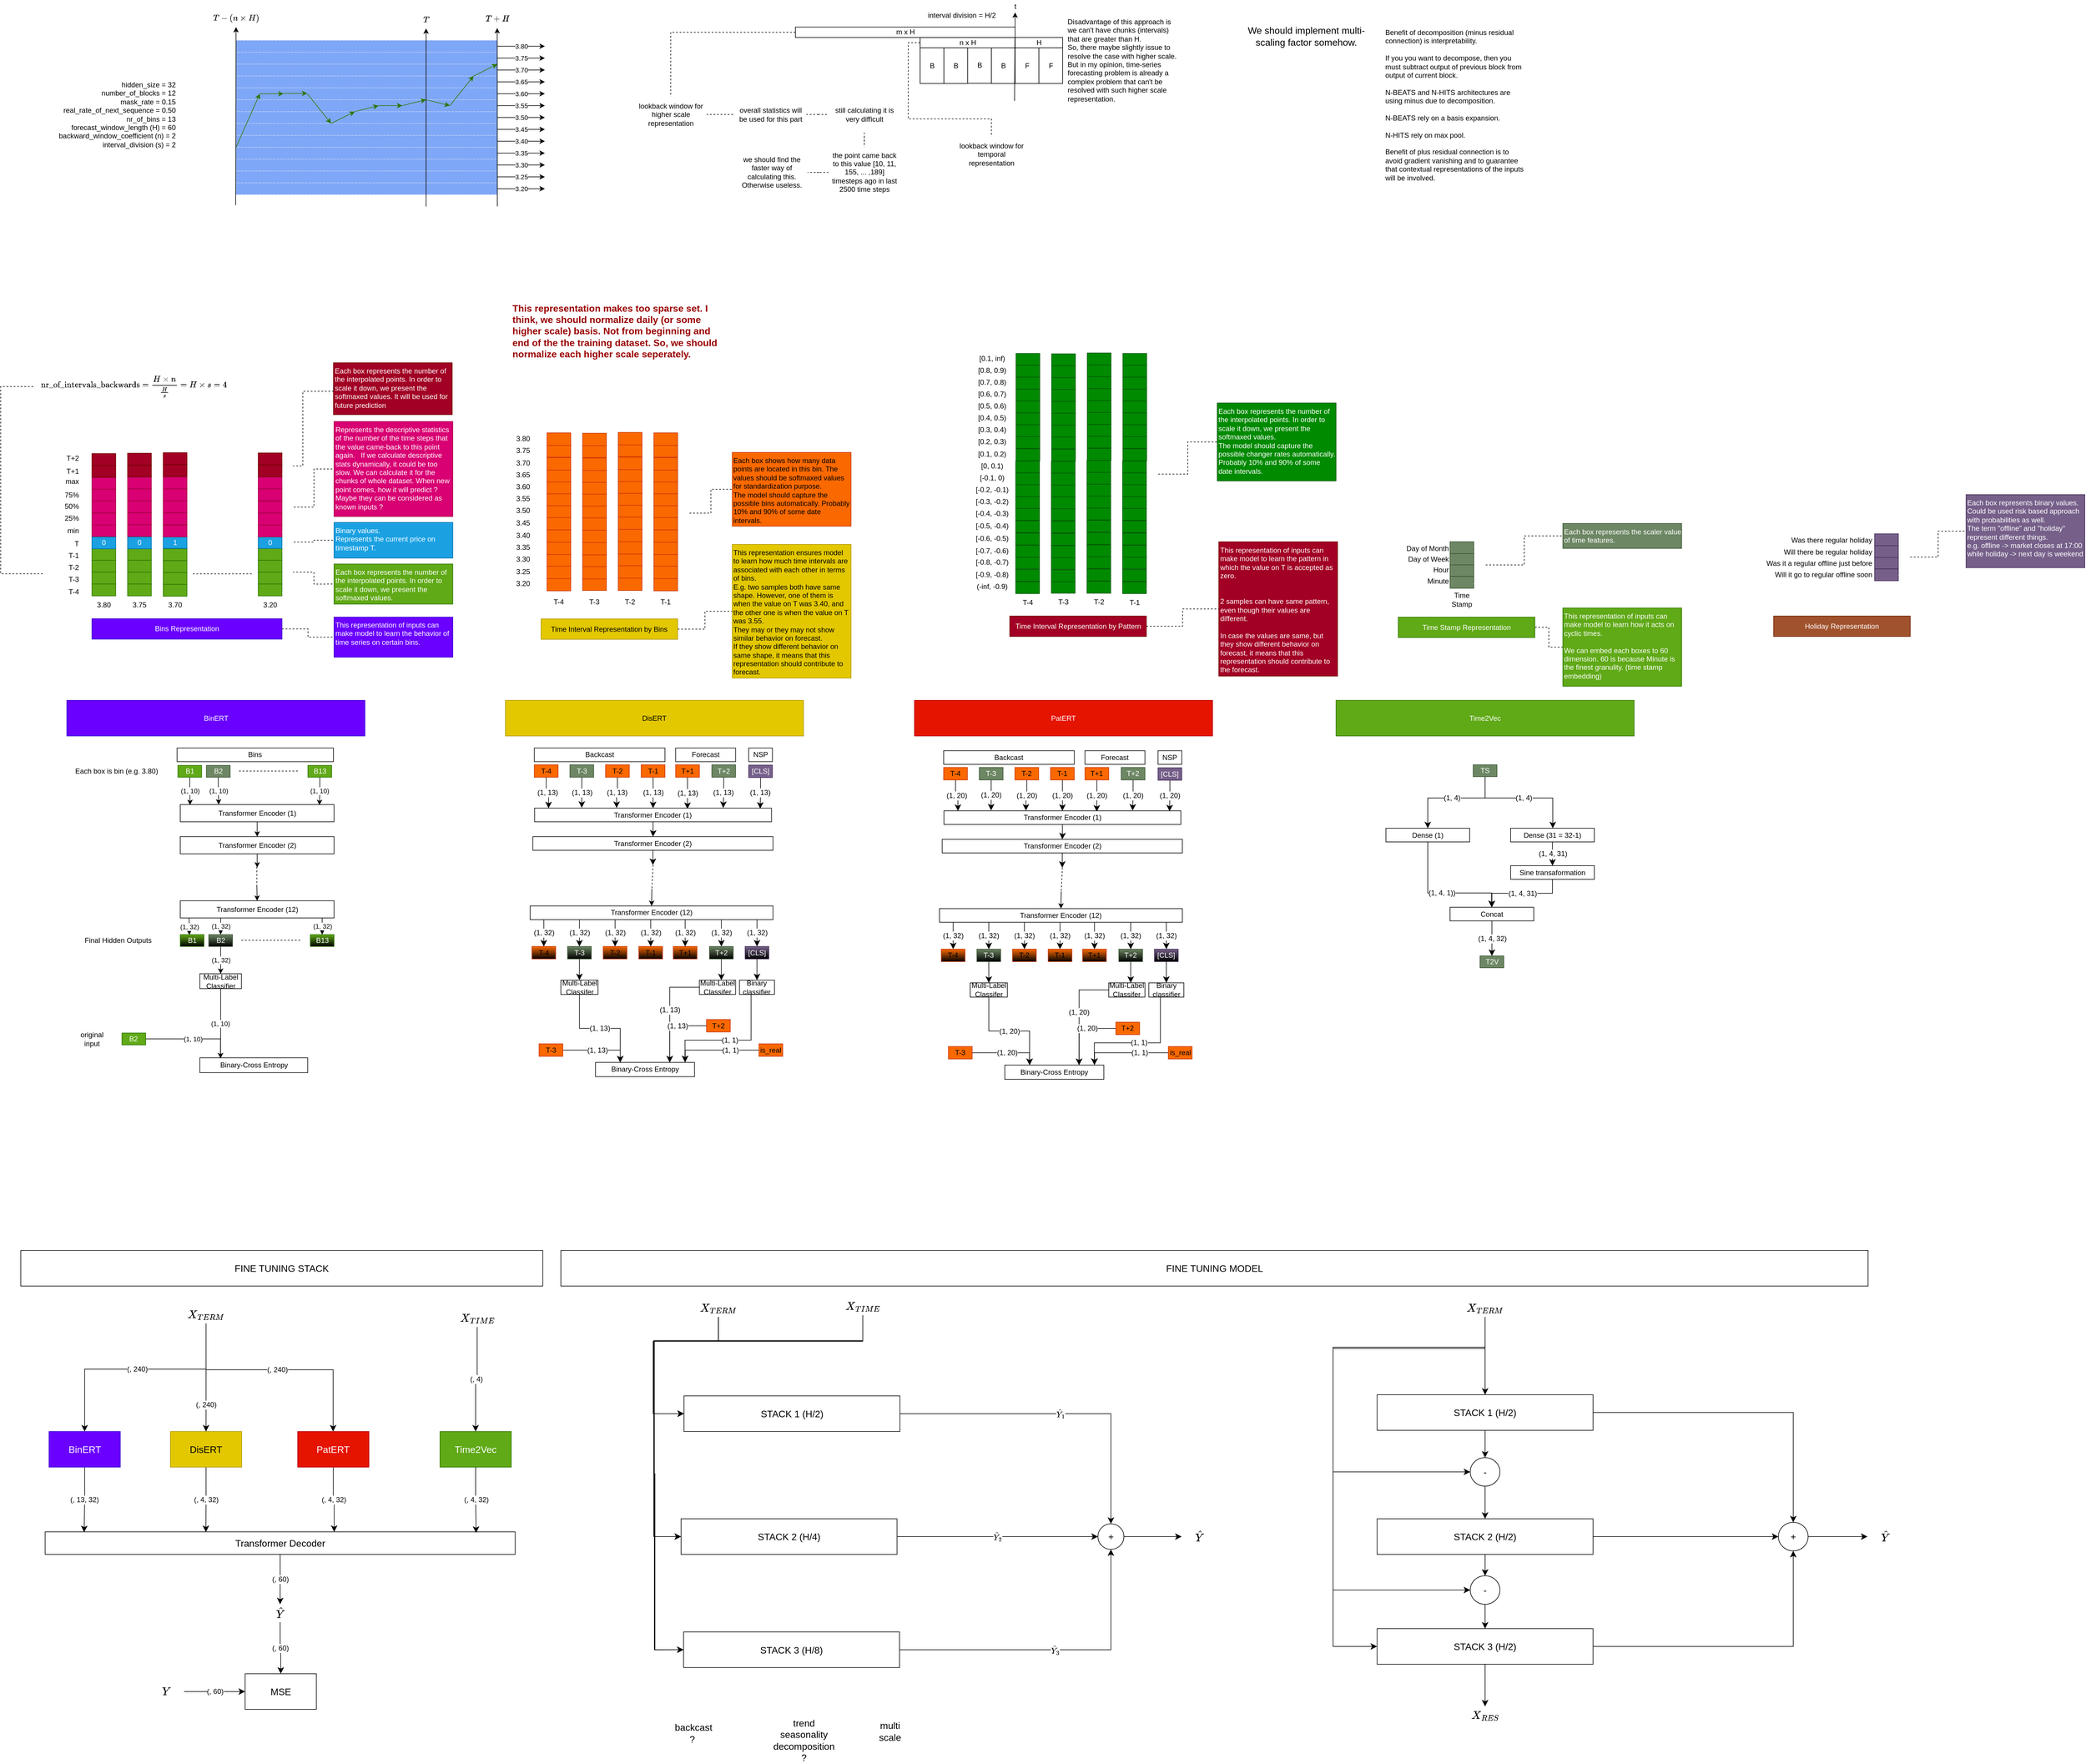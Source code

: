 <mxfile version="20.8.17" type="device" pages="5"><diagram id="W2gZ8Xs3_lSdWg2Mp8md" name="proposed_model"><mxGraphModel dx="3004" dy="1482" grid="0" gridSize="10" guides="1" tooltips="1" connect="1" arrows="1" fold="1" page="1" pageScale="1" pageWidth="4681" pageHeight="3300" math="1" shadow="0"><root><mxCell id="0"/><mxCell id="1" parent="0"/><mxCell id="khtFpB3pFgNk0HwT1Ko_-74" value="3.20" style="edgeStyle=orthogonalEdgeStyle;rounded=0;orthogonalLoop=1;jettySize=auto;html=1;" parent="1" source="khtFpB3pFgNk0HwT1Ko_-40" edge="1"><mxGeometry relative="1" as="geometry"><mxPoint x="1008.57" y="571.93" as="targetPoint"/></mxGeometry></mxCell><mxCell id="khtFpB3pFgNk0HwT1Ko_-40" value="" style="whiteSpace=wrap;html=1;glass=0;opacity=50;fillColor=#0050ef;fontColor=#ffffff;strokeColor=#FFFFFF;fillStyle=solid;dashed=1;" parent="1" vertex="1"><mxGeometry x="488.57" y="561.93" width="440" height="20" as="geometry"/></mxCell><mxCell id="khtFpB3pFgNk0HwT1Ko_-73" value="3.25" style="edgeStyle=orthogonalEdgeStyle;rounded=0;orthogonalLoop=1;jettySize=auto;html=1;" parent="1" source="khtFpB3pFgNk0HwT1Ko_-47" edge="1"><mxGeometry relative="1" as="geometry"><mxPoint x="1008.57" y="551.93" as="targetPoint"/></mxGeometry></mxCell><mxCell id="khtFpB3pFgNk0HwT1Ko_-47" value="" style="whiteSpace=wrap;html=1;glass=0;opacity=50;fillColor=#0050ef;fontColor=#ffffff;strokeColor=#FFFFFF;fillStyle=solid;dashed=1;" parent="1" vertex="1"><mxGeometry x="488.57" y="541.93" width="440" height="20" as="geometry"/></mxCell><mxCell id="khtFpB3pFgNk0HwT1Ko_-72" value="3.30" style="edgeStyle=orthogonalEdgeStyle;rounded=0;orthogonalLoop=1;jettySize=auto;html=1;" parent="1" source="khtFpB3pFgNk0HwT1Ko_-48" edge="1"><mxGeometry relative="1" as="geometry"><mxPoint x="1008.57" y="531.93" as="targetPoint"/></mxGeometry></mxCell><mxCell id="khtFpB3pFgNk0HwT1Ko_-48" value="" style="whiteSpace=wrap;html=1;glass=0;opacity=50;fillColor=#0050ef;fontColor=#ffffff;strokeColor=#FFFFFF;fillStyle=solid;dashed=1;" parent="1" vertex="1"><mxGeometry x="488.57" y="521.93" width="440" height="20" as="geometry"/></mxCell><mxCell id="khtFpB3pFgNk0HwT1Ko_-71" value="3.35" style="edgeStyle=orthogonalEdgeStyle;rounded=0;orthogonalLoop=1;jettySize=auto;html=1;" parent="1" source="khtFpB3pFgNk0HwT1Ko_-49" edge="1"><mxGeometry relative="1" as="geometry"><mxPoint x="1008.57" y="511.93" as="targetPoint"/></mxGeometry></mxCell><mxCell id="khtFpB3pFgNk0HwT1Ko_-49" value="" style="whiteSpace=wrap;html=1;glass=0;opacity=50;fillColor=#0050ef;fontColor=#ffffff;strokeColor=#FFFFFF;fillStyle=solid;dashed=1;" parent="1" vertex="1"><mxGeometry x="488.57" y="501.93" width="440" height="20" as="geometry"/></mxCell><mxCell id="khtFpB3pFgNk0HwT1Ko_-70" value="3.40" style="edgeStyle=orthogonalEdgeStyle;rounded=0;orthogonalLoop=1;jettySize=auto;html=1;" parent="1" source="khtFpB3pFgNk0HwT1Ko_-50" edge="1"><mxGeometry relative="1" as="geometry"><mxPoint x="1008.57" y="491.93" as="targetPoint"/></mxGeometry></mxCell><mxCell id="khtFpB3pFgNk0HwT1Ko_-50" value="" style="whiteSpace=wrap;html=1;glass=0;opacity=50;fillColor=#0050ef;fontColor=#ffffff;strokeColor=#FFFFFF;fillStyle=solid;dashed=1;" parent="1" vertex="1"><mxGeometry x="488.57" y="481.93" width="440" height="20" as="geometry"/></mxCell><mxCell id="khtFpB3pFgNk0HwT1Ko_-69" value="3.45" style="edgeStyle=orthogonalEdgeStyle;rounded=0;orthogonalLoop=1;jettySize=auto;html=1;" parent="1" source="khtFpB3pFgNk0HwT1Ko_-51" edge="1"><mxGeometry relative="1" as="geometry"><mxPoint x="1008.57" y="471.93" as="targetPoint"/></mxGeometry></mxCell><mxCell id="khtFpB3pFgNk0HwT1Ko_-51" value="" style="whiteSpace=wrap;html=1;glass=0;opacity=50;fillColor=#0050ef;fontColor=#ffffff;strokeColor=#FFFFFF;fillStyle=solid;dashed=1;" parent="1" vertex="1"><mxGeometry x="488.57" y="461.93" width="440" height="20" as="geometry"/></mxCell><mxCell id="khtFpB3pFgNk0HwT1Ko_-68" value="3.50" style="edgeStyle=orthogonalEdgeStyle;rounded=0;orthogonalLoop=1;jettySize=auto;html=1;" parent="1" source="khtFpB3pFgNk0HwT1Ko_-52" edge="1"><mxGeometry relative="1" as="geometry"><mxPoint x="1008.57" y="451.93" as="targetPoint"/></mxGeometry></mxCell><mxCell id="khtFpB3pFgNk0HwT1Ko_-52" value="" style="whiteSpace=wrap;html=1;glass=0;opacity=50;fillColor=#0050ef;fontColor=#ffffff;strokeColor=#FFFFFF;fillStyle=solid;dashed=1;" parent="1" vertex="1"><mxGeometry x="488.57" y="441.93" width="440" height="20" as="geometry"/></mxCell><mxCell id="khtFpB3pFgNk0HwT1Ko_-67" value="3.55" style="edgeStyle=orthogonalEdgeStyle;rounded=0;orthogonalLoop=1;jettySize=auto;html=1;" parent="1" source="khtFpB3pFgNk0HwT1Ko_-53" edge="1"><mxGeometry relative="1" as="geometry"><mxPoint x="1008.57" y="431.93" as="targetPoint"/></mxGeometry></mxCell><mxCell id="khtFpB3pFgNk0HwT1Ko_-53" value="" style="whiteSpace=wrap;html=1;glass=0;opacity=50;fillColor=#0050ef;fontColor=#ffffff;strokeColor=#FFFFFF;fillStyle=solid;dashed=1;" parent="1" vertex="1"><mxGeometry x="488.57" y="421.93" width="440" height="20" as="geometry"/></mxCell><mxCell id="khtFpB3pFgNk0HwT1Ko_-66" value="3.60" style="edgeStyle=orthogonalEdgeStyle;rounded=0;orthogonalLoop=1;jettySize=auto;html=1;" parent="1" source="khtFpB3pFgNk0HwT1Ko_-55" edge="1"><mxGeometry relative="1" as="geometry"><mxPoint x="1008.57" y="411.93" as="targetPoint"/></mxGeometry></mxCell><mxCell id="khtFpB3pFgNk0HwT1Ko_-55" value="" style="whiteSpace=wrap;html=1;glass=0;opacity=50;fillColor=#0050ef;fontColor=#ffffff;strokeColor=#FFFFFF;fillStyle=solid;dashed=1;" parent="1" vertex="1"><mxGeometry x="488.57" y="401.93" width="440" height="20" as="geometry"/></mxCell><mxCell id="khtFpB3pFgNk0HwT1Ko_-65" value="3.65" style="edgeStyle=orthogonalEdgeStyle;rounded=0;orthogonalLoop=1;jettySize=auto;html=1;" parent="1" source="khtFpB3pFgNk0HwT1Ko_-56" edge="1"><mxGeometry relative="1" as="geometry"><mxPoint x="1008.57" y="391.93" as="targetPoint"/></mxGeometry></mxCell><mxCell id="khtFpB3pFgNk0HwT1Ko_-56" value="" style="whiteSpace=wrap;html=1;glass=0;opacity=50;fillColor=#0050ef;fontColor=#ffffff;strokeColor=#FFFFFF;fillStyle=solid;dashed=1;" parent="1" vertex="1"><mxGeometry x="488.57" y="381.93" width="440" height="20" as="geometry"/></mxCell><mxCell id="khtFpB3pFgNk0HwT1Ko_-64" value="3.70" style="edgeStyle=orthogonalEdgeStyle;rounded=0;orthogonalLoop=1;jettySize=auto;html=1;" parent="1" source="khtFpB3pFgNk0HwT1Ko_-57" edge="1"><mxGeometry relative="1" as="geometry"><mxPoint x="1008.57" y="371.93" as="targetPoint"/></mxGeometry></mxCell><mxCell id="khtFpB3pFgNk0HwT1Ko_-57" value="" style="whiteSpace=wrap;html=1;glass=0;opacity=50;fillColor=#0050ef;fontColor=#ffffff;strokeColor=#FFFFFF;fillStyle=solid;dashed=1;" parent="1" vertex="1"><mxGeometry x="488.57" y="361.93" width="440" height="20" as="geometry"/></mxCell><mxCell id="khtFpB3pFgNk0HwT1Ko_-63" value="3.75" style="edgeStyle=orthogonalEdgeStyle;rounded=0;orthogonalLoop=1;jettySize=auto;html=1;" parent="1" source="khtFpB3pFgNk0HwT1Ko_-58" edge="1"><mxGeometry relative="1" as="geometry"><mxPoint x="1008.57" y="351.93" as="targetPoint"/></mxGeometry></mxCell><mxCell id="khtFpB3pFgNk0HwT1Ko_-58" value="" style="whiteSpace=wrap;html=1;glass=0;opacity=50;fillColor=#0050ef;fontColor=#ffffff;strokeColor=#FFFFFF;fillStyle=solid;dashed=1;" parent="1" vertex="1"><mxGeometry x="488.57" y="341.93" width="440" height="20" as="geometry"/></mxCell><mxCell id="khtFpB3pFgNk0HwT1Ko_-62" value="3.80" style="edgeStyle=orthogonalEdgeStyle;rounded=0;orthogonalLoop=1;jettySize=auto;html=1;" parent="1" source="khtFpB3pFgNk0HwT1Ko_-59" edge="1"><mxGeometry relative="1" as="geometry"><mxPoint x="1008.57" y="331.93" as="targetPoint"/></mxGeometry></mxCell><mxCell id="khtFpB3pFgNk0HwT1Ko_-59" value="" style="whiteSpace=wrap;html=1;glass=0;opacity=50;fillColor=#0050ef;fontColor=#ffffff;strokeColor=#FFFFFF;fillStyle=solid;dashed=1;" parent="1" vertex="1"><mxGeometry x="488.57" y="321.93" width="440" height="20" as="geometry"/></mxCell><mxCell id="RayYBkihkZ72VmlHJ0c6-2" value="Benefit of decomposition (minus residual connection) is interpretability.&lt;br&gt;&lt;br&gt;If you you want to decompose, then you must subtract output of previous block from output of current block.&lt;br&gt;&lt;br&gt;N-BEATS and N-HITS architectures are using minus due to decomposition.&lt;br&gt;&lt;br&gt;N-BEATS rely on a basis expansion.&lt;br&gt;&lt;br&gt;N-HITS rely on max pool.&lt;br&gt;&lt;br&gt;Benefit of plus residual connection is to avoid gradient vanishing and to guarantee that contextual representations of the inputs will be involved." style="text;strokeColor=none;align=left;fillColor=none;html=1;verticalAlign=top;whiteSpace=wrap;rounded=0;" parent="1" vertex="1"><mxGeometry x="2422" y="294.93" width="240" height="260" as="geometry"/></mxCell><mxCell id="khtFpB3pFgNk0HwT1Ko_-24" value="" style="edgeStyle=none;orthogonalLoop=1;jettySize=auto;html=1;rounded=0;fillColor=#60a917;strokeColor=#2D7600;" parent="1" edge="1"><mxGeometry width="80" relative="1" as="geometry"><mxPoint x="568.57" y="411.22" as="sourcePoint"/><mxPoint x="608.57" y="411.22" as="targetPoint"/><Array as="points"/></mxGeometry></mxCell><mxCell id="khtFpB3pFgNk0HwT1Ko_-26" value="" style="edgeStyle=none;orthogonalLoop=1;jettySize=auto;html=1;rounded=0;fillColor=#60a917;strokeColor=#2D7600;" parent="1" edge="1"><mxGeometry width="80" relative="1" as="geometry"><mxPoint x="608.57" y="411.93" as="sourcePoint"/><mxPoint x="648.57" y="461.93" as="targetPoint"/><Array as="points"/></mxGeometry></mxCell><mxCell id="khtFpB3pFgNk0HwT1Ko_-27" value="" style="edgeStyle=none;orthogonalLoop=1;jettySize=auto;html=1;rounded=0;fillColor=#60a917;strokeColor=#2D7600;" parent="1" edge="1"><mxGeometry width="80" relative="1" as="geometry"><mxPoint x="648.57" y="461.93" as="sourcePoint"/><mxPoint x="688.57" y="441.93" as="targetPoint"/><Array as="points"/></mxGeometry></mxCell><mxCell id="khtFpB3pFgNk0HwT1Ko_-28" value="" style="edgeStyle=none;orthogonalLoop=1;jettySize=auto;html=1;rounded=0;fillColor=#60a917;strokeColor=#2D7600;" parent="1" edge="1"><mxGeometry width="80" relative="1" as="geometry"><mxPoint x="688.57" y="441.93" as="sourcePoint"/><mxPoint x="728.57" y="431.93" as="targetPoint"/><Array as="points"/></mxGeometry></mxCell><mxCell id="khtFpB3pFgNk0HwT1Ko_-30" value="" style="edgeStyle=none;orthogonalLoop=1;jettySize=auto;html=1;rounded=0;fillColor=#60a917;strokeColor=#2D7600;" parent="1" edge="1"><mxGeometry width="80" relative="1" as="geometry"><mxPoint x="768.57" y="431.93" as="sourcePoint"/><mxPoint x="808.57" y="421.93" as="targetPoint"/><Array as="points"/></mxGeometry></mxCell><mxCell id="khtFpB3pFgNk0HwT1Ko_-33" value="" style="edgeStyle=none;orthogonalLoop=1;jettySize=auto;html=1;rounded=0;entryX=0.5;entryY=1;entryDx=0;entryDy=0;" parent="1" target="khtFpB3pFgNk0HwT1Ko_-34" edge="1"><mxGeometry width="80" relative="1" as="geometry"><mxPoint x="808.57" y="601.93" as="sourcePoint"/><mxPoint x="808.57" y="351.93" as="targetPoint"/><Array as="points"/></mxGeometry></mxCell><mxCell id="khtFpB3pFgNk0HwT1Ko_-34" value="$$T$$" style="text;strokeColor=none;align=center;fillColor=none;html=1;verticalAlign=middle;whiteSpace=wrap;rounded=0;" parent="1" vertex="1"><mxGeometry x="778.57" y="271.93" width="60" height="30" as="geometry"/></mxCell><mxCell id="khtFpB3pFgNk0HwT1Ko_-35" value="" style="edgeStyle=none;orthogonalLoop=1;jettySize=auto;html=1;rounded=0;fillColor=#60a917;strokeColor=#2D7600;" parent="1" edge="1"><mxGeometry width="80" relative="1" as="geometry"><mxPoint x="808.57" y="421.93" as="sourcePoint"/><mxPoint x="848.57" y="431.93" as="targetPoint"/><Array as="points"/></mxGeometry></mxCell><mxCell id="khtFpB3pFgNk0HwT1Ko_-36" value="" style="edgeStyle=none;orthogonalLoop=1;jettySize=auto;html=1;rounded=0;fillColor=#60a917;strokeColor=#2D7600;" parent="1" edge="1"><mxGeometry width="80" relative="1" as="geometry"><mxPoint x="848.57" y="431.93" as="sourcePoint"/><mxPoint x="888.57" y="381.93" as="targetPoint"/><Array as="points"/></mxGeometry></mxCell><mxCell id="khtFpB3pFgNk0HwT1Ko_-37" value="" style="edgeStyle=none;orthogonalLoop=1;jettySize=auto;html=1;rounded=0;fillColor=#60a917;strokeColor=#2D7600;" parent="1" edge="1"><mxGeometry width="80" relative="1" as="geometry"><mxPoint x="528.57" y="411.93" as="sourcePoint"/><mxPoint x="568.57" y="411.93" as="targetPoint"/><Array as="points"/></mxGeometry></mxCell><mxCell id="khtFpB3pFgNk0HwT1Ko_-38" value="" style="edgeStyle=none;orthogonalLoop=1;jettySize=auto;html=1;rounded=0;fillColor=#60a917;strokeColor=#2D7600;" parent="1" edge="1"><mxGeometry width="80" relative="1" as="geometry"><mxPoint x="488.57" y="501.93" as="sourcePoint"/><mxPoint x="528.57" y="411.93" as="targetPoint"/><Array as="points"/></mxGeometry></mxCell><mxCell id="khtFpB3pFgNk0HwT1Ko_-60" value="" style="edgeStyle=none;orthogonalLoop=1;jettySize=auto;html=1;rounded=0;fillColor=#60a917;strokeColor=#2D7600;entryX=1;entryY=1;entryDx=0;entryDy=0;exitX=0.909;exitY=0.015;exitDx=0;exitDy=0;exitPerimeter=0;" parent="1" source="khtFpB3pFgNk0HwT1Ko_-56" target="khtFpB3pFgNk0HwT1Ko_-58" edge="1"><mxGeometry width="80" relative="1" as="geometry"><mxPoint x="858.57" y="441.93" as="sourcePoint"/><mxPoint x="898.57" y="391.93" as="targetPoint"/><Array as="points"/></mxGeometry></mxCell><mxCell id="khtFpB3pFgNk0HwT1Ko_-61" value="" style="edgeStyle=none;orthogonalLoop=1;jettySize=auto;html=1;rounded=0;fillColor=#60a917;strokeColor=#2D7600;" parent="1" edge="1"><mxGeometry width="80" relative="1" as="geometry"><mxPoint x="728.57" y="431.93" as="sourcePoint"/><mxPoint x="768.57" y="431.93" as="targetPoint"/><Array as="points"/></mxGeometry></mxCell><mxCell id="khtFpB3pFgNk0HwT1Ko_-79" value="" style="whiteSpace=wrap;html=1;glass=0;fillStyle=solid;strokeColor=#2D7600;fillColor=#60a917;fontColor=#ffffff;" parent="1" vertex="1"><mxGeometry x="245.87" y="1177.65" width="40" height="20" as="geometry"/></mxCell><mxCell id="khtFpB3pFgNk0HwT1Ko_-80" value="" style="whiteSpace=wrap;html=1;glass=0;fillStyle=solid;strokeColor=#2D7600;fillColor=#60a917;fontColor=#ffffff;" parent="1" vertex="1"><mxGeometry x="245.87" y="1197.65" width="40" height="20" as="geometry"/></mxCell><mxCell id="khtFpB3pFgNk0HwT1Ko_-81" value="" style="whiteSpace=wrap;html=1;glass=0;fillStyle=solid;strokeColor=#2D7600;fillColor=#60a917;fontColor=#ffffff;" parent="1" vertex="1"><mxGeometry x="245.87" y="1217.65" width="40" height="20" as="geometry"/></mxCell><mxCell id="khtFpB3pFgNk0HwT1Ko_-82" value="" style="whiteSpace=wrap;html=1;glass=0;fillStyle=solid;strokeColor=#2D7600;fillColor=#60a917;fontColor=#ffffff;" parent="1" vertex="1"><mxGeometry x="245.87" y="1237.65" width="40" height="20" as="geometry"/></mxCell><mxCell id="khtFpB3pFgNk0HwT1Ko_-89" value="3.80" style="text;strokeColor=none;align=center;fillColor=none;html=1;verticalAlign=middle;whiteSpace=wrap;rounded=0;" parent="1" vertex="1"><mxGeometry x="235.87" y="1257.65" width="60" height="30" as="geometry"/></mxCell><mxCell id="-jAqp_JUZhYyeeDA0jry-1" value="" style="whiteSpace=wrap;html=1;glass=0;fillStyle=solid;strokeColor=#2D7600;fillColor=#60a917;fontColor=#ffffff;" parent="1" vertex="1"><mxGeometry x="305.87" y="1177.65" width="40" height="20" as="geometry"/></mxCell><mxCell id="-jAqp_JUZhYyeeDA0jry-2" value="" style="whiteSpace=wrap;html=1;glass=0;fillStyle=solid;strokeColor=#2D7600;fillColor=#60a917;fontColor=#ffffff;" parent="1" vertex="1"><mxGeometry x="305.87" y="1197.65" width="40" height="20" as="geometry"/></mxCell><mxCell id="-jAqp_JUZhYyeeDA0jry-3" value="" style="whiteSpace=wrap;html=1;glass=0;fillStyle=solid;strokeColor=#2D7600;fillColor=#60a917;fontColor=#ffffff;" parent="1" vertex="1"><mxGeometry x="305.87" y="1217.65" width="40" height="20" as="geometry"/></mxCell><mxCell id="-jAqp_JUZhYyeeDA0jry-4" value="" style="whiteSpace=wrap;html=1;glass=0;fillStyle=solid;strokeColor=#2D7600;fillColor=#60a917;fontColor=#ffffff;" parent="1" vertex="1"><mxGeometry x="305.87" y="1237.65" width="40" height="20" as="geometry"/></mxCell><mxCell id="-jAqp_JUZhYyeeDA0jry-5" value="3.75" style="text;strokeColor=none;align=center;fillColor=none;html=1;verticalAlign=middle;whiteSpace=wrap;rounded=0;" parent="1" vertex="1"><mxGeometry x="295.87" y="1257.65" width="60" height="30" as="geometry"/></mxCell><mxCell id="-jAqp_JUZhYyeeDA0jry-6" value="" style="whiteSpace=wrap;html=1;glass=0;fillStyle=solid;strokeColor=#2D7600;fillColor=#60a917;fontColor=#ffffff;" parent="1" vertex="1"><mxGeometry x="365.87" y="1178.27" width="40" height="20" as="geometry"/></mxCell><mxCell id="-jAqp_JUZhYyeeDA0jry-7" value="" style="whiteSpace=wrap;html=1;glass=0;fillStyle=solid;strokeColor=#2D7600;fillColor=#60a917;fontColor=#ffffff;" parent="1" vertex="1"><mxGeometry x="365.87" y="1198.27" width="40" height="20" as="geometry"/></mxCell><mxCell id="-jAqp_JUZhYyeeDA0jry-8" value="" style="whiteSpace=wrap;html=1;glass=0;fillStyle=solid;strokeColor=#2D7600;fillColor=#60a917;fontColor=#ffffff;" parent="1" vertex="1"><mxGeometry x="365.87" y="1218.27" width="40" height="20" as="geometry"/></mxCell><mxCell id="-jAqp_JUZhYyeeDA0jry-9" value="" style="whiteSpace=wrap;html=1;glass=0;fillStyle=solid;strokeColor=#2D7600;fillColor=#60a917;fontColor=#ffffff;" parent="1" vertex="1"><mxGeometry x="365.87" y="1238.27" width="40" height="20" as="geometry"/></mxCell><mxCell id="-jAqp_JUZhYyeeDA0jry-10" value="3.70" style="text;strokeColor=none;align=center;fillColor=none;html=1;verticalAlign=middle;whiteSpace=wrap;rounded=0;" parent="1" vertex="1"><mxGeometry x="355.87" y="1258.27" width="60" height="30" as="geometry"/></mxCell><mxCell id="-jAqp_JUZhYyeeDA0jry-11" value="" style="whiteSpace=wrap;html=1;glass=0;fillStyle=solid;strokeColor=#2D7600;fillColor=#60a917;fontColor=#ffffff;" parent="1" vertex="1"><mxGeometry x="525.87" y="1177.65" width="40" height="20" as="geometry"/></mxCell><mxCell id="-jAqp_JUZhYyeeDA0jry-12" value="" style="whiteSpace=wrap;html=1;glass=0;fillStyle=solid;strokeColor=#2D7600;fillColor=#60a917;fontColor=#ffffff;" parent="1" vertex="1"><mxGeometry x="525.87" y="1197.65" width="40" height="20" as="geometry"/></mxCell><mxCell id="-jAqp_JUZhYyeeDA0jry-13" value="" style="whiteSpace=wrap;html=1;glass=0;fillStyle=solid;strokeColor=#2D7600;fillColor=#60a917;fontColor=#ffffff;" parent="1" vertex="1"><mxGeometry x="525.87" y="1217.65" width="40" height="20" as="geometry"/></mxCell><mxCell id="-jAqp_JUZhYyeeDA0jry-14" value="" style="whiteSpace=wrap;html=1;glass=0;fillStyle=solid;strokeColor=#2D7600;fillColor=#60a917;fontColor=#ffffff;" parent="1" vertex="1"><mxGeometry x="525.87" y="1237.65" width="40" height="20" as="geometry"/></mxCell><mxCell id="-jAqp_JUZhYyeeDA0jry-15" value="3.20" style="text;strokeColor=none;align=center;fillColor=none;html=1;verticalAlign=middle;whiteSpace=wrap;rounded=0;" parent="1" vertex="1"><mxGeometry x="515.87" y="1257.65" width="60" height="30" as="geometry"/></mxCell><mxCell id="-jAqp_JUZhYyeeDA0jry-16" value="0" style="whiteSpace=wrap;html=1;glass=0;fillStyle=solid;strokeColor=#006EAF;fillColor=#1ba1e2;fontColor=#ffffff;" parent="1" vertex="1"><mxGeometry x="245.87" y="1158.27" width="40" height="20" as="geometry"/></mxCell><mxCell id="-jAqp_JUZhYyeeDA0jry-17" value="0" style="whiteSpace=wrap;html=1;glass=0;fillStyle=solid;strokeColor=#006EAF;fillColor=#1ba1e2;fontColor=#ffffff;" parent="1" vertex="1"><mxGeometry x="305.87" y="1158.27" width="40" height="20" as="geometry"/></mxCell><mxCell id="-jAqp_JUZhYyeeDA0jry-18" value="1" style="whiteSpace=wrap;html=1;glass=0;fillStyle=solid;strokeColor=#006EAF;fillColor=#1ba1e2;fontColor=#ffffff;" parent="1" vertex="1"><mxGeometry x="365.87" y="1157.65" width="40" height="20" as="geometry"/></mxCell><mxCell id="-jAqp_JUZhYyeeDA0jry-19" value="0" style="whiteSpace=wrap;html=1;glass=0;fillStyle=solid;strokeColor=#006EAF;fillColor=#1ba1e2;fontColor=#ffffff;" parent="1" vertex="1"><mxGeometry x="525.87" y="1157.65" width="40" height="20" as="geometry"/></mxCell><mxCell id="-jAqp_JUZhYyeeDA0jry-21" value="T-1" style="text;strokeColor=none;align=right;fillColor=none;html=1;verticalAlign=middle;whiteSpace=wrap;rounded=0;" parent="1" vertex="1"><mxGeometry x="175.87" y="1180.46" width="50" height="20" as="geometry"/></mxCell><mxCell id="-jAqp_JUZhYyeeDA0jry-22" value="T-2" style="text;strokeColor=none;align=right;fillColor=none;html=1;verticalAlign=middle;whiteSpace=wrap;rounded=0;" parent="1" vertex="1"><mxGeometry x="175.87" y="1200.46" width="50" height="20" as="geometry"/></mxCell><mxCell id="-jAqp_JUZhYyeeDA0jry-23" value="T-3" style="text;strokeColor=none;align=right;fillColor=none;html=1;verticalAlign=middle;whiteSpace=wrap;rounded=0;" parent="1" vertex="1"><mxGeometry x="175.87" y="1220.46" width="50" height="20" as="geometry"/></mxCell><mxCell id="-jAqp_JUZhYyeeDA0jry-24" value="T-4" style="text;strokeColor=none;align=right;fillColor=none;html=1;verticalAlign=middle;whiteSpace=wrap;rounded=0;" parent="1" vertex="1"><mxGeometry x="175.87" y="1241.08" width="50" height="20" as="geometry"/></mxCell><mxCell id="-jAqp_JUZhYyeeDA0jry-26" value="" style="edgeStyle=none;orthogonalLoop=1;jettySize=auto;html=1;rounded=0;endArrow=none;endFill=0;dashed=1;" parent="1" edge="1"><mxGeometry width="80" relative="1" as="geometry"><mxPoint x="415.87" y="1220.46" as="sourcePoint"/><mxPoint x="515.87" y="1220.46" as="targetPoint"/><Array as="points"/></mxGeometry></mxCell><mxCell id="-jAqp_JUZhYyeeDA0jry-28" value="Each box represents the number of the interpolated points. In order to scale it down, we present the softmaxed values." style="whiteSpace=wrap;html=1;glass=0;fillStyle=solid;strokeColor=#2D7600;align=left;horizontal=1;verticalAlign=top;fillColor=#60a917;fontColor=#ffffff;" parent="1" vertex="1"><mxGeometry x="653.57" y="1203.93" width="200" height="67.5" as="geometry"/></mxCell><mxCell id="-jAqp_JUZhYyeeDA0jry-30" style="edgeStyle=orthogonalEdgeStyle;rounded=0;orthogonalLoop=1;jettySize=auto;html=1;exitX=0.1;exitY=0.5;exitDx=0;exitDy=0;exitPerimeter=0;entryX=0;entryY=0.5;entryDx=0;entryDy=0;dashed=1;endArrow=none;endFill=0;" parent="1" source="-jAqp_JUZhYyeeDA0jry-29" target="-jAqp_JUZhYyeeDA0jry-28" edge="1"><mxGeometry relative="1" as="geometry"/></mxCell><mxCell id="-jAqp_JUZhYyeeDA0jry-29" value="" style="shape=curlyBracket;whiteSpace=wrap;html=1;rounded=1;flipH=1;labelPosition=right;verticalLabelPosition=middle;align=left;verticalAlign=middle;glass=0;fillStyle=solid;strokeColor=#FFFFFF;" parent="1" vertex="1"><mxGeometry x="565.87" y="1182.96" width="20" height="69.38" as="geometry"/></mxCell><mxCell id="YHV1ifcwCKLKki3QUuPQ-3" style="edgeStyle=orthogonalEdgeStyle;rounded=0;orthogonalLoop=1;jettySize=auto;html=1;entryX=0;entryY=0.5;entryDx=0;entryDy=0;dashed=1;endArrow=none;endFill=0;" parent="1" source="YHV1ifcwCKLKki3QUuPQ-1" target="YHV1ifcwCKLKki3QUuPQ-2" edge="1"><mxGeometry relative="1" as="geometry"/></mxCell><mxCell id="YHV1ifcwCKLKki3QUuPQ-1" value="" style="shape=curlyBracket;whiteSpace=wrap;html=1;rounded=1;flipH=1;labelPosition=right;verticalLabelPosition=middle;align=left;verticalAlign=middle;glass=0;fillStyle=solid;strokeColor=#FFFFFF;size=0.5;" parent="1" vertex="1"><mxGeometry x="565.87" y="1158.27" width="20" height="17.5" as="geometry"/></mxCell><mxCell id="YHV1ifcwCKLKki3QUuPQ-2" value="Binary values.&lt;br&gt;Represents the current price on timestamp T." style="whiteSpace=wrap;html=1;glass=0;fillStyle=solid;strokeColor=#006EAF;align=left;verticalAlign=top;fillColor=#1ba1e2;fontColor=#ffffff;" parent="1" vertex="1"><mxGeometry x="653.57" y="1133.93" width="200" height="60" as="geometry"/></mxCell><mxCell id="YHV1ifcwCKLKki3QUuPQ-4" value="" style="whiteSpace=wrap;html=1;glass=0;fillStyle=solid;strokeColor=#A50040;fillColor=#d80073;fontColor=#ffffff;" parent="1" vertex="1"><mxGeometry x="245.87" y="1137.65" width="40" height="20" as="geometry"/></mxCell><mxCell id="YHV1ifcwCKLKki3QUuPQ-6" value="" style="whiteSpace=wrap;html=1;glass=0;fillStyle=solid;strokeColor=#A50040;fillColor=#d80073;fontColor=#ffffff;" parent="1" vertex="1"><mxGeometry x="305.87" y="1137.65" width="40" height="20" as="geometry"/></mxCell><mxCell id="YHV1ifcwCKLKki3QUuPQ-7" value="" style="whiteSpace=wrap;html=1;glass=0;fillStyle=solid;strokeColor=#A50040;fillColor=#d80073;fontColor=#ffffff;" parent="1" vertex="1"><mxGeometry x="365.87" y="1138.27" width="40" height="20" as="geometry"/></mxCell><mxCell id="YHV1ifcwCKLKki3QUuPQ-8" value="" style="whiteSpace=wrap;html=1;glass=0;fillStyle=solid;strokeColor=#A50040;fillColor=#d80073;fontColor=#ffffff;" parent="1" vertex="1"><mxGeometry x="525.87" y="1138.27" width="40" height="20" as="geometry"/></mxCell><mxCell id="YHV1ifcwCKLKki3QUuPQ-9" value="Represents the descriptive statistics of the number of the time steps that the value came-back to this point again.&amp;nbsp; &amp;nbsp;If we calculate descriptive stats dynamically, it could be too slow. We can calculate it for the chunks of whole dataset. When new point comes, how it will predict ? Maybe they can be considered as known inputs ?" style="whiteSpace=wrap;html=1;glass=0;fillStyle=solid;strokeColor=#A50040;align=left;verticalAlign=top;fillColor=#d80073;fontColor=#ffffff;" parent="1" vertex="1"><mxGeometry x="653.57" y="963.93" width="200" height="160" as="geometry"/></mxCell><mxCell id="3wDsXGzXQ3CL__MKz2wV-73" style="edgeStyle=orthogonalEdgeStyle;rounded=0;orthogonalLoop=1;jettySize=auto;html=1;dashed=1;endArrow=none;endFill=0;" parent="1" source="YHV1ifcwCKLKki3QUuPQ-11" target="3wDsXGzXQ3CL__MKz2wV-72" edge="1"><mxGeometry relative="1" as="geometry"/></mxCell><mxCell id="YHV1ifcwCKLKki3QUuPQ-11" value="Bins Representation" style="whiteSpace=wrap;html=1;glass=0;fillStyle=solid;strokeColor=#3700CC;fillColor=#6a00ff;fontColor=#ffffff;" parent="1" vertex="1"><mxGeometry x="245.87" y="1296.08" width="320" height="34.38" as="geometry"/></mxCell><mxCell id="YHV1ifcwCKLKki3QUuPQ-12" value="" style="whiteSpace=wrap;html=1;glass=0;fillStyle=solid;strokeColor=#A50040;fillColor=#d80073;fontColor=#ffffff;" parent="1" vertex="1"><mxGeometry x="525.87" y="1118.27" width="40" height="20" as="geometry"/></mxCell><mxCell id="YHV1ifcwCKLKki3QUuPQ-13" value="" style="whiteSpace=wrap;html=1;glass=0;fillStyle=solid;strokeColor=#A50040;fillColor=#d80073;fontColor=#ffffff;" parent="1" vertex="1"><mxGeometry x="525.87" y="1097.96" width="40" height="20" as="geometry"/></mxCell><mxCell id="YHV1ifcwCKLKki3QUuPQ-14" value="" style="whiteSpace=wrap;html=1;glass=0;fillStyle=solid;strokeColor=#A50040;fillColor=#d80073;fontColor=#ffffff;" parent="1" vertex="1"><mxGeometry x="365.87" y="1117.65" width="40" height="20" as="geometry"/></mxCell><mxCell id="YHV1ifcwCKLKki3QUuPQ-15" value="" style="whiteSpace=wrap;html=1;glass=0;fillStyle=solid;strokeColor=#A50040;fillColor=#d80073;fontColor=#ffffff;" parent="1" vertex="1"><mxGeometry x="365.87" y="1097.34" width="40" height="20" as="geometry"/></mxCell><mxCell id="YHV1ifcwCKLKki3QUuPQ-16" value="" style="whiteSpace=wrap;html=1;glass=0;fillStyle=solid;strokeColor=#A50040;fillColor=#d80073;fontColor=#ffffff;" parent="1" vertex="1"><mxGeometry x="305.87" y="1117.65" width="40" height="20" as="geometry"/></mxCell><mxCell id="YHV1ifcwCKLKki3QUuPQ-17" value="" style="whiteSpace=wrap;html=1;glass=0;fillStyle=solid;strokeColor=#A50040;fillColor=#d80073;fontColor=#ffffff;" parent="1" vertex="1"><mxGeometry x="305.87" y="1097.34" width="40" height="20" as="geometry"/></mxCell><mxCell id="YHV1ifcwCKLKki3QUuPQ-18" value="" style="whiteSpace=wrap;html=1;glass=0;fillStyle=solid;strokeColor=#A50040;fillColor=#d80073;fontColor=#ffffff;" parent="1" vertex="1"><mxGeometry x="245.87" y="1118.27" width="40" height="20" as="geometry"/></mxCell><mxCell id="YHV1ifcwCKLKki3QUuPQ-19" value="" style="whiteSpace=wrap;html=1;glass=0;fillStyle=solid;strokeColor=#A50040;fillColor=#d80073;fontColor=#ffffff;" parent="1" vertex="1"><mxGeometry x="245.87" y="1097.96" width="40" height="20" as="geometry"/></mxCell><mxCell id="YHV1ifcwCKLKki3QUuPQ-20" value="min" style="text;strokeColor=none;align=right;fillColor=none;html=1;verticalAlign=middle;whiteSpace=wrap;rounded=0;" parent="1" vertex="1"><mxGeometry x="175.87" y="1138.27" width="50" height="20" as="geometry"/></mxCell><mxCell id="YHV1ifcwCKLKki3QUuPQ-21" value="25%" style="text;strokeColor=none;align=right;fillColor=none;html=1;verticalAlign=middle;whiteSpace=wrap;rounded=0;" parent="1" vertex="1"><mxGeometry x="175.87" y="1117.34" width="50" height="20" as="geometry"/></mxCell><mxCell id="YHV1ifcwCKLKki3QUuPQ-23" value="max" style="text;strokeColor=none;align=right;fillColor=none;html=1;verticalAlign=middle;whiteSpace=wrap;rounded=0;" parent="1" vertex="1"><mxGeometry x="175.87" y="1055.46" width="50" height="20" as="geometry"/></mxCell><mxCell id="YHV1ifcwCKLKki3QUuPQ-24" value="T" style="text;strokeColor=none;align=right;fillColor=none;html=1;verticalAlign=middle;whiteSpace=wrap;rounded=0;" parent="1" vertex="1"><mxGeometry x="175.87" y="1160.46" width="50" height="20" as="geometry"/></mxCell><mxCell id="YHV1ifcwCKLKki3QUuPQ-26" value="50%" style="text;strokeColor=none;align=right;fillColor=none;html=1;verticalAlign=middle;whiteSpace=wrap;rounded=0;" parent="1" vertex="1"><mxGeometry x="175.87" y="1097.34" width="50" height="20" as="geometry"/></mxCell><mxCell id="YHV1ifcwCKLKki3QUuPQ-27" value="75%" style="text;strokeColor=none;align=right;fillColor=none;html=1;verticalAlign=middle;whiteSpace=wrap;rounded=0;" parent="1" vertex="1"><mxGeometry x="175.87" y="1077.96" width="50" height="20" as="geometry"/></mxCell><mxCell id="YHV1ifcwCKLKki3QUuPQ-28" value="" style="whiteSpace=wrap;html=1;glass=0;fillStyle=solid;strokeColor=#A50040;fillColor=#d80073;fontColor=#ffffff;" parent="1" vertex="1"><mxGeometry x="245.87" y="1077.96" width="40" height="20" as="geometry"/></mxCell><mxCell id="YHV1ifcwCKLKki3QUuPQ-29" value="" style="whiteSpace=wrap;html=1;glass=0;fillStyle=solid;strokeColor=#A50040;fillColor=#d80073;fontColor=#ffffff;" parent="1" vertex="1"><mxGeometry x="245.87" y="1057.96" width="40" height="20" as="geometry"/></mxCell><mxCell id="YHV1ifcwCKLKki3QUuPQ-30" value="" style="whiteSpace=wrap;html=1;glass=0;fillStyle=solid;strokeColor=#A50040;fillColor=#d80073;fontColor=#ffffff;" parent="1" vertex="1"><mxGeometry x="305.87" y="1077.34" width="40" height="20" as="geometry"/></mxCell><mxCell id="YHV1ifcwCKLKki3QUuPQ-31" value="" style="whiteSpace=wrap;html=1;glass=0;fillStyle=solid;strokeColor=#A50040;fillColor=#d80073;fontColor=#ffffff;" parent="1" vertex="1"><mxGeometry x="305.87" y="1057.34" width="40" height="20" as="geometry"/></mxCell><mxCell id="YHV1ifcwCKLKki3QUuPQ-32" value="" style="whiteSpace=wrap;html=1;glass=0;fillStyle=solid;strokeColor=#A50040;fillColor=#d80073;fontColor=#ffffff;" parent="1" vertex="1"><mxGeometry x="365.87" y="1077.34" width="40" height="20" as="geometry"/></mxCell><mxCell id="YHV1ifcwCKLKki3QUuPQ-33" value="" style="whiteSpace=wrap;html=1;glass=0;fillStyle=solid;strokeColor=#A50040;fillColor=#d80073;fontColor=#ffffff;" parent="1" vertex="1"><mxGeometry x="365.87" y="1057.34" width="40" height="20" as="geometry"/></mxCell><mxCell id="YHV1ifcwCKLKki3QUuPQ-34" value="" style="whiteSpace=wrap;html=1;glass=0;fillStyle=solid;strokeColor=#A50040;fillColor=#d80073;fontColor=#ffffff;" parent="1" vertex="1"><mxGeometry x="525.87" y="1077.34" width="40" height="20" as="geometry"/></mxCell><mxCell id="YHV1ifcwCKLKki3QUuPQ-35" value="" style="whiteSpace=wrap;html=1;glass=0;fillStyle=solid;strokeColor=#A50040;fillColor=#d80073;fontColor=#ffffff;" parent="1" vertex="1"><mxGeometry x="525.87" y="1057.34" width="40" height="20" as="geometry"/></mxCell><mxCell id="YHV1ifcwCKLKki3QUuPQ-37" style="edgeStyle=orthogonalEdgeStyle;rounded=0;orthogonalLoop=1;jettySize=auto;html=1;entryX=0;entryY=0.5;entryDx=0;entryDy=0;dashed=1;endArrow=none;endFill=0;" parent="1" source="YHV1ifcwCKLKki3QUuPQ-36" target="YHV1ifcwCKLKki3QUuPQ-9" edge="1"><mxGeometry relative="1" as="geometry"/></mxCell><mxCell id="YHV1ifcwCKLKki3QUuPQ-36" value="" style="shape=curlyBracket;whiteSpace=wrap;html=1;rounded=1;flipH=1;labelPosition=right;verticalLabelPosition=middle;align=left;verticalAlign=middle;glass=0;fillStyle=solid;strokeColor=#FFFFFF;" parent="1" vertex="1"><mxGeometry x="565.87" y="1065.77" width="20" height="84.69" as="geometry"/></mxCell><mxCell id="YHV1ifcwCKLKki3QUuPQ-39" value="B" style="whiteSpace=wrap;html=1;" parent="1" vertex="1"><mxGeometry x="1720.57" y="334.31" width="40" height="60" as="geometry"/></mxCell><mxCell id="YHV1ifcwCKLKki3QUuPQ-40" value="B" style="whiteSpace=wrap;html=1;" parent="1" vertex="1"><mxGeometry x="1760.57" y="334.62" width="40" height="60" as="geometry"/></mxCell><mxCell id="YHV1ifcwCKLKki3QUuPQ-41" value="F" style="whiteSpace=wrap;html=1;" parent="1" vertex="1"><mxGeometry x="1800.57" y="334.62" width="40" height="60" as="geometry"/></mxCell><mxCell id="YHV1ifcwCKLKki3QUuPQ-43" value="H" style="whiteSpace=wrap;html=1;" parent="1" vertex="1"><mxGeometry x="1800.57" y="317.12" width="80" height="17.5" as="geometry"/></mxCell><mxCell id="YHV1ifcwCKLKki3QUuPQ-44" value="n x H" style="whiteSpace=wrap;html=1;" parent="1" vertex="1"><mxGeometry x="1640.57" y="317.12" width="160" height="17.5" as="geometry"/></mxCell><mxCell id="YHV1ifcwCKLKki3QUuPQ-45" value="t" style="text;strokeColor=none;align=center;fillColor=none;html=1;verticalAlign=middle;whiteSpace=wrap;rounded=0;" parent="1" vertex="1"><mxGeometry x="1780.57" y="254.93" width="40" height="20" as="geometry"/></mxCell><mxCell id="Ajs6UUEEbq6Yeaib0bqh-2" value="" style="edgeStyle=none;orthogonalLoop=1;jettySize=auto;html=1;rounded=0;entryX=0.5;entryY=1;entryDx=0;entryDy=0;" parent="1" target="YHV1ifcwCKLKki3QUuPQ-45" edge="1"><mxGeometry width="80" relative="1" as="geometry"><mxPoint x="1799.57" y="424.0" as="sourcePoint"/><mxPoint x="1799.39" y="297.75" as="targetPoint"/><Array as="points"/></mxGeometry></mxCell><mxCell id="Ajs6UUEEbq6Yeaib0bqh-5" value="B" style="whiteSpace=wrap;html=1;" parent="1" vertex="1"><mxGeometry x="1680.57" y="334.62" width="40" height="60" as="geometry"/></mxCell><mxCell id="Ajs6UUEEbq6Yeaib0bqh-6" value="B" style="whiteSpace=wrap;html=1;" parent="1" vertex="1"><mxGeometry x="1640.57" y="334.62" width="40" height="60" as="geometry"/></mxCell><mxCell id="Ajs6UUEEbq6Yeaib0bqh-7" value="F" style="whiteSpace=wrap;html=1;" parent="1" vertex="1"><mxGeometry x="1840.57" y="334.62" width="40" height="60" as="geometry"/></mxCell><mxCell id="Ajs6UUEEbq6Yeaib0bqh-10" value="interval division = H/2" style="text;strokeColor=none;align=center;fillColor=none;html=1;verticalAlign=middle;whiteSpace=wrap;rounded=0;" parent="1" vertex="1"><mxGeometry x="1630.57" y="264.93" width="160" height="30" as="geometry"/></mxCell><mxCell id="Ajs6UUEEbq6Yeaib0bqh-20" style="edgeStyle=orthogonalEdgeStyle;rounded=0;orthogonalLoop=1;jettySize=auto;html=1;entryX=0.5;entryY=0;entryDx=0;entryDy=0;dashed=1;endArrow=none;endFill=0;exitX=0;exitY=0.5;exitDx=0;exitDy=0;" parent="1" source="Ajs6UUEEbq6Yeaib0bqh-12" target="Ajs6UUEEbq6Yeaib0bqh-19" edge="1"><mxGeometry relative="1" as="geometry"/></mxCell><mxCell id="Ajs6UUEEbq6Yeaib0bqh-12" value="m x H" style="whiteSpace=wrap;html=1;" parent="1" vertex="1"><mxGeometry x="1430.57" y="299.62" width="370" height="17.5" as="geometry"/></mxCell><mxCell id="Ajs6UUEEbq6Yeaib0bqh-17" style="edgeStyle=orthogonalEdgeStyle;rounded=0;orthogonalLoop=1;jettySize=auto;html=1;exitX=0;exitY=0.5;exitDx=0;exitDy=0;entryX=0.5;entryY=0;entryDx=0;entryDy=0;dashed=1;endArrow=none;endFill=0;" parent="1" source="YHV1ifcwCKLKki3QUuPQ-44" target="Ajs6UUEEbq6Yeaib0bqh-16" edge="1"><mxGeometry relative="1" as="geometry"><mxPoint x="1720.57" y="414.81" as="sourcePoint"/><Array as="points"><mxPoint x="1620.57" y="326.31"/><mxPoint x="1620.57" y="454.31"/><mxPoint x="1760.57" y="454.31"/></Array></mxGeometry></mxCell><mxCell id="Ajs6UUEEbq6Yeaib0bqh-16" value="lookback window for temporal representation" style="whiteSpace=wrap;html=1;glass=0;fillStyle=solid;strokeColor=#FFFFFF;" parent="1" vertex="1"><mxGeometry x="1700.57" y="484.31" width="120" height="60" as="geometry"/></mxCell><mxCell id="Ajs6UUEEbq6Yeaib0bqh-22" value="" style="edgeStyle=orthogonalEdgeStyle;rounded=0;orthogonalLoop=1;jettySize=auto;html=1;dashed=1;endArrow=none;endFill=0;" parent="1" source="Ajs6UUEEbq6Yeaib0bqh-19" target="Ajs6UUEEbq6Yeaib0bqh-21" edge="1"><mxGeometry relative="1" as="geometry"/></mxCell><mxCell id="Ajs6UUEEbq6Yeaib0bqh-19" value="lookback window for higher scale representation" style="whiteSpace=wrap;html=1;glass=0;fillStyle=solid;strokeColor=#FFFFFF;" parent="1" vertex="1"><mxGeometry x="1160.57" y="416.81" width="120" height="60" as="geometry"/></mxCell><mxCell id="Ajs6UUEEbq6Yeaib0bqh-25" style="edgeStyle=orthogonalEdgeStyle;rounded=0;orthogonalLoop=1;jettySize=auto;html=1;dashed=1;endArrow=none;endFill=0;" parent="1" source="Ajs6UUEEbq6Yeaib0bqh-21" target="Ajs6UUEEbq6Yeaib0bqh-24" edge="1"><mxGeometry relative="1" as="geometry"/></mxCell><mxCell id="Ajs6UUEEbq6Yeaib0bqh-21" value="overall statistics will be used for this part" style="whiteSpace=wrap;html=1;glass=0;fillStyle=solid;strokeColor=#FFFFFF;" parent="1" vertex="1"><mxGeometry x="1328.57" y="416.81" width="120" height="60" as="geometry"/></mxCell><mxCell id="Ajs6UUEEbq6Yeaib0bqh-28" style="edgeStyle=orthogonalEdgeStyle;rounded=0;orthogonalLoop=1;jettySize=auto;html=1;entryX=0.5;entryY=0;entryDx=0;entryDy=0;dashed=1;endArrow=none;endFill=0;" parent="1" source="Ajs6UUEEbq6Yeaib0bqh-24" target="Ajs6UUEEbq6Yeaib0bqh-26" edge="1"><mxGeometry relative="1" as="geometry"/></mxCell><mxCell id="Ajs6UUEEbq6Yeaib0bqh-24" value="still calculating it is very difficult" style="whiteSpace=wrap;html=1;glass=0;fillStyle=solid;strokeColor=#FFFFFF;" parent="1" vertex="1"><mxGeometry x="1486.57" y="416.81" width="120" height="60" as="geometry"/></mxCell><mxCell id="Ajs6UUEEbq6Yeaib0bqh-30" style="edgeStyle=orthogonalEdgeStyle;rounded=0;orthogonalLoop=1;jettySize=auto;html=1;dashed=1;endArrow=none;endFill=0;" parent="1" source="Ajs6UUEEbq6Yeaib0bqh-26" target="Ajs6UUEEbq6Yeaib0bqh-29" edge="1"><mxGeometry relative="1" as="geometry"><mxPoint x="1520.57" y="864.31" as="targetPoint"/></mxGeometry></mxCell><mxCell id="Ajs6UUEEbq6Yeaib0bqh-26" value="the point came back to this value [10, 11, 155, ... ,189] timesteps ago in last 2500 time steps" style="whiteSpace=wrap;html=1;glass=0;fillStyle=solid;strokeColor=#FFFFFF;" parent="1" vertex="1"><mxGeometry x="1486.57" y="501.93" width="120" height="85" as="geometry"/></mxCell><mxCell id="Ajs6UUEEbq6Yeaib0bqh-29" value="we should find the faster way of calculating this. Otherwise useless." style="whiteSpace=wrap;html=1;glass=0;fillStyle=solid;strokeColor=#FFFFFF;" parent="1" vertex="1"><mxGeometry x="1330.57" y="514.43" width="120" height="60" as="geometry"/></mxCell><mxCell id="3wDsXGzXQ3CL__MKz2wV-2" value="" style="whiteSpace=wrap;html=1;glass=0;fillStyle=solid;strokeColor=#005700;fillColor=#008a00;fontColor=#ffffff;" parent="1" vertex="1"><mxGeometry x="1801.57" y="1233.78" width="40" height="20" as="geometry"/></mxCell><mxCell id="3wDsXGzXQ3CL__MKz2wV-4" value="T-4" style="text;strokeColor=none;align=center;fillColor=none;html=1;verticalAlign=middle;whiteSpace=wrap;rounded=0;" parent="1" vertex="1"><mxGeometry x="1791.57" y="1253.78" width="60" height="30" as="geometry"/></mxCell><mxCell id="3wDsXGzXQ3CL__MKz2wV-5" value="T-3" style="text;strokeColor=none;align=center;fillColor=none;html=1;verticalAlign=middle;whiteSpace=wrap;rounded=0;" parent="1" vertex="1"><mxGeometry x="1851.57" y="1253.16" width="60" height="30" as="geometry"/></mxCell><mxCell id="3wDsXGzXQ3CL__MKz2wV-6" value="" style="whiteSpace=wrap;html=1;glass=0;fillStyle=solid;strokeColor=#005700;fillColor=#008a00;fontColor=#ffffff;" parent="1" vertex="1"><mxGeometry x="1861.57" y="1233.16" width="40" height="20" as="geometry"/></mxCell><mxCell id="3wDsXGzXQ3CL__MKz2wV-7" value="T-2" style="text;strokeColor=none;align=center;fillColor=none;html=1;verticalAlign=middle;whiteSpace=wrap;rounded=0;" parent="1" vertex="1"><mxGeometry x="1911.57" y="1253.16" width="60" height="30" as="geometry"/></mxCell><mxCell id="3wDsXGzXQ3CL__MKz2wV-8" value="" style="whiteSpace=wrap;html=1;glass=0;fillStyle=solid;strokeColor=#005700;fillColor=#008a00;fontColor=#ffffff;" parent="1" vertex="1"><mxGeometry x="1921.57" y="1233.16" width="40" height="20" as="geometry"/></mxCell><mxCell id="3wDsXGzXQ3CL__MKz2wV-10" value="T-1" style="text;strokeColor=none;align=center;fillColor=none;html=1;verticalAlign=middle;whiteSpace=wrap;rounded=0;" parent="1" vertex="1"><mxGeometry x="1971.57" y="1253.78" width="60" height="30" as="geometry"/></mxCell><mxCell id="3wDsXGzXQ3CL__MKz2wV-11" value="" style="whiteSpace=wrap;html=1;glass=0;fillStyle=solid;strokeColor=#005700;fillColor=#008a00;fontColor=#ffffff;" parent="1" vertex="1"><mxGeometry x="1981.57" y="1233.78" width="40" height="20" as="geometry"/></mxCell><mxCell id="3wDsXGzXQ3CL__MKz2wV-12" value="(-inf, -0.9)" style="text;strokeColor=none;align=center;fillColor=none;html=1;verticalAlign=middle;whiteSpace=wrap;rounded=0;" parent="1" vertex="1"><mxGeometry x="1731.57" y="1227.14" width="60" height="30" as="geometry"/></mxCell><mxCell id="3wDsXGzXQ3CL__MKz2wV-13" value="" style="whiteSpace=wrap;html=1;glass=0;fillStyle=solid;strokeColor=#005700;fillColor=#008a00;fontColor=#ffffff;" parent="1" vertex="1"><mxGeometry x="1801.57" y="1213.16" width="40" height="20" as="geometry"/></mxCell><mxCell id="3wDsXGzXQ3CL__MKz2wV-14" value="[-0.9, -0.8)" style="text;strokeColor=none;align=center;fillColor=none;html=1;verticalAlign=middle;whiteSpace=wrap;rounded=0;" parent="1" vertex="1"><mxGeometry x="1731.57" y="1207.14" width="60" height="30" as="geometry"/></mxCell><mxCell id="3wDsXGzXQ3CL__MKz2wV-15" value="" style="whiteSpace=wrap;html=1;glass=0;fillStyle=solid;strokeColor=#005700;fillColor=#008a00;fontColor=#ffffff;" parent="1" vertex="1"><mxGeometry x="1801.57" y="1192.22" width="40" height="20" as="geometry"/></mxCell><mxCell id="3wDsXGzXQ3CL__MKz2wV-16" value="[-0.8, -0.7)" style="text;strokeColor=none;align=center;fillColor=none;html=1;verticalAlign=middle;whiteSpace=wrap;rounded=0;" parent="1" vertex="1"><mxGeometry x="1731.57" y="1186.2" width="60" height="30" as="geometry"/></mxCell><mxCell id="3wDsXGzXQ3CL__MKz2wV-17" value="" style="whiteSpace=wrap;html=1;glass=0;fillStyle=solid;strokeColor=#005700;fillColor=#008a00;fontColor=#ffffff;" parent="1" vertex="1"><mxGeometry x="1801.57" y="1172.54" width="40" height="20" as="geometry"/></mxCell><mxCell id="3wDsXGzXQ3CL__MKz2wV-18" value="[-0.7, -0.6)" style="text;strokeColor=none;align=center;fillColor=none;html=1;verticalAlign=middle;whiteSpace=wrap;rounded=0;" parent="1" vertex="1"><mxGeometry x="1731.57" y="1166.52" width="60" height="30" as="geometry"/></mxCell><mxCell id="3wDsXGzXQ3CL__MKz2wV-19" value="" style="whiteSpace=wrap;html=1;glass=0;fillStyle=solid;strokeColor=#005700;fillColor=#008a00;fontColor=#ffffff;" parent="1" vertex="1"><mxGeometry x="1801.57" y="1151.91" width="40" height="20" as="geometry"/></mxCell><mxCell id="3wDsXGzXQ3CL__MKz2wV-20" value="[-0.6, -0.5)" style="text;strokeColor=none;align=center;fillColor=none;html=1;verticalAlign=middle;whiteSpace=wrap;rounded=0;" parent="1" vertex="1"><mxGeometry x="1731.57" y="1145.89" width="60" height="30" as="geometry"/></mxCell><mxCell id="3wDsXGzXQ3CL__MKz2wV-21" value="" style="whiteSpace=wrap;html=1;glass=0;fillStyle=solid;strokeColor=#005700;fillColor=#008a00;fontColor=#ffffff;" parent="1" vertex="1"><mxGeometry x="1801.57" y="1130.97" width="40" height="20" as="geometry"/></mxCell><mxCell id="3wDsXGzXQ3CL__MKz2wV-22" value="[-0.5, -0.4)" style="text;strokeColor=none;align=center;fillColor=none;html=1;verticalAlign=middle;whiteSpace=wrap;rounded=0;" parent="1" vertex="1"><mxGeometry x="1731.57" y="1124.95" width="60" height="30" as="geometry"/></mxCell><mxCell id="3wDsXGzXQ3CL__MKz2wV-23" value="" style="whiteSpace=wrap;html=1;glass=0;fillStyle=solid;strokeColor=#005700;fillColor=#008a00;fontColor=#ffffff;" parent="1" vertex="1"><mxGeometry x="1801.57" y="1110.35" width="40" height="20" as="geometry"/></mxCell><mxCell id="3wDsXGzXQ3CL__MKz2wV-24" value="[-0.4, -0.3)" style="text;strokeColor=none;align=center;fillColor=none;html=1;verticalAlign=middle;whiteSpace=wrap;rounded=0;" parent="1" vertex="1"><mxGeometry x="1731.57" y="1104.33" width="60" height="30" as="geometry"/></mxCell><mxCell id="3wDsXGzXQ3CL__MKz2wV-25" value="" style="whiteSpace=wrap;html=1;glass=0;fillStyle=solid;strokeColor=#005700;fillColor=#008a00;fontColor=#ffffff;" parent="1" vertex="1"><mxGeometry x="1801.57" y="1090.35" width="40" height="20" as="geometry"/></mxCell><mxCell id="3wDsXGzXQ3CL__MKz2wV-26" value="[-0.3, -0.2)" style="text;strokeColor=none;align=center;fillColor=none;html=1;verticalAlign=middle;whiteSpace=wrap;rounded=0;" parent="1" vertex="1"><mxGeometry x="1731.57" y="1084.33" width="60" height="30" as="geometry"/></mxCell><mxCell id="3wDsXGzXQ3CL__MKz2wV-27" value="" style="whiteSpace=wrap;html=1;glass=0;fillStyle=solid;strokeColor=#005700;fillColor=#008a00;fontColor=#ffffff;" parent="1" vertex="1"><mxGeometry x="1801.57" y="1070.35" width="40" height="20" as="geometry"/></mxCell><mxCell id="3wDsXGzXQ3CL__MKz2wV-28" value="[-0.2, -0.1)" style="text;strokeColor=none;align=center;fillColor=none;html=1;verticalAlign=middle;whiteSpace=wrap;rounded=0;" parent="1" vertex="1"><mxGeometry x="1731.57" y="1064.33" width="60" height="30" as="geometry"/></mxCell><mxCell id="3wDsXGzXQ3CL__MKz2wV-29" value="" style="whiteSpace=wrap;html=1;glass=0;fillStyle=solid;strokeColor=#005700;fillColor=#008a00;fontColor=#ffffff;" parent="1" vertex="1"><mxGeometry x="1801.57" y="1050.35" width="40" height="20" as="geometry"/></mxCell><mxCell id="3wDsXGzXQ3CL__MKz2wV-30" value="[-0.1, 0)" style="text;strokeColor=none;align=center;fillColor=none;html=1;verticalAlign=middle;whiteSpace=wrap;rounded=0;" parent="1" vertex="1"><mxGeometry x="1731.57" y="1044.33" width="60" height="30" as="geometry"/></mxCell><mxCell id="3wDsXGzXQ3CL__MKz2wV-31" value="" style="whiteSpace=wrap;html=1;glass=0;fillStyle=solid;strokeColor=#005700;fillColor=#008a00;fontColor=#ffffff;" parent="1" vertex="1"><mxGeometry x="1801.57" y="1030.35" width="40" height="20" as="geometry"/></mxCell><mxCell id="3wDsXGzXQ3CL__MKz2wV-32" value="[0, 0.1)" style="text;strokeColor=none;align=center;fillColor=none;html=1;verticalAlign=middle;whiteSpace=wrap;rounded=0;" parent="1" vertex="1"><mxGeometry x="1731.57" y="1024.33" width="60" height="30" as="geometry"/></mxCell><mxCell id="3wDsXGzXQ3CL__MKz2wV-33" value="" style="whiteSpace=wrap;html=1;glass=0;fillStyle=solid;strokeColor=#005700;fillColor=#008a00;fontColor=#ffffff;" parent="1" vertex="1"><mxGeometry x="1861.57" y="1213.78" width="40" height="20" as="geometry"/></mxCell><mxCell id="3wDsXGzXQ3CL__MKz2wV-34" value="" style="whiteSpace=wrap;html=1;glass=0;fillStyle=solid;strokeColor=#005700;fillColor=#008a00;fontColor=#ffffff;" parent="1" vertex="1"><mxGeometry x="1861.57" y="1192.84" width="40" height="20" as="geometry"/></mxCell><mxCell id="3wDsXGzXQ3CL__MKz2wV-35" value="" style="whiteSpace=wrap;html=1;glass=0;fillStyle=solid;strokeColor=#005700;fillColor=#008a00;fontColor=#ffffff;" parent="1" vertex="1"><mxGeometry x="1861.57" y="1173.16" width="40" height="20" as="geometry"/></mxCell><mxCell id="3wDsXGzXQ3CL__MKz2wV-36" value="" style="whiteSpace=wrap;html=1;glass=0;fillStyle=solid;strokeColor=#005700;fillColor=#008a00;fontColor=#ffffff;" parent="1" vertex="1"><mxGeometry x="1861.57" y="1152.53" width="40" height="20" as="geometry"/></mxCell><mxCell id="3wDsXGzXQ3CL__MKz2wV-37" value="" style="whiteSpace=wrap;html=1;glass=0;fillStyle=solid;strokeColor=#005700;fillColor=#008a00;fontColor=#ffffff;" parent="1" vertex="1"><mxGeometry x="1861.57" y="1131.59" width="40" height="20" as="geometry"/></mxCell><mxCell id="3wDsXGzXQ3CL__MKz2wV-38" value="" style="whiteSpace=wrap;html=1;glass=0;fillStyle=solid;strokeColor=#005700;fillColor=#008a00;fontColor=#ffffff;" parent="1" vertex="1"><mxGeometry x="1861.57" y="1110.97" width="40" height="20" as="geometry"/></mxCell><mxCell id="3wDsXGzXQ3CL__MKz2wV-39" value="" style="whiteSpace=wrap;html=1;glass=0;fillStyle=solid;strokeColor=#005700;fillColor=#008a00;fontColor=#ffffff;" parent="1" vertex="1"><mxGeometry x="1861.57" y="1090.97" width="40" height="20" as="geometry"/></mxCell><mxCell id="3wDsXGzXQ3CL__MKz2wV-40" value="" style="whiteSpace=wrap;html=1;glass=0;fillStyle=solid;strokeColor=#005700;fillColor=#008a00;fontColor=#ffffff;" parent="1" vertex="1"><mxGeometry x="1861.57" y="1070.97" width="40" height="20" as="geometry"/></mxCell><mxCell id="3wDsXGzXQ3CL__MKz2wV-41" value="" style="whiteSpace=wrap;html=1;glass=0;fillStyle=solid;strokeColor=#005700;fillColor=#008a00;fontColor=#ffffff;" parent="1" vertex="1"><mxGeometry x="1861.57" y="1050.97" width="40" height="20" as="geometry"/></mxCell><mxCell id="3wDsXGzXQ3CL__MKz2wV-42" value="" style="whiteSpace=wrap;html=1;glass=0;fillStyle=solid;strokeColor=#005700;fillColor=#008a00;fontColor=#ffffff;" parent="1" vertex="1"><mxGeometry x="1861.57" y="1030.97" width="40" height="20" as="geometry"/></mxCell><mxCell id="3wDsXGzXQ3CL__MKz2wV-43" value="" style="whiteSpace=wrap;html=1;glass=0;fillStyle=solid;strokeColor=#005700;fillColor=#008a00;fontColor=#ffffff;" parent="1" vertex="1"><mxGeometry x="1921.57" y="1212.38" width="40" height="20" as="geometry"/></mxCell><mxCell id="3wDsXGzXQ3CL__MKz2wV-44" value="" style="whiteSpace=wrap;html=1;glass=0;fillStyle=solid;strokeColor=#005700;fillColor=#008a00;fontColor=#ffffff;" parent="1" vertex="1"><mxGeometry x="1921.57" y="1191.44" width="40" height="20" as="geometry"/></mxCell><mxCell id="3wDsXGzXQ3CL__MKz2wV-45" value="" style="whiteSpace=wrap;html=1;glass=0;fillStyle=solid;strokeColor=#005700;fillColor=#008a00;fontColor=#ffffff;" parent="1" vertex="1"><mxGeometry x="1921.57" y="1171.76" width="40" height="20" as="geometry"/></mxCell><mxCell id="3wDsXGzXQ3CL__MKz2wV-46" value="" style="whiteSpace=wrap;html=1;glass=0;fillStyle=solid;strokeColor=#005700;fillColor=#008a00;fontColor=#ffffff;" parent="1" vertex="1"><mxGeometry x="1921.57" y="1151.13" width="40" height="20" as="geometry"/></mxCell><mxCell id="3wDsXGzXQ3CL__MKz2wV-47" value="" style="whiteSpace=wrap;html=1;glass=0;fillStyle=solid;strokeColor=#005700;fillColor=#008a00;fontColor=#ffffff;" parent="1" vertex="1"><mxGeometry x="1921.57" y="1130.19" width="40" height="20" as="geometry"/></mxCell><mxCell id="3wDsXGzXQ3CL__MKz2wV-48" value="" style="whiteSpace=wrap;html=1;glass=0;fillStyle=solid;strokeColor=#005700;fillColor=#008a00;fontColor=#ffffff;" parent="1" vertex="1"><mxGeometry x="1921.57" y="1109.57" width="40" height="20" as="geometry"/></mxCell><mxCell id="3wDsXGzXQ3CL__MKz2wV-49" value="" style="whiteSpace=wrap;html=1;glass=0;fillStyle=solid;strokeColor=#005700;fillColor=#008a00;fontColor=#ffffff;" parent="1" vertex="1"><mxGeometry x="1921.57" y="1089.57" width="40" height="20" as="geometry"/></mxCell><mxCell id="3wDsXGzXQ3CL__MKz2wV-50" value="" style="whiteSpace=wrap;html=1;glass=0;fillStyle=solid;strokeColor=#005700;fillColor=#008a00;fontColor=#ffffff;" parent="1" vertex="1"><mxGeometry x="1921.57" y="1069.57" width="40" height="20" as="geometry"/></mxCell><mxCell id="3wDsXGzXQ3CL__MKz2wV-51" value="" style="whiteSpace=wrap;html=1;glass=0;fillStyle=solid;strokeColor=#005700;fillColor=#008a00;fontColor=#ffffff;" parent="1" vertex="1"><mxGeometry x="1921.57" y="1049.57" width="40" height="20" as="geometry"/></mxCell><mxCell id="3wDsXGzXQ3CL__MKz2wV-52" value="" style="whiteSpace=wrap;html=1;glass=0;fillStyle=solid;strokeColor=#005700;fillColor=#008a00;fontColor=#ffffff;" parent="1" vertex="1"><mxGeometry x="1921.57" y="1029.57" width="40" height="20" as="geometry"/></mxCell><mxCell id="3wDsXGzXQ3CL__MKz2wV-53" value="" style="whiteSpace=wrap;html=1;glass=0;fillStyle=solid;strokeColor=#005700;fillColor=#008a00;fontColor=#ffffff;" parent="1" vertex="1"><mxGeometry x="1981.57" y="1213.16" width="40" height="20" as="geometry"/></mxCell><mxCell id="3wDsXGzXQ3CL__MKz2wV-54" value="" style="whiteSpace=wrap;html=1;glass=0;fillStyle=solid;strokeColor=#005700;fillColor=#008a00;fontColor=#ffffff;" parent="1" vertex="1"><mxGeometry x="1981.57" y="1192.22" width="40" height="20" as="geometry"/></mxCell><mxCell id="3wDsXGzXQ3CL__MKz2wV-55" value="" style="whiteSpace=wrap;html=1;glass=0;fillStyle=solid;strokeColor=#005700;fillColor=#008a00;fontColor=#ffffff;" parent="1" vertex="1"><mxGeometry x="1981.57" y="1172.54" width="40" height="20" as="geometry"/></mxCell><mxCell id="3wDsXGzXQ3CL__MKz2wV-56" value="" style="whiteSpace=wrap;html=1;glass=0;fillStyle=solid;strokeColor=#005700;fillColor=#008a00;fontColor=#ffffff;" parent="1" vertex="1"><mxGeometry x="1981.57" y="1151.91" width="40" height="20" as="geometry"/></mxCell><mxCell id="3wDsXGzXQ3CL__MKz2wV-57" value="" style="whiteSpace=wrap;html=1;glass=0;fillStyle=solid;strokeColor=#005700;fillColor=#008a00;fontColor=#ffffff;" parent="1" vertex="1"><mxGeometry x="1981.57" y="1130.97" width="40" height="20" as="geometry"/></mxCell><mxCell id="3wDsXGzXQ3CL__MKz2wV-58" value="" style="whiteSpace=wrap;html=1;glass=0;fillStyle=solid;strokeColor=#005700;fillColor=#008a00;fontColor=#ffffff;" parent="1" vertex="1"><mxGeometry x="1981.57" y="1110.35" width="40" height="20" as="geometry"/></mxCell><mxCell id="3wDsXGzXQ3CL__MKz2wV-59" value="" style="whiteSpace=wrap;html=1;glass=0;fillStyle=solid;strokeColor=#005700;fillColor=#008a00;fontColor=#ffffff;" parent="1" vertex="1"><mxGeometry x="1981.57" y="1090.35" width="40" height="20" as="geometry"/></mxCell><mxCell id="3wDsXGzXQ3CL__MKz2wV-60" value="" style="whiteSpace=wrap;html=1;glass=0;fillStyle=solid;strokeColor=#005700;fillColor=#008a00;fontColor=#ffffff;" parent="1" vertex="1"><mxGeometry x="1981.57" y="1070.35" width="40" height="20" as="geometry"/></mxCell><mxCell id="3wDsXGzXQ3CL__MKz2wV-61" value="" style="whiteSpace=wrap;html=1;glass=0;fillStyle=solid;strokeColor=#005700;fillColor=#008a00;fontColor=#ffffff;" parent="1" vertex="1"><mxGeometry x="1981.57" y="1050.35" width="40" height="20" as="geometry"/></mxCell><mxCell id="3wDsXGzXQ3CL__MKz2wV-62" value="" style="whiteSpace=wrap;html=1;glass=0;fillStyle=solid;strokeColor=#005700;fillColor=#008a00;fontColor=#ffffff;" parent="1" vertex="1"><mxGeometry x="1981.57" y="1030.35" width="40" height="20" as="geometry"/></mxCell><mxCell id="3wDsXGzXQ3CL__MKz2wV-71" style="edgeStyle=orthogonalEdgeStyle;rounded=0;orthogonalLoop=1;jettySize=auto;html=1;dashed=1;endArrow=none;endFill=0;" parent="1" source="3wDsXGzXQ3CL__MKz2wV-63" target="3wDsXGzXQ3CL__MKz2wV-70" edge="1"><mxGeometry relative="1" as="geometry"/></mxCell><mxCell id="3wDsXGzXQ3CL__MKz2wV-63" value="Time Interval Representation by Pattern" style="whiteSpace=wrap;html=1;fillColor=#a20025;fontColor=#ffffff;strokeColor=#6F0000;" parent="1" vertex="1"><mxGeometry x="1791.57" y="1291.59" width="230" height="34.38" as="geometry"/></mxCell><mxCell id="3wDsXGzXQ3CL__MKz2wV-68" style="edgeStyle=orthogonalEdgeStyle;rounded=0;orthogonalLoop=1;jettySize=auto;html=1;entryX=0;entryY=0.5;entryDx=0;entryDy=0;endArrow=none;endFill=0;dashed=1;" parent="1" source="3wDsXGzXQ3CL__MKz2wV-64" target="3wDsXGzXQ3CL__MKz2wV-67" edge="1"><mxGeometry relative="1" as="geometry"/></mxCell><mxCell id="3wDsXGzXQ3CL__MKz2wV-64" value="" style="shape=curlyBracket;whiteSpace=wrap;html=1;rounded=1;flipH=1;labelPosition=right;verticalLabelPosition=middle;align=left;verticalAlign=middle;glass=0;fillStyle=solid;strokeColor=#FFFFFF;fillColor=default;fontColor=default;" parent="1" vertex="1"><mxGeometry x="2021.57" y="859.03" width="20" height="386.94" as="geometry"/></mxCell><mxCell id="3wDsXGzXQ3CL__MKz2wV-67" value="Each box represents the number of the interpolated points. In order to scale it down, we present the softmaxed values.&lt;br&gt;The model should capture the possible changer rates automatically. Probably 10% and 90% of some date intervals." style="whiteSpace=wrap;html=1;glass=0;fillStyle=solid;strokeColor=#005700;align=left;horizontal=1;verticalAlign=top;fillColor=#008a00;fontColor=#ffffff;" parent="1" vertex="1"><mxGeometry x="2141" y="932.78" width="200" height="131.14" as="geometry"/></mxCell><mxCell id="3wDsXGzXQ3CL__MKz2wV-70" value="This representation of inputs can make model to learn the pattern in which the value on T is accepted as zero.&lt;br&gt;&lt;br&gt;&lt;br&gt;2 samples can have same pattern, even though their values are different.&lt;br&gt;&lt;br&gt;In case the values are same, but they show different behavior on forecast, it means that this representation should contribute to the forecast." style="whiteSpace=wrap;html=1;glass=0;fillStyle=solid;strokeColor=#6F0000;align=left;horizontal=1;verticalAlign=top;fillColor=#a20025;fontColor=#ffffff;" parent="1" vertex="1"><mxGeometry x="2143.57" y="1166.52" width="200" height="226.18" as="geometry"/></mxCell><mxCell id="3wDsXGzXQ3CL__MKz2wV-72" value="This representation of inputs can make model to learn the behavior of time series on certain bins." style="whiteSpace=wrap;html=1;glass=0;fillStyle=solid;strokeColor=#3700CC;align=left;horizontal=1;verticalAlign=top;fillColor=#6a00ff;fontColor=#ffffff;" parent="1" vertex="1"><mxGeometry x="653.57" y="1293.38" width="200" height="67.5" as="geometry"/></mxCell><mxCell id="3wDsXGzXQ3CL__MKz2wV-74" value="" style="whiteSpace=wrap;html=1;glass=0;fillStyle=solid;strokeColor=#3A5431;fillColor=#6d8764;fontColor=#ffffff;" parent="1" vertex="1"><mxGeometry x="2533" y="1224.78" width="40" height="20" as="geometry"/></mxCell><mxCell id="3wDsXGzXQ3CL__MKz2wV-76" value="Time Stamp" style="text;strokeColor=none;align=center;fillColor=none;html=1;verticalAlign=middle;whiteSpace=wrap;rounded=0;" parent="1" vertex="1"><mxGeometry x="2522.996" y="1249.163" width="60" height="30" as="geometry"/></mxCell><mxCell id="3wDsXGzXQ3CL__MKz2wV-78" value="Hour" style="text;strokeColor=none;align=right;fillColor=none;html=1;verticalAlign=middle;whiteSpace=wrap;rounded=0;" parent="1" vertex="1"><mxGeometry x="2472.996" y="1199.063" width="60" height="30" as="geometry"/></mxCell><mxCell id="3wDsXGzXQ3CL__MKz2wV-79" value="" style="whiteSpace=wrap;html=1;glass=0;fillStyle=solid;strokeColor=#3A5431;fillColor=#6d8764;fontColor=#ffffff;" parent="1" vertex="1"><mxGeometry x="2533" y="1204.68" width="40" height="20" as="geometry"/></mxCell><mxCell id="3wDsXGzXQ3CL__MKz2wV-81" value="" style="whiteSpace=wrap;html=1;glass=0;fillStyle=solid;strokeColor=#3A5431;fillColor=#6d8764;fontColor=#ffffff;" parent="1" vertex="1"><mxGeometry x="2533" y="1185.38" width="40" height="20" as="geometry"/></mxCell><mxCell id="3wDsXGzXQ3CL__MKz2wV-83" value="" style="whiteSpace=wrap;html=1;glass=0;fillStyle=solid;strokeColor=#3A5431;fillColor=#6d8764;fontColor=#ffffff;" parent="1" vertex="1"><mxGeometry x="2533" y="1166.4" width="40" height="20" as="geometry"/></mxCell><mxCell id="3wDsXGzXQ3CL__MKz2wV-87" style="edgeStyle=orthogonalEdgeStyle;rounded=0;orthogonalLoop=1;jettySize=auto;html=1;dashed=1;endArrow=none;endFill=0;entryX=0;entryY=0.5;entryDx=0;entryDy=0;" parent="1" source="3wDsXGzXQ3CL__MKz2wV-85" target="3wDsXGzXQ3CL__MKz2wV-86" edge="1"><mxGeometry relative="1" as="geometry"/></mxCell><mxCell id="3wDsXGzXQ3CL__MKz2wV-85" value="" style="shape=curlyBracket;whiteSpace=wrap;html=1;rounded=1;flipH=1;labelPosition=right;verticalLabelPosition=middle;align=left;verticalAlign=middle;glass=0;fillStyle=solid;strokeColor=#FFFFFF;" parent="1" vertex="1"><mxGeometry x="2573" y="1174" width="20" height="63.14" as="geometry"/></mxCell><mxCell id="3wDsXGzXQ3CL__MKz2wV-86" value="Each box represents the scaler value of time features." style="whiteSpace=wrap;html=1;glass=0;fillStyle=solid;strokeColor=#3A5431;align=left;horizontal=1;verticalAlign=top;fillColor=#6d8764;fontColor=#ffffff;" parent="1" vertex="1"><mxGeometry x="2723" y="1135.6" width="200" height="42.05" as="geometry"/></mxCell><mxCell id="3wDsXGzXQ3CL__MKz2wV-88" value="" style="whiteSpace=wrap;html=1;glass=0;fillStyle=solid;strokeColor=#432D57;fillColor=#76608a;fontColor=#ffffff;" parent="1" vertex="1"><mxGeometry x="3248" y="1212.14" width="40" height="20" as="geometry"/></mxCell><mxCell id="3wDsXGzXQ3CL__MKz2wV-89" value="Will it go to regular offline soon" style="text;strokeColor=none;align=right;fillColor=none;html=1;verticalAlign=middle;whiteSpace=wrap;rounded=0;" parent="1" vertex="1"><mxGeometry x="3075" y="1207.14" width="171" height="30" as="geometry"/></mxCell><mxCell id="3wDsXGzXQ3CL__MKz2wV-90" value="" style="whiteSpace=wrap;html=1;glass=0;fillStyle=solid;strokeColor=#432D57;fillColor=#76608a;fontColor=#ffffff;" parent="1" vertex="1"><mxGeometry x="3248" y="1192.14" width="40" height="20" as="geometry"/></mxCell><mxCell id="3wDsXGzXQ3CL__MKz2wV-91" value="Was it a regular offline just before" style="text;strokeColor=none;align=right;fillColor=none;html=1;verticalAlign=middle;whiteSpace=wrap;rounded=0;" parent="1" vertex="1"><mxGeometry x="3052.63" y="1188.38" width="193.37" height="30" as="geometry"/></mxCell><mxCell id="3wDsXGzXQ3CL__MKz2wV-92" value="" style="whiteSpace=wrap;html=1;glass=0;fillStyle=solid;strokeColor=#432D57;fillColor=#76608a;fontColor=#ffffff;" parent="1" vertex="1"><mxGeometry x="3248" y="1173" width="40" height="20" as="geometry"/></mxCell><mxCell id="3wDsXGzXQ3CL__MKz2wV-93" value="Will there be regular holiday" style="text;strokeColor=none;align=right;fillColor=none;html=1;verticalAlign=middle;whiteSpace=wrap;rounded=0;" parent="1" vertex="1"><mxGeometry x="3040" y="1169.24" width="206" height="30" as="geometry"/></mxCell><mxCell id="3wDsXGzXQ3CL__MKz2wV-100" style="edgeStyle=orthogonalEdgeStyle;rounded=0;orthogonalLoop=1;jettySize=auto;html=1;dashed=1;endArrow=none;endFill=0;" parent="1" source="3wDsXGzXQ3CL__MKz2wV-98" target="3wDsXGzXQ3CL__MKz2wV-99" edge="1"><mxGeometry relative="1" as="geometry"/></mxCell><mxCell id="3wDsXGzXQ3CL__MKz2wV-98" value="Time Stamp Representation" style="whiteSpace=wrap;html=1;fillColor=#60a917;fontColor=#ffffff;strokeColor=#2D7600;" parent="1" vertex="1"><mxGeometry x="2445.83" y="1293.38" width="230" height="34.38" as="geometry"/></mxCell><mxCell id="3wDsXGzXQ3CL__MKz2wV-99" value="This representation of inputs can make model to learn how it acts on cyclic times.&lt;br&gt;&lt;br&gt;We can embed each boxes to 60 dimension. 60 is because Minute is the finest granulity. (time stamp embedding)" style="whiteSpace=wrap;html=1;glass=0;fillStyle=solid;strokeColor=#2D7600;align=left;horizontal=1;verticalAlign=top;fillColor=#60a917;fontColor=#ffffff;" parent="1" vertex="1"><mxGeometry x="2723" y="1278" width="200" height="131.87" as="geometry"/></mxCell><mxCell id="3wDsXGzXQ3CL__MKz2wV-103" style="edgeStyle=orthogonalEdgeStyle;rounded=0;orthogonalLoop=1;jettySize=auto;html=1;dashed=1;endArrow=none;endFill=0;" parent="1" source="3wDsXGzXQ3CL__MKz2wV-101" target="3wDsXGzXQ3CL__MKz2wV-102" edge="1"><mxGeometry relative="1" as="geometry"/></mxCell><mxCell id="3wDsXGzXQ3CL__MKz2wV-101" value="" style="shape=curlyBracket;whiteSpace=wrap;html=1;rounded=1;flipH=1;labelPosition=right;verticalLabelPosition=middle;align=left;verticalAlign=middle;glass=0;fillStyle=solid;strokeColor=#FFFFFF;" parent="1" vertex="1"><mxGeometry x="3288" y="1162.33" width="20" height="60" as="geometry"/></mxCell><mxCell id="3wDsXGzXQ3CL__MKz2wV-102" value="Each box represents binary values. Could be used risk based approach with probabilities as well.&amp;nbsp;&lt;br&gt;The term &quot;offline&quot; and &quot;holiday&quot; represent different things.&lt;br&gt;e.g. offline -&amp;gt; market closes at 17:00&lt;br&gt;while holiday -&amp;gt; next day is weekend" style="whiteSpace=wrap;html=1;glass=0;fillStyle=solid;strokeColor=#432D57;align=left;horizontal=1;verticalAlign=top;fillColor=#76608a;fontColor=#ffffff;" parent="1" vertex="1"><mxGeometry x="3402" y="1087.08" width="200" height="123" as="geometry"/></mxCell><mxCell id="3wDsXGzXQ3CL__MKz2wV-104" value="" style="whiteSpace=wrap;html=1;glass=0;fillStyle=solid;strokeColor=#432D57;fillColor=#76608a;fontColor=#ffffff;" parent="1" vertex="1"><mxGeometry x="3248" y="1153.09" width="40" height="20" as="geometry"/></mxCell><mxCell id="3wDsXGzXQ3CL__MKz2wV-105" value="Was there regular holiday" style="text;strokeColor=none;align=right;fillColor=none;html=1;verticalAlign=middle;whiteSpace=wrap;rounded=0;" parent="1" vertex="1"><mxGeometry x="3040" y="1149.33" width="206" height="30" as="geometry"/></mxCell><mxCell id="3wDsXGzXQ3CL__MKz2wV-118" value="(1, 10)" style="edgeStyle=orthogonalEdgeStyle;rounded=0;orthogonalLoop=1;jettySize=auto;html=1;entryX=0.064;entryY=0.029;entryDx=0;entryDy=0;entryPerimeter=0;endArrow=classic;endFill=1;" parent="1" source="3wDsXGzXQ3CL__MKz2wV-106" target="3wDsXGzXQ3CL__MKz2wV-111" edge="1"><mxGeometry relative="1" as="geometry"/></mxCell><mxCell id="3wDsXGzXQ3CL__MKz2wV-106" value="B1" style="whiteSpace=wrap;html=1;glass=0;fillStyle=solid;strokeColor=#2D7600;fillColor=#60a917;fontColor=#ffffff;" parent="1" vertex="1"><mxGeometry x="390.57" y="1543.09" width="40" height="20" as="geometry"/></mxCell><mxCell id="3wDsXGzXQ3CL__MKz2wV-117" value="(1, 10)" style="edgeStyle=orthogonalEdgeStyle;rounded=0;orthogonalLoop=1;jettySize=auto;html=1;entryX=0.25;entryY=0;entryDx=0;entryDy=0;endArrow=classic;endFill=1;" parent="1" source="3wDsXGzXQ3CL__MKz2wV-107" target="3wDsXGzXQ3CL__MKz2wV-111" edge="1"><mxGeometry relative="1" as="geometry"/></mxCell><mxCell id="3wDsXGzXQ3CL__MKz2wV-107" value="B2" style="whiteSpace=wrap;html=1;glass=0;fillStyle=solid;strokeColor=#3A5431;fillColor=#6d8764;fontColor=#ffffff;" parent="1" vertex="1"><mxGeometry x="438.57" y="1543.09" width="40" height="20" as="geometry"/></mxCell><mxCell id="3wDsXGzXQ3CL__MKz2wV-119" value="(1, 10)" style="edgeStyle=orthogonalEdgeStyle;rounded=0;orthogonalLoop=1;jettySize=auto;html=1;entryX=0.905;entryY=0.03;entryDx=0;entryDy=0;entryPerimeter=0;endArrow=classic;endFill=1;" parent="1" source="3wDsXGzXQ3CL__MKz2wV-108" target="3wDsXGzXQ3CL__MKz2wV-111" edge="1"><mxGeometry x="-0.004" relative="1" as="geometry"><mxPoint as="offset"/></mxGeometry></mxCell><mxCell id="3wDsXGzXQ3CL__MKz2wV-108" value="B13" style="whiteSpace=wrap;html=1;glass=0;fillStyle=solid;strokeColor=#2D7600;fillColor=#60a917;fontColor=#ffffff;" parent="1" vertex="1"><mxGeometry x="609.57" y="1543.09" width="40" height="20" as="geometry"/></mxCell><mxCell id="3wDsXGzXQ3CL__MKz2wV-109" value="" style="edgeStyle=none;orthogonalLoop=1;jettySize=auto;html=1;rounded=0;endArrow=none;endFill=0;dashed=1;" parent="1" edge="1"><mxGeometry width="80" relative="1" as="geometry"><mxPoint x="493.57" y="1552.67" as="sourcePoint"/><mxPoint x="593.57" y="1552.67" as="targetPoint"/><Array as="points"/></mxGeometry></mxCell><mxCell id="3wDsXGzXQ3CL__MKz2wV-110" value="Each box is bin (e.g. 3.80)" style="text;strokeColor=none;align=center;fillColor=none;html=1;verticalAlign=middle;whiteSpace=wrap;rounded=0;" parent="1" vertex="1"><mxGeometry x="206.57" y="1538.09" width="161" height="30" as="geometry"/></mxCell><mxCell id="3wDsXGzXQ3CL__MKz2wV-121" style="edgeStyle=orthogonalEdgeStyle;rounded=0;orthogonalLoop=1;jettySize=auto;html=1;endArrow=classic;endFill=1;" parent="1" source="3wDsXGzXQ3CL__MKz2wV-111" target="3wDsXGzXQ3CL__MKz2wV-120" edge="1"><mxGeometry relative="1" as="geometry"/></mxCell><mxCell id="3wDsXGzXQ3CL__MKz2wV-111" value="Transformer Encoder (1)" style="whiteSpace=wrap;html=1;" parent="1" vertex="1"><mxGeometry x="394.57" y="1609.09" width="259" height="29" as="geometry"/></mxCell><mxCell id="3wDsXGzXQ3CL__MKz2wV-123" style="edgeStyle=orthogonalEdgeStyle;rounded=0;orthogonalLoop=1;jettySize=auto;html=1;endArrow=classic;endFill=1;" parent="1" source="3wDsXGzXQ3CL__MKz2wV-120" edge="1"><mxGeometry relative="1" as="geometry"><mxPoint x="524.07" y="1715.09" as="targetPoint"/></mxGeometry></mxCell><mxCell id="3wDsXGzXQ3CL__MKz2wV-120" value="Transformer Encoder (2)" style="whiteSpace=wrap;html=1;" parent="1" vertex="1"><mxGeometry x="394.57" y="1663.09" width="259" height="29" as="geometry"/></mxCell><mxCell id="3wDsXGzXQ3CL__MKz2wV-131" value="(1, 32)" style="edgeStyle=orthogonalEdgeStyle;rounded=0;orthogonalLoop=1;jettySize=auto;html=1;entryX=0.386;entryY=0.031;entryDx=0;entryDy=0;entryPerimeter=0;endArrow=classic;endFill=1;" parent="1" source="3wDsXGzXQ3CL__MKz2wV-122" target="3wDsXGzXQ3CL__MKz2wV-127" edge="1"><mxGeometry relative="1" as="geometry"><Array as="points"><mxPoint x="409.57" y="1820.09"/><mxPoint x="409.57" y="1820.09"/></Array></mxGeometry></mxCell><mxCell id="3wDsXGzXQ3CL__MKz2wV-132" value="(1, 32)" style="edgeStyle=orthogonalEdgeStyle;rounded=0;orthogonalLoop=1;jettySize=auto;html=1;endArrow=classic;endFill=1;" parent="1" source="3wDsXGzXQ3CL__MKz2wV-122" target="3wDsXGzXQ3CL__MKz2wV-128" edge="1"><mxGeometry relative="1" as="geometry"><Array as="points"><mxPoint x="462.57" y="1809.09"/><mxPoint x="462.57" y="1809.09"/></Array></mxGeometry></mxCell><mxCell id="3wDsXGzXQ3CL__MKz2wV-133" value="(1, 32)" style="edgeStyle=orthogonalEdgeStyle;rounded=0;orthogonalLoop=1;jettySize=auto;html=1;endArrow=classic;endFill=1;" parent="1" source="3wDsXGzXQ3CL__MKz2wV-122" target="3wDsXGzXQ3CL__MKz2wV-129" edge="1"><mxGeometry relative="1" as="geometry"><Array as="points"><mxPoint x="633.57" y="1813.09"/><mxPoint x="633.57" y="1813.09"/></Array></mxGeometry></mxCell><mxCell id="3wDsXGzXQ3CL__MKz2wV-122" value="Transformer Encoder (12)" style="whiteSpace=wrap;html=1;" parent="1" vertex="1"><mxGeometry x="394.57" y="1771.09" width="259" height="29" as="geometry"/></mxCell><mxCell id="3wDsXGzXQ3CL__MKz2wV-124" value="" style="edgeStyle=none;orthogonalLoop=1;jettySize=auto;html=1;rounded=0;endArrow=none;endFill=0;dashed=1;" parent="1" edge="1"><mxGeometry width="80" relative="1" as="geometry"><mxPoint x="523.57" y="1714.09" as="sourcePoint"/><mxPoint x="523.57" y="1749.09" as="targetPoint"/><Array as="points"/></mxGeometry></mxCell><mxCell id="3wDsXGzXQ3CL__MKz2wV-125" value="" style="edgeStyle=none;orthogonalLoop=1;jettySize=auto;html=1;rounded=0;endArrow=classic;endFill=1;entryX=0.5;entryY=0;entryDx=0;entryDy=0;" parent="1" target="3wDsXGzXQ3CL__MKz2wV-122" edge="1"><mxGeometry width="80" relative="1" as="geometry"><mxPoint x="523.57" y="1746.09" as="sourcePoint"/><mxPoint x="681.427" y="1734.869" as="targetPoint"/><Array as="points"/></mxGeometry></mxCell><mxCell id="3wDsXGzXQ3CL__MKz2wV-127" value="B1" style="whiteSpace=wrap;html=1;glass=0;fillStyle=solid;strokeColor=#2D7600;fillColor=#60a917;fontColor=#ffffff;gradientColor=default;" parent="1" vertex="1"><mxGeometry x="394.57" y="1828.09" width="40" height="20" as="geometry"/></mxCell><mxCell id="3wDsXGzXQ3CL__MKz2wV-144" value="(1, 32)" style="edgeStyle=orthogonalEdgeStyle;rounded=0;orthogonalLoop=1;jettySize=auto;html=1;endArrow=classic;endFill=1;" parent="1" source="3wDsXGzXQ3CL__MKz2wV-128" target="3wDsXGzXQ3CL__MKz2wV-143" edge="1"><mxGeometry relative="1" as="geometry"/></mxCell><mxCell id="3wDsXGzXQ3CL__MKz2wV-128" value="B2" style="whiteSpace=wrap;html=1;glass=0;fillStyle=solid;strokeColor=#3A5431;fillColor=#6d8764;fontColor=#ffffff;gradientColor=default;" parent="1" vertex="1"><mxGeometry x="442.57" y="1828.09" width="40" height="20" as="geometry"/></mxCell><mxCell id="3wDsXGzXQ3CL__MKz2wV-129" value="B13" style="whiteSpace=wrap;html=1;glass=0;fillStyle=solid;strokeColor=#2D7600;fillColor=#60a917;fontColor=#ffffff;gradientColor=default;" parent="1" vertex="1"><mxGeometry x="613.57" y="1828.09" width="40" height="20" as="geometry"/></mxCell><mxCell id="3wDsXGzXQ3CL__MKz2wV-130" value="" style="edgeStyle=none;orthogonalLoop=1;jettySize=auto;html=1;rounded=0;endArrow=none;endFill=0;dashed=1;" parent="1" edge="1"><mxGeometry width="80" relative="1" as="geometry"><mxPoint x="497.57" y="1837.67" as="sourcePoint"/><mxPoint x="597.57" y="1837.67" as="targetPoint"/><Array as="points"/></mxGeometry></mxCell><mxCell id="3wDsXGzXQ3CL__MKz2wV-134" value="hidden_size = 32&lt;br&gt;number_of_blocks = 12&lt;br&gt;mask_rate = 0.15&lt;br&gt;real_rate_of_next_sequence = 0.50&lt;br&gt;nr_of_bins = 13&lt;br&gt;forecast_window_length (H) = 60&lt;br&gt;backward_window_coefficient (n) = 2&lt;br&gt;interval_division (s) = 2" style="text;strokeColor=none;align=right;fillColor=none;html=1;verticalAlign=top;whiteSpace=wrap;rounded=0;" parent="1" vertex="1"><mxGeometry x="162.57" y="382.93" width="226" height="137.25" as="geometry"/></mxCell><mxCell id="3wDsXGzXQ3CL__MKz2wV-135" value="Final Hidden Outputs" style="text;strokeColor=none;align=center;fillColor=none;html=1;verticalAlign=middle;whiteSpace=wrap;rounded=0;" parent="1" vertex="1"><mxGeometry x="222.57" y="1823.09" width="134.14" height="30" as="geometry"/></mxCell><mxCell id="3wDsXGzXQ3CL__MKz2wV-146" value="(1, 10)" style="edgeStyle=orthogonalEdgeStyle;rounded=0;orthogonalLoop=1;jettySize=auto;html=1;endArrow=classic;endFill=1;entryX=0.191;entryY=0.032;entryDx=0;entryDy=0;entryPerimeter=0;" parent="1" source="3wDsXGzXQ3CL__MKz2wV-143" target="3wDsXGzXQ3CL__MKz2wV-149" edge="1"><mxGeometry relative="1" as="geometry"><mxPoint x="462.57" y="1971.086" as="targetPoint"/></mxGeometry></mxCell><mxCell id="3wDsXGzXQ3CL__MKz2wV-143" value="Multi-Label Classifier" style="whiteSpace=wrap;html=1;gradientColor=none;" parent="1" vertex="1"><mxGeometry x="427.57" y="1894.09" width="70" height="25" as="geometry"/></mxCell><mxCell id="3wDsXGzXQ3CL__MKz2wV-150" value="(1, 10)" style="edgeStyle=orthogonalEdgeStyle;rounded=0;orthogonalLoop=1;jettySize=auto;html=1;endArrow=classic;endFill=1;startArrow=none;entryX=0.192;entryY=0.039;entryDx=0;entryDy=0;entryPerimeter=0;" parent="1" source="zjM7z28DxY-P0zcMKreH-21" target="3wDsXGzXQ3CL__MKz2wV-149" edge="1"><mxGeometry x="0.001" relative="1" as="geometry"><mxPoint x="463.2" y="2033.84" as="targetPoint"/><mxPoint as="offset"/></mxGeometry></mxCell><mxCell id="3wDsXGzXQ3CL__MKz2wV-147" value="original input" style="text;strokeColor=none;align=center;fillColor=none;html=1;verticalAlign=middle;whiteSpace=wrap;rounded=0;" parent="1" vertex="1"><mxGeometry x="216.018" y="1988.836" width="60" height="30" as="geometry"/></mxCell><mxCell id="3wDsXGzXQ3CL__MKz2wV-149" value="Binary-Cross Entropy" style="whiteSpace=wrap;html=1;gradientColor=none;" parent="1" vertex="1"><mxGeometry x="427.57" y="2035.59" width="181.63" height="25" as="geometry"/></mxCell><mxCell id="Ni02f_0zK-J8-FXI-wnA-1" value="" style="whiteSpace=wrap;html=1;glass=0;fillStyle=solid;strokeColor=#C73500;fillColor=#fa6800;fontColor=#000000;" parent="1" vertex="1"><mxGeometry x="1012.2" y="1228.16" width="40" height="21" as="geometry"/></mxCell><mxCell id="Ni02f_0zK-J8-FXI-wnA-2" value="" style="whiteSpace=wrap;html=1;glass=0;fillStyle=solid;strokeColor=#C73500;fillColor=#fa6800;fontColor=#000000;" parent="1" vertex="1"><mxGeometry x="1072.2" y="1227.54" width="40" height="21" as="geometry"/></mxCell><mxCell id="Ni02f_0zK-J8-FXI-wnA-3" value="" style="whiteSpace=wrap;html=1;glass=0;fillStyle=solid;strokeColor=#C73500;fillColor=#fa6800;fontColor=#000000;" parent="1" vertex="1"><mxGeometry x="1132.2" y="1227.54" width="40" height="21" as="geometry"/></mxCell><mxCell id="Ni02f_0zK-J8-FXI-wnA-4" value="" style="whiteSpace=wrap;html=1;glass=0;fillStyle=solid;strokeColor=#C73500;fillColor=#fa6800;fontColor=#000000;" parent="1" vertex="1"><mxGeometry x="1192.2" y="1228.16" width="40" height="21" as="geometry"/></mxCell><mxCell id="Ni02f_0zK-J8-FXI-wnA-5" value="3.20" style="text;strokeColor=none;align=center;fillColor=none;html=1;verticalAlign=middle;whiteSpace=wrap;rounded=0;" parent="1" vertex="1"><mxGeometry x="942.2" y="1221.52" width="60" height="31" as="geometry"/></mxCell><mxCell id="Ni02f_0zK-J8-FXI-wnA-6" value="" style="whiteSpace=wrap;html=1;glass=0;fillStyle=solid;strokeColor=#C73500;fillColor=#fa6800;fontColor=#000000;" parent="1" vertex="1"><mxGeometry x="1012.2" y="1207.54" width="40" height="21" as="geometry"/></mxCell><mxCell id="Ni02f_0zK-J8-FXI-wnA-7" value="3.25" style="text;strokeColor=none;align=center;fillColor=none;html=1;verticalAlign=middle;whiteSpace=wrap;rounded=0;" parent="1" vertex="1"><mxGeometry x="942.2" y="1201.52" width="60" height="31" as="geometry"/></mxCell><mxCell id="Ni02f_0zK-J8-FXI-wnA-8" value="" style="whiteSpace=wrap;html=1;glass=0;fillStyle=solid;strokeColor=#C73500;fillColor=#fa6800;fontColor=#000000;" parent="1" vertex="1"><mxGeometry x="1012.2" y="1186.6" width="40" height="21" as="geometry"/></mxCell><mxCell id="Ni02f_0zK-J8-FXI-wnA-9" value="3.30" style="text;strokeColor=none;align=center;fillColor=none;html=1;verticalAlign=middle;whiteSpace=wrap;rounded=0;" parent="1" vertex="1"><mxGeometry x="942.2" y="1180.58" width="60" height="31" as="geometry"/></mxCell><mxCell id="Ni02f_0zK-J8-FXI-wnA-10" value="" style="whiteSpace=wrap;html=1;glass=0;fillStyle=solid;strokeColor=#C73500;fillColor=#fa6800;fontColor=#000000;" parent="1" vertex="1"><mxGeometry x="1012.2" y="1166.92" width="40" height="21" as="geometry"/></mxCell><mxCell id="Ni02f_0zK-J8-FXI-wnA-11" value="3.35" style="text;strokeColor=none;align=center;fillColor=none;html=1;verticalAlign=middle;whiteSpace=wrap;rounded=0;" parent="1" vertex="1"><mxGeometry x="942.2" y="1160.9" width="60" height="31" as="geometry"/></mxCell><mxCell id="Ni02f_0zK-J8-FXI-wnA-12" value="" style="whiteSpace=wrap;html=1;glass=0;fillStyle=solid;strokeColor=#C73500;fillColor=#fa6800;fontColor=#000000;" parent="1" vertex="1"><mxGeometry x="1012.2" y="1146.29" width="40" height="21" as="geometry"/></mxCell><mxCell id="Ni02f_0zK-J8-FXI-wnA-13" value="3.40" style="text;strokeColor=none;align=center;fillColor=none;html=1;verticalAlign=middle;whiteSpace=wrap;rounded=0;" parent="1" vertex="1"><mxGeometry x="942.2" y="1140.27" width="60" height="31" as="geometry"/></mxCell><mxCell id="Ni02f_0zK-J8-FXI-wnA-14" value="" style="whiteSpace=wrap;html=1;glass=0;fillStyle=solid;strokeColor=#C73500;fillColor=#fa6800;fontColor=#000000;" parent="1" vertex="1"><mxGeometry x="1012.2" y="1125.35" width="40" height="21" as="geometry"/></mxCell><mxCell id="Ni02f_0zK-J8-FXI-wnA-15" value="3.45" style="text;strokeColor=none;align=center;fillColor=none;html=1;verticalAlign=middle;whiteSpace=wrap;rounded=0;" parent="1" vertex="1"><mxGeometry x="942.2" y="1119.33" width="60" height="31" as="geometry"/></mxCell><mxCell id="Ni02f_0zK-J8-FXI-wnA-16" value="" style="whiteSpace=wrap;html=1;glass=0;fillStyle=solid;strokeColor=#C73500;fillColor=#fa6800;fontColor=#000000;" parent="1" vertex="1"><mxGeometry x="1012.2" y="1104.73" width="40" height="21" as="geometry"/></mxCell><mxCell id="Ni02f_0zK-J8-FXI-wnA-17" value="3.50" style="text;strokeColor=none;align=center;fillColor=none;html=1;verticalAlign=middle;whiteSpace=wrap;rounded=0;" parent="1" vertex="1"><mxGeometry x="942.2" y="1098.71" width="60" height="31" as="geometry"/></mxCell><mxCell id="Ni02f_0zK-J8-FXI-wnA-18" value="" style="whiteSpace=wrap;html=1;glass=0;fillStyle=solid;strokeColor=#C73500;fillColor=#fa6800;fontColor=#000000;" parent="1" vertex="1"><mxGeometry x="1012.2" y="1084.73" width="40" height="21" as="geometry"/></mxCell><mxCell id="Ni02f_0zK-J8-FXI-wnA-19" value="3.55" style="text;strokeColor=none;align=center;fillColor=none;html=1;verticalAlign=middle;whiteSpace=wrap;rounded=0;" parent="1" vertex="1"><mxGeometry x="942.2" y="1078.71" width="60" height="31" as="geometry"/></mxCell><mxCell id="Ni02f_0zK-J8-FXI-wnA-20" value="" style="whiteSpace=wrap;html=1;glass=0;fillStyle=solid;strokeColor=#C73500;fillColor=#fa6800;fontColor=#000000;" parent="1" vertex="1"><mxGeometry x="1012.2" y="1064.73" width="40" height="21" as="geometry"/></mxCell><mxCell id="Ni02f_0zK-J8-FXI-wnA-21" value="3.60" style="text;strokeColor=none;align=center;fillColor=none;html=1;verticalAlign=middle;whiteSpace=wrap;rounded=0;" parent="1" vertex="1"><mxGeometry x="942.2" y="1058.71" width="60" height="31" as="geometry"/></mxCell><mxCell id="Ni02f_0zK-J8-FXI-wnA-22" value="" style="whiteSpace=wrap;html=1;glass=0;fillStyle=solid;strokeColor=#C73500;fillColor=#fa6800;fontColor=#000000;" parent="1" vertex="1"><mxGeometry x="1012.2" y="1044.73" width="40" height="21" as="geometry"/></mxCell><mxCell id="Ni02f_0zK-J8-FXI-wnA-23" value="3.65" style="text;strokeColor=none;align=center;fillColor=none;html=1;verticalAlign=middle;whiteSpace=wrap;rounded=0;" parent="1" vertex="1"><mxGeometry x="942.2" y="1038.71" width="60" height="31" as="geometry"/></mxCell><mxCell id="Ni02f_0zK-J8-FXI-wnA-24" value="" style="whiteSpace=wrap;html=1;glass=0;fillStyle=solid;strokeColor=#C73500;fillColor=#fa6800;fontColor=#000000;" parent="1" vertex="1"><mxGeometry x="1012.2" y="1024.73" width="40" height="21" as="geometry"/></mxCell><mxCell id="Ni02f_0zK-J8-FXI-wnA-25" value="3.70" style="text;strokeColor=none;align=center;fillColor=none;html=1;verticalAlign=middle;whiteSpace=wrap;rounded=0;" parent="1" vertex="1"><mxGeometry x="942.2" y="1018.71" width="60" height="31" as="geometry"/></mxCell><mxCell id="Ni02f_0zK-J8-FXI-wnA-26" value="" style="whiteSpace=wrap;html=1;glass=0;fillStyle=solid;strokeColor=#C73500;fillColor=#fa6800;fontColor=#000000;" parent="1" vertex="1"><mxGeometry x="1072.2" y="1208.16" width="40" height="21" as="geometry"/></mxCell><mxCell id="Ni02f_0zK-J8-FXI-wnA-27" value="" style="whiteSpace=wrap;html=1;glass=0;fillStyle=solid;strokeColor=#C73500;fillColor=#fa6800;fontColor=#000000;" parent="1" vertex="1"><mxGeometry x="1072.2" y="1187.22" width="40" height="21" as="geometry"/></mxCell><mxCell id="Ni02f_0zK-J8-FXI-wnA-28" value="" style="whiteSpace=wrap;html=1;glass=0;fillStyle=solid;strokeColor=#C73500;fillColor=#fa6800;fontColor=#000000;" parent="1" vertex="1"><mxGeometry x="1072.2" y="1167.54" width="40" height="21" as="geometry"/></mxCell><mxCell id="Ni02f_0zK-J8-FXI-wnA-29" value="" style="whiteSpace=wrap;html=1;glass=0;fillStyle=solid;strokeColor=#C73500;fillColor=#fa6800;fontColor=#000000;" parent="1" vertex="1"><mxGeometry x="1072.2" y="1146.91" width="40" height="21" as="geometry"/></mxCell><mxCell id="Ni02f_0zK-J8-FXI-wnA-30" value="" style="whiteSpace=wrap;html=1;glass=0;fillStyle=solid;strokeColor=#C73500;fillColor=#fa6800;fontColor=#000000;" parent="1" vertex="1"><mxGeometry x="1072.2" y="1125.97" width="40" height="21" as="geometry"/></mxCell><mxCell id="Ni02f_0zK-J8-FXI-wnA-31" value="" style="whiteSpace=wrap;html=1;glass=0;fillStyle=solid;strokeColor=#C73500;fillColor=#fa6800;fontColor=#000000;" parent="1" vertex="1"><mxGeometry x="1072.2" y="1105.35" width="40" height="21" as="geometry"/></mxCell><mxCell id="Ni02f_0zK-J8-FXI-wnA-32" value="" style="whiteSpace=wrap;html=1;glass=0;fillStyle=solid;strokeColor=#C73500;fillColor=#fa6800;fontColor=#000000;" parent="1" vertex="1"><mxGeometry x="1072.2" y="1085.35" width="40" height="21" as="geometry"/></mxCell><mxCell id="Ni02f_0zK-J8-FXI-wnA-33" value="" style="whiteSpace=wrap;html=1;glass=0;fillStyle=solid;strokeColor=#C73500;fillColor=#fa6800;fontColor=#000000;" parent="1" vertex="1"><mxGeometry x="1072.2" y="1065.35" width="40" height="21" as="geometry"/></mxCell><mxCell id="Ni02f_0zK-J8-FXI-wnA-34" value="" style="whiteSpace=wrap;html=1;glass=0;fillStyle=solid;strokeColor=#C73500;fillColor=#fa6800;fontColor=#000000;" parent="1" vertex="1"><mxGeometry x="1072.2" y="1045.35" width="40" height="21" as="geometry"/></mxCell><mxCell id="Ni02f_0zK-J8-FXI-wnA-35" value="" style="whiteSpace=wrap;html=1;glass=0;fillStyle=solid;strokeColor=#C73500;fillColor=#fa6800;fontColor=#000000;" parent="1" vertex="1"><mxGeometry x="1072.2" y="1025.35" width="40" height="21" as="geometry"/></mxCell><mxCell id="Ni02f_0zK-J8-FXI-wnA-36" value="" style="whiteSpace=wrap;html=1;glass=0;fillStyle=solid;strokeColor=#C73500;fillColor=#fa6800;fontColor=#000000;" parent="1" vertex="1"><mxGeometry x="1132.2" y="1206.76" width="40" height="21" as="geometry"/></mxCell><mxCell id="Ni02f_0zK-J8-FXI-wnA-37" value="" style="whiteSpace=wrap;html=1;glass=0;fillStyle=solid;strokeColor=#C73500;fillColor=#fa6800;fontColor=#000000;" parent="1" vertex="1"><mxGeometry x="1132.2" y="1185.82" width="40" height="21" as="geometry"/></mxCell><mxCell id="Ni02f_0zK-J8-FXI-wnA-38" value="" style="whiteSpace=wrap;html=1;glass=0;fillStyle=solid;strokeColor=#C73500;fillColor=#fa6800;fontColor=#000000;" parent="1" vertex="1"><mxGeometry x="1132.2" y="1166.14" width="40" height="21" as="geometry"/></mxCell><mxCell id="Ni02f_0zK-J8-FXI-wnA-39" value="" style="whiteSpace=wrap;html=1;glass=0;fillStyle=solid;strokeColor=#C73500;fillColor=#fa6800;fontColor=#000000;" parent="1" vertex="1"><mxGeometry x="1132.2" y="1145.51" width="40" height="21" as="geometry"/></mxCell><mxCell id="Ni02f_0zK-J8-FXI-wnA-40" value="" style="whiteSpace=wrap;html=1;glass=0;fillStyle=solid;strokeColor=#C73500;fillColor=#fa6800;fontColor=#000000;" parent="1" vertex="1"><mxGeometry x="1132.2" y="1124.57" width="40" height="21" as="geometry"/></mxCell><mxCell id="Ni02f_0zK-J8-FXI-wnA-41" value="" style="whiteSpace=wrap;html=1;glass=0;fillStyle=solid;strokeColor=#C73500;fillColor=#fa6800;fontColor=#000000;" parent="1" vertex="1"><mxGeometry x="1132.2" y="1103.95" width="40" height="21" as="geometry"/></mxCell><mxCell id="Ni02f_0zK-J8-FXI-wnA-42" value="" style="whiteSpace=wrap;html=1;glass=0;fillStyle=solid;strokeColor=#C73500;fillColor=#fa6800;fontColor=#000000;" parent="1" vertex="1"><mxGeometry x="1132.2" y="1083.95" width="40" height="21" as="geometry"/></mxCell><mxCell id="Ni02f_0zK-J8-FXI-wnA-43" value="" style="whiteSpace=wrap;html=1;glass=0;fillStyle=solid;strokeColor=#C73500;fillColor=#fa6800;fontColor=#000000;" parent="1" vertex="1"><mxGeometry x="1132.2" y="1063.95" width="40" height="21" as="geometry"/></mxCell><mxCell id="Ni02f_0zK-J8-FXI-wnA-44" value="" style="whiteSpace=wrap;html=1;glass=0;fillStyle=solid;strokeColor=#C73500;fillColor=#fa6800;fontColor=#000000;" parent="1" vertex="1"><mxGeometry x="1132.2" y="1043.95" width="40" height="21" as="geometry"/></mxCell><mxCell id="Ni02f_0zK-J8-FXI-wnA-45" value="" style="whiteSpace=wrap;html=1;glass=0;fillStyle=solid;strokeColor=#C73500;fillColor=#fa6800;fontColor=#000000;" parent="1" vertex="1"><mxGeometry x="1132.2" y="1023.95" width="40" height="21" as="geometry"/></mxCell><mxCell id="Ni02f_0zK-J8-FXI-wnA-46" value="" style="whiteSpace=wrap;html=1;glass=0;fillStyle=solid;strokeColor=#C73500;fillColor=#fa6800;fontColor=#000000;" parent="1" vertex="1"><mxGeometry x="1192.2" y="1207.54" width="40" height="21" as="geometry"/></mxCell><mxCell id="Ni02f_0zK-J8-FXI-wnA-47" value="" style="whiteSpace=wrap;html=1;glass=0;fillStyle=solid;strokeColor=#C73500;fillColor=#fa6800;fontColor=#000000;" parent="1" vertex="1"><mxGeometry x="1192.2" y="1186.6" width="40" height="21" as="geometry"/></mxCell><mxCell id="Ni02f_0zK-J8-FXI-wnA-48" value="" style="whiteSpace=wrap;html=1;glass=0;fillStyle=solid;strokeColor=#C73500;fillColor=#fa6800;fontColor=#000000;" parent="1" vertex="1"><mxGeometry x="1192.2" y="1166.92" width="40" height="21" as="geometry"/></mxCell><mxCell id="Ni02f_0zK-J8-FXI-wnA-49" value="" style="whiteSpace=wrap;html=1;glass=0;fillStyle=solid;strokeColor=#C73500;fillColor=#fa6800;fontColor=#000000;" parent="1" vertex="1"><mxGeometry x="1192.2" y="1146.29" width="40" height="21" as="geometry"/></mxCell><mxCell id="Ni02f_0zK-J8-FXI-wnA-50" value="" style="whiteSpace=wrap;html=1;glass=0;fillStyle=solid;strokeColor=#C73500;fillColor=#fa6800;fontColor=#000000;" parent="1" vertex="1"><mxGeometry x="1192.2" y="1125.35" width="40" height="21" as="geometry"/></mxCell><mxCell id="Ni02f_0zK-J8-FXI-wnA-51" value="" style="whiteSpace=wrap;html=1;glass=0;fillStyle=solid;strokeColor=#C73500;fillColor=#fa6800;fontColor=#000000;" parent="1" vertex="1"><mxGeometry x="1192.2" y="1104.73" width="40" height="21" as="geometry"/></mxCell><mxCell id="Ni02f_0zK-J8-FXI-wnA-52" value="" style="whiteSpace=wrap;html=1;glass=0;fillStyle=solid;strokeColor=#C73500;fillColor=#fa6800;fontColor=#000000;" parent="1" vertex="1"><mxGeometry x="1192.2" y="1084.73" width="40" height="21" as="geometry"/></mxCell><mxCell id="Ni02f_0zK-J8-FXI-wnA-53" value="" style="whiteSpace=wrap;html=1;glass=0;fillStyle=solid;strokeColor=#C73500;fillColor=#fa6800;fontColor=#000000;" parent="1" vertex="1"><mxGeometry x="1192.2" y="1064.73" width="40" height="21" as="geometry"/></mxCell><mxCell id="Ni02f_0zK-J8-FXI-wnA-54" value="" style="whiteSpace=wrap;html=1;glass=0;fillStyle=solid;strokeColor=#C73500;fillColor=#fa6800;fontColor=#000000;" parent="1" vertex="1"><mxGeometry x="1192.2" y="1044.73" width="40" height="21" as="geometry"/></mxCell><mxCell id="Ni02f_0zK-J8-FXI-wnA-55" value="" style="whiteSpace=wrap;html=1;glass=0;fillStyle=solid;strokeColor=#C73500;fillColor=#fa6800;fontColor=#000000;" parent="1" vertex="1"><mxGeometry x="1192.2" y="1024.73" width="40" height="21" as="geometry"/></mxCell><mxCell id="Ni02f_0zK-J8-FXI-wnA-58" value="T-4" style="text;strokeColor=none;align=center;fillColor=none;html=1;verticalAlign=middle;whiteSpace=wrap;rounded=0;" parent="1" vertex="1"><mxGeometry x="1002.2" y="1252.89" width="60" height="31" as="geometry"/></mxCell><mxCell id="Ni02f_0zK-J8-FXI-wnA-59" value="T-3" style="text;strokeColor=none;align=center;fillColor=none;html=1;verticalAlign=middle;whiteSpace=wrap;rounded=0;" parent="1" vertex="1"><mxGeometry x="1062.2" y="1252.27" width="60" height="31" as="geometry"/></mxCell><mxCell id="Ni02f_0zK-J8-FXI-wnA-60" value="T-2" style="text;strokeColor=none;align=center;fillColor=none;html=1;verticalAlign=middle;whiteSpace=wrap;rounded=0;" parent="1" vertex="1"><mxGeometry x="1122.2" y="1252.27" width="60" height="31" as="geometry"/></mxCell><mxCell id="Ni02f_0zK-J8-FXI-wnA-61" value="T-1" style="text;strokeColor=none;align=center;fillColor=none;html=1;verticalAlign=middle;whiteSpace=wrap;rounded=0;" parent="1" vertex="1"><mxGeometry x="1182.2" y="1252.89" width="60" height="31" as="geometry"/></mxCell><mxCell id="Ni02f_0zK-J8-FXI-wnA-65" style="edgeStyle=orthogonalEdgeStyle;rounded=0;orthogonalLoop=1;jettySize=auto;html=1;entryX=0;entryY=0.5;entryDx=0;entryDy=0;fontSize=12;startSize=8;endSize=8;endArrow=none;endFill=0;dashed=1;" parent="1" source="Ni02f_0zK-J8-FXI-wnA-62" target="Ni02f_0zK-J8-FXI-wnA-63" edge="1"><mxGeometry relative="1" as="geometry"/></mxCell><mxCell id="Ni02f_0zK-J8-FXI-wnA-62" value="Time Interval Representation by Bins" style="whiteSpace=wrap;html=1;fillColor=#e3c800;strokeColor=#B09500;fontColor=#000000;" parent="1" vertex="1"><mxGeometry x="1002.2" y="1296.39" width="230" height="34.38" as="geometry"/></mxCell><mxCell id="Ni02f_0zK-J8-FXI-wnA-63" value="This representation ensures model to learn how much time intervals are associated with each other in terms of bins.&amp;nbsp;&lt;br&gt;E.g. two samples both have same shape. However, one of them is when the value on T was 3.40, and the other one is when the value on T was 3.55.&lt;br&gt;They may or they may not show similar behavior on forecast. &lt;br&gt;If they show different behavior on same shape, it means that this representation should contribute to forecast." style="whiteSpace=wrap;html=1;glass=0;fillStyle=solid;strokeColor=#B09500;align=left;horizontal=1;verticalAlign=top;fillColor=#e3c800;fontColor=#000000;" parent="1" vertex="1"><mxGeometry x="1324.2" y="1170.89" width="200" height="225.16" as="geometry"/></mxCell><mxCell id="Ni02f_0zK-J8-FXI-wnA-66" value="We should implement multi-scaling factor somehow." style="text;strokeColor=none;align=center;fillColor=none;html=1;verticalAlign=middle;whiteSpace=wrap;rounded=0;fontSize=16;" parent="1" vertex="1"><mxGeometry x="2180.2" y="299.62" width="221.5" height="30" as="geometry"/></mxCell><mxCell id="Ni02f_0zK-J8-FXI-wnA-69" style="edgeStyle=orthogonalEdgeStyle;rounded=0;orthogonalLoop=1;jettySize=auto;html=1;dashed=1;fontSize=12;endArrow=none;endFill=0;startSize=8;endSize=8;" parent="1" source="Ni02f_0zK-J8-FXI-wnA-67" target="Ni02f_0zK-J8-FXI-wnA-68" edge="1"><mxGeometry relative="1" as="geometry"/></mxCell><mxCell id="Ni02f_0zK-J8-FXI-wnA-67" value="" style="shape=curlyBracket;whiteSpace=wrap;html=1;rounded=1;flipH=1;labelPosition=right;verticalLabelPosition=middle;align=left;verticalAlign=middle;glass=0;fillStyle=solid;strokeColor=#FFFFFF;fillColor=default;fontColor=default;" parent="1" vertex="1"><mxGeometry x="1232.2" y="994.18" width="20" height="247.95" as="geometry"/></mxCell><mxCell id="Ni02f_0zK-J8-FXI-wnA-68" value="Each box shows how many data points are located in this bin. The values should be softmaxed values for standardization purpose.&lt;br&gt;The model should capture the possible bins automatically. Probably 10% and 90% of some date intervals." style="whiteSpace=wrap;html=1;glass=0;fillStyle=solid;strokeColor=#C73500;align=left;horizontal=1;verticalAlign=top;fillColor=#fa6800;fontColor=#000000;" parent="1" vertex="1"><mxGeometry x="1324.2" y="1016" width="200" height="124.27" as="geometry"/></mxCell><mxCell id="_HSoBzwV1wAnscJUcstO-17" value="(1, 13)" style="edgeStyle=orthogonalEdgeStyle;rounded=0;orthogonalLoop=1;jettySize=auto;html=1;fontSize=12;endArrow=classic;endFill=1;startSize=8;endSize=8;entryX=0.059;entryY=0.009;entryDx=0;entryDy=0;entryPerimeter=0;" parent="1" source="_HSoBzwV1wAnscJUcstO-5" target="_HSoBzwV1wAnscJUcstO-14" edge="1"><mxGeometry relative="1" as="geometry"><mxPoint x="1010.83" y="1588.84" as="targetPoint"/></mxGeometry></mxCell><mxCell id="_HSoBzwV1wAnscJUcstO-5" value="T-4" style="whiteSpace=wrap;html=1;glass=0;fillStyle=solid;strokeColor=#C73500;fillColor=#fa6800;fontColor=#000000;" parent="1" vertex="1"><mxGeometry x="990.83" y="1542.09" width="40" height="21" as="geometry"/></mxCell><mxCell id="_HSoBzwV1wAnscJUcstO-18" value="(1, 13)" style="edgeStyle=orthogonalEdgeStyle;rounded=0;orthogonalLoop=1;jettySize=auto;html=1;entryX=0.199;entryY=-0.028;entryDx=0;entryDy=0;entryPerimeter=0;fontSize=12;endArrow=classic;endFill=1;startSize=8;endSize=8;" parent="1" source="_HSoBzwV1wAnscJUcstO-6" target="_HSoBzwV1wAnscJUcstO-14" edge="1"><mxGeometry relative="1" as="geometry"/></mxCell><mxCell id="_HSoBzwV1wAnscJUcstO-6" value="T-3" style="whiteSpace=wrap;html=1;glass=0;fillStyle=solid;strokeColor=#3A5431;fillColor=#6d8764;fontColor=#ffffff;" parent="1" vertex="1"><mxGeometry x="1050.83" y="1542.09" width="40" height="21" as="geometry"/></mxCell><mxCell id="_HSoBzwV1wAnscJUcstO-19" value="(1, 13)" style="edgeStyle=orthogonalEdgeStyle;rounded=0;orthogonalLoop=1;jettySize=auto;html=1;fontSize=12;endArrow=classic;endFill=1;startSize=8;endSize=8;entryX=0.346;entryY=-0.017;entryDx=0;entryDy=0;entryPerimeter=0;" parent="1" source="_HSoBzwV1wAnscJUcstO-7" target="_HSoBzwV1wAnscJUcstO-14" edge="1"><mxGeometry relative="1" as="geometry"><mxPoint x="1130.83" y="1599.84" as="targetPoint"/></mxGeometry></mxCell><mxCell id="_HSoBzwV1wAnscJUcstO-7" value="T-2" style="whiteSpace=wrap;html=1;glass=0;fillStyle=solid;strokeColor=#C73500;fillColor=#fa6800;fontColor=#000000;" parent="1" vertex="1"><mxGeometry x="1110.83" y="1542.09" width="40" height="21" as="geometry"/></mxCell><mxCell id="_HSoBzwV1wAnscJUcstO-20" value="(1, 13)" style="edgeStyle=orthogonalEdgeStyle;rounded=0;orthogonalLoop=1;jettySize=auto;html=1;entryX=0.5;entryY=0;entryDx=0;entryDy=0;fontSize=12;endArrow=classic;endFill=1;startSize=8;endSize=8;" parent="1" source="_HSoBzwV1wAnscJUcstO-8" target="_HSoBzwV1wAnscJUcstO-14" edge="1"><mxGeometry relative="1" as="geometry"/></mxCell><mxCell id="_HSoBzwV1wAnscJUcstO-8" value="T-1" style="whiteSpace=wrap;html=1;glass=0;fillStyle=solid;strokeColor=#C73500;fillColor=#fa6800;fontColor=#000000;" parent="1" vertex="1"><mxGeometry x="1170.83" y="1542.09" width="40" height="21" as="geometry"/></mxCell><mxCell id="_HSoBzwV1wAnscJUcstO-21" value="(1, 13)" style="edgeStyle=orthogonalEdgeStyle;rounded=0;orthogonalLoop=1;jettySize=auto;html=1;entryX=0.645;entryY=0.061;entryDx=0;entryDy=0;entryPerimeter=0;fontSize=12;endArrow=classic;endFill=1;startSize=8;endSize=8;" parent="1" source="_HSoBzwV1wAnscJUcstO-9" target="_HSoBzwV1wAnscJUcstO-14" edge="1"><mxGeometry relative="1" as="geometry"/></mxCell><mxCell id="_HSoBzwV1wAnscJUcstO-9" value="T+1" style="whiteSpace=wrap;html=1;glass=0;fillStyle=solid;strokeColor=#C73500;fillColor=#fa6800;fontColor=#000000;" parent="1" vertex="1"><mxGeometry x="1228.83" y="1542.09" width="40" height="21" as="geometry"/></mxCell><mxCell id="_HSoBzwV1wAnscJUcstO-22" value="(1, 13)" style="edgeStyle=orthogonalEdgeStyle;rounded=0;orthogonalLoop=1;jettySize=auto;html=1;entryX=0.796;entryY=-0.017;entryDx=0;entryDy=0;entryPerimeter=0;fontSize=12;endArrow=classic;endFill=1;startSize=8;endSize=8;" parent="1" source="_HSoBzwV1wAnscJUcstO-11" target="_HSoBzwV1wAnscJUcstO-14" edge="1"><mxGeometry relative="1" as="geometry"/></mxCell><mxCell id="_HSoBzwV1wAnscJUcstO-11" value="T+2" style="whiteSpace=wrap;html=1;glass=0;fillStyle=solid;strokeColor=#3A5431;fillColor=#6d8764;fontColor=#ffffff;" parent="1" vertex="1"><mxGeometry x="1289.83" y="1542.09" width="40" height="21" as="geometry"/></mxCell><mxCell id="_HSoBzwV1wAnscJUcstO-12" value="Forecast" style="whiteSpace=wrap;html=1;fontSize=12;" parent="1" vertex="1"><mxGeometry x="1228.83" y="1513.84" width="101" height="23" as="geometry"/></mxCell><mxCell id="_HSoBzwV1wAnscJUcstO-13" value="Backcast" style="whiteSpace=wrap;html=1;fontSize=12;" parent="1" vertex="1"><mxGeometry x="990.83" y="1513.84" width="220" height="23" as="geometry"/></mxCell><mxCell id="zjM7z28DxY-P0zcMKreH-5" style="edgeStyle=orthogonalEdgeStyle;rounded=0;orthogonalLoop=1;jettySize=auto;html=1;fontSize=12;endArrow=classic;endFill=1;startSize=8;endSize=8;" parent="1" source="_HSoBzwV1wAnscJUcstO-14" target="Dxgz1bNRKX-aMxVOerK8-4" edge="1"><mxGeometry relative="1" as="geometry"/></mxCell><mxCell id="_HSoBzwV1wAnscJUcstO-14" value="Transformer Encoder (1)" style="whiteSpace=wrap;html=1;fontSize=12;" parent="1" vertex="1"><mxGeometry x="991.33" y="1615.09" width="399" height="23" as="geometry"/></mxCell><mxCell id="_HSoBzwV1wAnscJUcstO-23" value="" style="whiteSpace=wrap;html=1;glass=0;fillStyle=solid;strokeColor=#C73500;fillColor=#fa6800;fontColor=#000000;" parent="1" vertex="1"><mxGeometry x="1012.2" y="1003.07" width="40" height="21" as="geometry"/></mxCell><mxCell id="_HSoBzwV1wAnscJUcstO-24" value="3.75" style="text;strokeColor=none;align=center;fillColor=none;html=1;verticalAlign=middle;whiteSpace=wrap;rounded=0;" parent="1" vertex="1"><mxGeometry x="942.2" y="997.05" width="60" height="31" as="geometry"/></mxCell><mxCell id="_HSoBzwV1wAnscJUcstO-25" value="" style="whiteSpace=wrap;html=1;glass=0;fillStyle=solid;strokeColor=#C73500;fillColor=#fa6800;fontColor=#000000;" parent="1" vertex="1"><mxGeometry x="1072.2" y="1003.69" width="40" height="21" as="geometry"/></mxCell><mxCell id="_HSoBzwV1wAnscJUcstO-26" value="" style="whiteSpace=wrap;html=1;glass=0;fillStyle=solid;strokeColor=#C73500;fillColor=#fa6800;fontColor=#000000;" parent="1" vertex="1"><mxGeometry x="1132.2" y="1002.29" width="40" height="21" as="geometry"/></mxCell><mxCell id="_HSoBzwV1wAnscJUcstO-27" value="" style="whiteSpace=wrap;html=1;glass=0;fillStyle=solid;strokeColor=#C73500;fillColor=#fa6800;fontColor=#000000;" parent="1" vertex="1"><mxGeometry x="1192.2" y="1003.07" width="40" height="21" as="geometry"/></mxCell><mxCell id="_HSoBzwV1wAnscJUcstO-28" value="" style="whiteSpace=wrap;html=1;glass=0;fillStyle=solid;strokeColor=#C73500;fillColor=#fa6800;fontColor=#000000;" parent="1" vertex="1"><mxGeometry x="1012.2" y="983.07" width="40" height="21" as="geometry"/></mxCell><mxCell id="_HSoBzwV1wAnscJUcstO-29" value="3.80" style="text;strokeColor=none;align=center;fillColor=none;html=1;verticalAlign=middle;whiteSpace=wrap;rounded=0;" parent="1" vertex="1"><mxGeometry x="942.2" y="977.05" width="60" height="31" as="geometry"/></mxCell><mxCell id="_HSoBzwV1wAnscJUcstO-30" value="" style="whiteSpace=wrap;html=1;glass=0;fillStyle=solid;strokeColor=#C73500;fillColor=#fa6800;fontColor=#000000;" parent="1" vertex="1"><mxGeometry x="1072.2" y="983.69" width="40" height="21" as="geometry"/></mxCell><mxCell id="_HSoBzwV1wAnscJUcstO-31" value="" style="whiteSpace=wrap;html=1;glass=0;fillStyle=solid;strokeColor=#C73500;fillColor=#fa6800;fontColor=#000000;" parent="1" vertex="1"><mxGeometry x="1132.2" y="982.29" width="40" height="21" as="geometry"/></mxCell><mxCell id="_HSoBzwV1wAnscJUcstO-32" value="" style="whiteSpace=wrap;html=1;glass=0;fillStyle=solid;strokeColor=#C73500;fillColor=#fa6800;fontColor=#000000;" parent="1" vertex="1"><mxGeometry x="1192.2" y="983.07" width="40" height="21" as="geometry"/></mxCell><mxCell id="_HSoBzwV1wAnscJUcstO-33" value="$$\text{nr_of_intervals_backwards}&amp;nbsp;&lt;br&gt;&amp;nbsp;= \frac{H \times n }{\frac{H}{s}} = H \times s = 4$$" style="text;strokeColor=none;align=center;fillColor=none;html=1;verticalAlign=middle;whiteSpace=wrap;rounded=0;fontSize=12;" parent="1" vertex="1"><mxGeometry x="150.13" y="874.29" width="334" height="62.25" as="geometry"/></mxCell><mxCell id="Dxgz1bNRKX-aMxVOerK8-3" style="edgeStyle=orthogonalEdgeStyle;rounded=0;orthogonalLoop=1;jettySize=auto;html=1;entryX=0;entryY=0.5;entryDx=0;entryDy=0;fontSize=12;startSize=8;endSize=8;endArrow=none;endFill=0;dashed=1;" parent="1" source="Dxgz1bNRKX-aMxVOerK8-2" target="_HSoBzwV1wAnscJUcstO-33" edge="1"><mxGeometry relative="1" as="geometry"><Array as="points"><mxPoint x="92.13" y="1219.96"/><mxPoint x="92.13" y="904.96"/><mxPoint x="150.13" y="904.96"/></Array></mxGeometry></mxCell><mxCell id="Dxgz1bNRKX-aMxVOerK8-2" value="" style="shape=curlyBracket;whiteSpace=wrap;html=1;rounded=1;flipH=1;labelPosition=right;verticalLabelPosition=middle;align=right;verticalAlign=middle;glass=0;fillStyle=solid;strokeColor=#FFFFFF;rotation=-180;" parent="1" vertex="1"><mxGeometry x="163" y="1187.83" width="20" height="65.06" as="geometry"/></mxCell><mxCell id="zjM7z28DxY-P0zcMKreH-6" style="edgeStyle=orthogonalEdgeStyle;rounded=0;orthogonalLoop=1;jettySize=auto;html=1;fontSize=12;endArrow=classic;endFill=1;startSize=8;endSize=8;" parent="1" source="Dxgz1bNRKX-aMxVOerK8-4" edge="1"><mxGeometry relative="1" as="geometry"><mxPoint x="1190.58" y="1710.935" as="targetPoint"/></mxGeometry></mxCell><mxCell id="Dxgz1bNRKX-aMxVOerK8-4" value="Transformer Encoder (2)" style="whiteSpace=wrap;html=1;fontSize=12;" parent="1" vertex="1"><mxGeometry x="988.33" y="1663.09" width="404.5" height="23" as="geometry"/></mxCell><mxCell id="Dxgz1bNRKX-aMxVOerK8-17" value="(1, 32)" style="edgeStyle=orthogonalEdgeStyle;rounded=0;orthogonalLoop=1;jettySize=auto;html=1;entryX=0.5;entryY=0;entryDx=0;entryDy=0;fontSize=12;endArrow=classic;endFill=1;startSize=8;endSize=8;" parent="1" source="Dxgz1bNRKX-aMxVOerK8-6" target="Dxgz1bNRKX-aMxVOerK8-11" edge="1"><mxGeometry relative="1" as="geometry"><Array as="points"><mxPoint x="1006.83" y="1813.84"/><mxPoint x="1006.83" y="1813.84"/></Array></mxGeometry></mxCell><mxCell id="Dxgz1bNRKX-aMxVOerK8-18" value="(1, 32)" style="edgeStyle=orthogonalEdgeStyle;rounded=0;orthogonalLoop=1;jettySize=auto;html=1;entryX=0.5;entryY=0;entryDx=0;entryDy=0;fontSize=12;endArrow=classic;endFill=1;startSize=8;endSize=8;" parent="1" source="Dxgz1bNRKX-aMxVOerK8-6" target="Dxgz1bNRKX-aMxVOerK8-12" edge="1"><mxGeometry relative="1" as="geometry"><Array as="points"><mxPoint x="1066.83" y="1814.84"/><mxPoint x="1066.83" y="1814.84"/></Array></mxGeometry></mxCell><mxCell id="Dxgz1bNRKX-aMxVOerK8-19" value="(1, 32)" style="edgeStyle=orthogonalEdgeStyle;rounded=0;orthogonalLoop=1;jettySize=auto;html=1;fontSize=12;endArrow=classic;endFill=1;startSize=8;endSize=8;" parent="1" source="Dxgz1bNRKX-aMxVOerK8-6" target="Dxgz1bNRKX-aMxVOerK8-13" edge="1"><mxGeometry relative="1" as="geometry"><Array as="points"><mxPoint x="1126.83" y="1814.84"/><mxPoint x="1126.83" y="1814.84"/></Array></mxGeometry></mxCell><mxCell id="Dxgz1bNRKX-aMxVOerK8-20" value="(1, 32)" style="edgeStyle=orthogonalEdgeStyle;rounded=0;orthogonalLoop=1;jettySize=auto;html=1;fontSize=12;endArrow=classic;endFill=1;startSize=8;endSize=8;" parent="1" source="Dxgz1bNRKX-aMxVOerK8-6" target="Dxgz1bNRKX-aMxVOerK8-14" edge="1"><mxGeometry relative="1" as="geometry"><Array as="points"><mxPoint x="1186.83" y="1814.84"/><mxPoint x="1186.83" y="1814.84"/></Array></mxGeometry></mxCell><mxCell id="Dxgz1bNRKX-aMxVOerK8-21" value="(1, 32)" style="edgeStyle=orthogonalEdgeStyle;rounded=0;orthogonalLoop=1;jettySize=auto;html=1;fontSize=12;endArrow=classic;endFill=1;startSize=8;endSize=8;" parent="1" source="Dxgz1bNRKX-aMxVOerK8-6" target="Dxgz1bNRKX-aMxVOerK8-15" edge="1"><mxGeometry relative="1" as="geometry"><Array as="points"><mxPoint x="1244.83" y="1815.84"/><mxPoint x="1244.83" y="1815.84"/></Array></mxGeometry></mxCell><mxCell id="Dxgz1bNRKX-aMxVOerK8-22" value="(1, 32)" style="edgeStyle=orthogonalEdgeStyle;rounded=0;orthogonalLoop=1;jettySize=auto;html=1;fontSize=12;endArrow=classic;endFill=1;startSize=8;endSize=8;" parent="1" source="Dxgz1bNRKX-aMxVOerK8-6" target="Dxgz1bNRKX-aMxVOerK8-16" edge="1"><mxGeometry relative="1" as="geometry"><Array as="points"><mxPoint x="1305.83" y="1813.84"/><mxPoint x="1305.83" y="1813.84"/></Array></mxGeometry></mxCell><mxCell id="zjM7z28DxY-P0zcMKreH-8" value="(1, 32)" style="edgeStyle=orthogonalEdgeStyle;rounded=0;orthogonalLoop=1;jettySize=auto;html=1;fontSize=12;endArrow=classic;endFill=1;startSize=8;endSize=8;" parent="1" source="Dxgz1bNRKX-aMxVOerK8-6" target="zjM7z28DxY-P0zcMKreH-7" edge="1"><mxGeometry relative="1" as="geometry"><Array as="points"><mxPoint x="1365.83" y="1813.84"/><mxPoint x="1365.83" y="1813.84"/></Array></mxGeometry></mxCell><mxCell id="Dxgz1bNRKX-aMxVOerK8-6" value="Transformer Encoder (12)" style="whiteSpace=wrap;html=1;fontSize=12;" parent="1" vertex="1"><mxGeometry x="983.83" y="1779.84" width="409" height="23" as="geometry"/></mxCell><mxCell id="Dxgz1bNRKX-aMxVOerK8-9" value="" style="edgeStyle=none;orthogonalLoop=1;jettySize=auto;html=1;rounded=0;endArrow=none;endFill=0;dashed=1;" parent="1" edge="1"><mxGeometry width="80" relative="1" as="geometry"><mxPoint x="1190.83" y="1710.84" as="sourcePoint"/><mxPoint x="1188.83" y="1750.84" as="targetPoint"/><Array as="points"/></mxGeometry></mxCell><mxCell id="Dxgz1bNRKX-aMxVOerK8-10" value="" style="edgeStyle=none;orthogonalLoop=1;jettySize=auto;html=1;rounded=0;endArrow=classic;endFill=1;entryX=0.5;entryY=0;entryDx=0;entryDy=0;" parent="1" target="Dxgz1bNRKX-aMxVOerK8-6" edge="1"><mxGeometry width="80" relative="1" as="geometry"><mxPoint x="1188.83" y="1750.84" as="sourcePoint"/><mxPoint x="1160.34" y="1752.84" as="targetPoint"/><Array as="points"/></mxGeometry></mxCell><mxCell id="Dxgz1bNRKX-aMxVOerK8-11" value="T-4" style="whiteSpace=wrap;html=1;glass=0;fillStyle=solid;strokeColor=#C73500;fillColor=#fa6800;fontColor=#000000;gradientColor=default;" parent="1" vertex="1"><mxGeometry x="986.83" y="1848.09" width="40" height="21" as="geometry"/></mxCell><mxCell id="Dxgz1bNRKX-aMxVOerK8-25" value="" style="edgeStyle=orthogonalEdgeStyle;rounded=0;orthogonalLoop=1;jettySize=auto;html=1;fontSize=12;endArrow=classic;endFill=1;startSize=8;endSize=8;" parent="1" source="Dxgz1bNRKX-aMxVOerK8-12" target="Dxgz1bNRKX-aMxVOerK8-24" edge="1"><mxGeometry relative="1" as="geometry"/></mxCell><mxCell id="Dxgz1bNRKX-aMxVOerK8-12" value="T-3" style="whiteSpace=wrap;html=1;glass=0;fillStyle=solid;strokeColor=#3A5431;fillColor=#6d8764;fontColor=#ffffff;gradientColor=default;" parent="1" vertex="1"><mxGeometry x="1046.83" y="1848.09" width="40" height="21" as="geometry"/></mxCell><mxCell id="Dxgz1bNRKX-aMxVOerK8-13" value="T-2" style="whiteSpace=wrap;html=1;glass=0;fillStyle=solid;strokeColor=#C73500;fillColor=#fa6800;fontColor=#000000;gradientColor=default;" parent="1" vertex="1"><mxGeometry x="1106.83" y="1848.09" width="40" height="21" as="geometry"/></mxCell><mxCell id="Dxgz1bNRKX-aMxVOerK8-14" value="T-1" style="whiteSpace=wrap;html=1;glass=0;fillStyle=solid;strokeColor=#C73500;fillColor=#fa6800;fontColor=#000000;gradientColor=default;" parent="1" vertex="1"><mxGeometry x="1166.83" y="1848.09" width="40" height="21" as="geometry"/></mxCell><mxCell id="Dxgz1bNRKX-aMxVOerK8-15" value="T+1" style="whiteSpace=wrap;html=1;glass=0;fillStyle=solid;strokeColor=#C73500;fillColor=#fa6800;fontColor=#000000;gradientColor=default;" parent="1" vertex="1"><mxGeometry x="1224.83" y="1848.09" width="40" height="21" as="geometry"/></mxCell><mxCell id="Dxgz1bNRKX-aMxVOerK8-35" style="edgeStyle=orthogonalEdgeStyle;rounded=0;orthogonalLoop=1;jettySize=auto;html=1;fontSize=12;endArrow=classic;endFill=1;startSize=8;endSize=8;" parent="1" source="Dxgz1bNRKX-aMxVOerK8-16" target="Dxgz1bNRKX-aMxVOerK8-31" edge="1"><mxGeometry relative="1" as="geometry"><Array as="points"><mxPoint x="1305.83" y="1896.84"/><mxPoint x="1305.83" y="1896.84"/></Array></mxGeometry></mxCell><mxCell id="Dxgz1bNRKX-aMxVOerK8-16" value="T+2" style="whiteSpace=wrap;html=1;glass=0;fillStyle=solid;strokeColor=#3A5431;fillColor=#6d8764;fontColor=#ffffff;gradientColor=default;" parent="1" vertex="1"><mxGeometry x="1285.83" y="1848.09" width="40" height="21" as="geometry"/></mxCell><mxCell id="Dxgz1bNRKX-aMxVOerK8-29" value="(1, 13)" style="edgeStyle=orthogonalEdgeStyle;rounded=0;orthogonalLoop=1;jettySize=auto;html=1;fontSize=12;endArrow=classic;endFill=1;startSize=8;endSize=8;entryX=0.25;entryY=0;entryDx=0;entryDy=0;" parent="1" source="Dxgz1bNRKX-aMxVOerK8-24" target="zjM7z28DxY-P0zcMKreH-10" edge="1"><mxGeometry relative="1" as="geometry"><mxPoint x="1066.83" y="1984.09" as="targetPoint"/></mxGeometry></mxCell><mxCell id="Dxgz1bNRKX-aMxVOerK8-24" value="Multi-Label Classifer" style="whiteSpace=wrap;html=1;fillStyle=solid;fontSize=12;fillColor=none;gradientColor=none;" parent="1" vertex="1"><mxGeometry x="1035.58" y="1904.84" width="62.5" height="24" as="geometry"/></mxCell><mxCell id="Dxgz1bNRKX-aMxVOerK8-28" value="(1, 13)" style="edgeStyle=orthogonalEdgeStyle;rounded=0;orthogonalLoop=1;jettySize=auto;html=1;fontSize=12;endArrow=classic;endFill=1;startSize=8;endSize=8;entryX=0.25;entryY=0;entryDx=0;entryDy=0;" parent="1" source="Dxgz1bNRKX-aMxVOerK8-26" target="zjM7z28DxY-P0zcMKreH-10" edge="1"><mxGeometry relative="1" as="geometry"><mxPoint x="1006.83" y="1996.383" as="targetPoint"/></mxGeometry></mxCell><mxCell id="Dxgz1bNRKX-aMxVOerK8-26" value="T-3" style="whiteSpace=wrap;html=1;glass=0;fillStyle=solid;strokeColor=#C73500;fillColor=#fa6800;fontColor=#000000;" parent="1" vertex="1"><mxGeometry x="998.83" y="2012.09" width="40" height="21" as="geometry"/></mxCell><mxCell id="Dxgz1bNRKX-aMxVOerK8-30" value="(1, 13)" style="edgeStyle=orthogonalEdgeStyle;rounded=0;orthogonalLoop=1;jettySize=auto;html=1;fontSize=12;endArrow=classic;endFill=1;startSize=8;endSize=8;entryX=0.75;entryY=0;entryDx=0;entryDy=0;" parent="1" source="Dxgz1bNRKX-aMxVOerK8-31" target="zjM7z28DxY-P0zcMKreH-10" edge="1"><mxGeometry relative="1" as="geometry"><mxPoint x="1305.83" y="1980.84" as="targetPoint"/></mxGeometry></mxCell><mxCell id="Dxgz1bNRKX-aMxVOerK8-31" value="Multi-Label Classifer" style="whiteSpace=wrap;html=1;fillStyle=solid;fontSize=12;fillColor=none;gradientColor=none;" parent="1" vertex="1"><mxGeometry x="1268.83" y="1904.84" width="61" height="24" as="geometry"/></mxCell><mxCell id="Dxgz1bNRKX-aMxVOerK8-32" value="(1, 13)" style="edgeStyle=orthogonalEdgeStyle;rounded=0;orthogonalLoop=1;jettySize=auto;html=1;fontSize=12;endArrow=classic;endFill=1;startSize=8;endSize=8;entryX=0.75;entryY=0;entryDx=0;entryDy=0;" parent="1" source="Dxgz1bNRKX-aMxVOerK8-33" target="zjM7z28DxY-P0zcMKreH-10" edge="1"><mxGeometry x="-0.217" relative="1" as="geometry"><mxPoint x="1345.83" y="1993.069" as="targetPoint"/><mxPoint as="offset"/></mxGeometry></mxCell><mxCell id="Dxgz1bNRKX-aMxVOerK8-33" value="T+2" style="whiteSpace=wrap;html=1;glass=0;fillStyle=solid;strokeColor=#C73500;fillColor=#fa6800;fontColor=#000000;" parent="1" vertex="1"><mxGeometry x="1280.83" y="1971.09" width="40" height="21" as="geometry"/></mxCell><mxCell id="zjM7z28DxY-P0zcMKreH-3" value="(1, 13)" style="edgeStyle=orthogonalEdgeStyle;rounded=0;orthogonalLoop=1;jettySize=auto;html=1;fontSize=12;endArrow=classic;endFill=1;startSize=8;endSize=8;entryX=0.952;entryY=0.038;entryDx=0;entryDy=0;entryPerimeter=0;" parent="1" source="zjM7z28DxY-P0zcMKreH-1" target="_HSoBzwV1wAnscJUcstO-14" edge="1"><mxGeometry relative="1" as="geometry"><mxPoint x="1371.83" y="1608.84" as="targetPoint"/></mxGeometry></mxCell><mxCell id="zjM7z28DxY-P0zcMKreH-1" value="[CLS]" style="whiteSpace=wrap;html=1;glass=0;fillStyle=solid;strokeColor=#432D57;fillColor=#76608a;fontColor=#ffffff;" parent="1" vertex="1"><mxGeometry x="1351.83" y="1542.59" width="40" height="21" as="geometry"/></mxCell><mxCell id="zjM7z28DxY-P0zcMKreH-2" value="NSP" style="whiteSpace=wrap;html=1;fontSize=12;" parent="1" vertex="1"><mxGeometry x="1351.83" y="1513.84" width="40" height="23" as="geometry"/></mxCell><mxCell id="zjM7z28DxY-P0zcMKreH-13" style="edgeStyle=orthogonalEdgeStyle;rounded=0;orthogonalLoop=1;jettySize=auto;html=1;fontSize=12;endArrow=classic;endFill=1;startSize=8;endSize=8;" parent="1" source="zjM7z28DxY-P0zcMKreH-7" target="zjM7z28DxY-P0zcMKreH-12" edge="1"><mxGeometry relative="1" as="geometry"/></mxCell><mxCell id="zjM7z28DxY-P0zcMKreH-7" value="[CLS]" style="whiteSpace=wrap;html=1;glass=0;fillStyle=solid;strokeColor=#432D57;fillColor=#76608a;fontColor=#ffffff;gradientColor=default;" parent="1" vertex="1"><mxGeometry x="1345.83" y="1848.09" width="40" height="21" as="geometry"/></mxCell><mxCell id="zjM7z28DxY-P0zcMKreH-10" value="Binary-Cross Entropy" style="whiteSpace=wrap;html=1;fillStyle=solid;fontSize=12;fillColor=none;gradientColor=none;" parent="1" vertex="1"><mxGeometry x="1093.83" y="2043.34" width="166.75" height="24" as="geometry"/></mxCell><mxCell id="zjM7z28DxY-P0zcMKreH-17" value="(1, 1)" style="edgeStyle=orthogonalEdgeStyle;rounded=0;orthogonalLoop=1;jettySize=auto;html=1;entryX=0.904;entryY=-0.011;entryDx=0;entryDy=0;entryPerimeter=0;fontSize=12;endArrow=classic;endFill=1;startSize=8;endSize=8;" parent="1" source="zjM7z28DxY-P0zcMKreH-12" target="zjM7z28DxY-P0zcMKreH-10" edge="1"><mxGeometry relative="1" as="geometry"><Array as="points"><mxPoint x="1355.83" y="2005.84"/><mxPoint x="1244.83" y="2005.84"/></Array></mxGeometry></mxCell><mxCell id="zjM7z28DxY-P0zcMKreH-12" value="Binary classifier" style="whiteSpace=wrap;html=1;fillStyle=solid;fontSize=12;fillColor=none;gradientColor=none;" parent="1" vertex="1"><mxGeometry x="1336.33" y="1904.84" width="59" height="24" as="geometry"/></mxCell><mxCell id="zjM7z28DxY-P0zcMKreH-18" value="(1, 1)" style="edgeStyle=orthogonalEdgeStyle;rounded=0;orthogonalLoop=1;jettySize=auto;html=1;entryX=0.906;entryY=-0.011;entryDx=0;entryDy=0;entryPerimeter=0;fontSize=12;endArrow=classic;endFill=1;startSize=8;endSize=8;" parent="1" source="zjM7z28DxY-P0zcMKreH-14" target="zjM7z28DxY-P0zcMKreH-10" edge="1"><mxGeometry x="-0.331" relative="1" as="geometry"><mxPoint as="offset"/></mxGeometry></mxCell><mxCell id="zjM7z28DxY-P0zcMKreH-14" value="is_real" style="whiteSpace=wrap;html=1;glass=0;fillStyle=solid;strokeColor=#C73500;fillColor=#fa6800;fontColor=#000000;" parent="1" vertex="1"><mxGeometry x="1369.2" y="2012.09" width="40" height="21" as="geometry"/></mxCell><mxCell id="zjM7z28DxY-P0zcMKreH-20" value="Disadvantage of this approach is we can't have chunks (intervals) that are greater than H.&lt;br&gt;So, there maybe slightly issue to resolve the case with higher scale.&lt;br&gt;But in my opinion, time-series forecasting problem is already a complex problem that can't be resolved with such higher scale representation." style="text;strokeColor=none;align=left;fillColor=none;html=1;verticalAlign=top;whiteSpace=wrap;rounded=0;fontSize=12;" parent="1" vertex="1"><mxGeometry x="1887.2" y="276.93" width="192" height="185" as="geometry"/></mxCell><mxCell id="zjM7z28DxY-P0zcMKreH-21" value="B2" style="whiteSpace=wrap;html=1;glass=0;fillStyle=solid;strokeColor=#2D7600;fillColor=#60a917;fontColor=#ffffff;" parent="1" vertex="1"><mxGeometry x="296.39" y="1993.84" width="40" height="20" as="geometry"/></mxCell><mxCell id="zjM7z28DxY-P0zcMKreH-27" value="BinERT" style="whiteSpace=wrap;html=1;fillStyle=solid;fontSize=12;fillColor=#6a00ff;fontColor=#ffffff;strokeColor=#3700CC;" parent="1" vertex="1"><mxGeometry x="203.57" y="1433.55" width="502" height="60" as="geometry"/></mxCell><mxCell id="zjM7z28DxY-P0zcMKreH-28" value="Bins" style="whiteSpace=wrap;html=1;fontSize=12;" parent="1" vertex="1"><mxGeometry x="389.2" y="1513.84" width="263.37" height="23" as="geometry"/></mxCell><mxCell id="zjM7z28DxY-P0zcMKreH-29" value="DisERT" style="whiteSpace=wrap;html=1;fillStyle=solid;fontSize=12;fillColor=#e3c800;fontColor=#000000;strokeColor=#B09500;" parent="1" vertex="1"><mxGeometry x="942.2" y="1433.55" width="502" height="60" as="geometry"/></mxCell><mxCell id="zjM7z28DxY-P0zcMKreH-30" value="PatERT" style="whiteSpace=wrap;html=1;fillStyle=solid;fontSize=12;fillColor=#e51400;fontColor=#ffffff;strokeColor=#B20000;" parent="1" vertex="1"><mxGeometry x="1631.07" y="1433.55" width="502" height="60" as="geometry"/></mxCell><mxCell id="zjM7z28DxY-P0zcMKreH-31" value="(1, 20)" style="edgeStyle=orthogonalEdgeStyle;rounded=0;orthogonalLoop=1;jettySize=auto;html=1;fontSize=12;endArrow=classic;endFill=1;startSize=8;endSize=8;entryX=0.059;entryY=0.009;entryDx=0;entryDy=0;entryPerimeter=0;" parent="1" source="zjM7z28DxY-P0zcMKreH-32" target="zjM7z28DxY-P0zcMKreH-46" edge="1"><mxGeometry relative="1" as="geometry"><mxPoint x="1700.2" y="1593.34" as="targetPoint"/></mxGeometry></mxCell><mxCell id="zjM7z28DxY-P0zcMKreH-32" value="T-4" style="whiteSpace=wrap;html=1;glass=0;fillStyle=solid;strokeColor=#C73500;fillColor=#fa6800;fontColor=#000000;" parent="1" vertex="1"><mxGeometry x="1680.2" y="1546.59" width="40" height="21" as="geometry"/></mxCell><mxCell id="zjM7z28DxY-P0zcMKreH-33" value="(1, 20)" style="edgeStyle=orthogonalEdgeStyle;rounded=0;orthogonalLoop=1;jettySize=auto;html=1;entryX=0.199;entryY=-0.028;entryDx=0;entryDy=0;entryPerimeter=0;fontSize=12;endArrow=classic;endFill=1;startSize=8;endSize=8;" parent="1" source="zjM7z28DxY-P0zcMKreH-34" target="zjM7z28DxY-P0zcMKreH-46" edge="1"><mxGeometry relative="1" as="geometry"/></mxCell><mxCell id="zjM7z28DxY-P0zcMKreH-34" value="T-3" style="whiteSpace=wrap;html=1;glass=0;fillStyle=solid;strokeColor=#3A5431;fillColor=#6d8764;fontColor=#ffffff;" parent="1" vertex="1"><mxGeometry x="1740.2" y="1546.59" width="40" height="21" as="geometry"/></mxCell><mxCell id="zjM7z28DxY-P0zcMKreH-35" value="(1, 20)" style="edgeStyle=orthogonalEdgeStyle;rounded=0;orthogonalLoop=1;jettySize=auto;html=1;fontSize=12;endArrow=classic;endFill=1;startSize=8;endSize=8;entryX=0.346;entryY=-0.017;entryDx=0;entryDy=0;entryPerimeter=0;" parent="1" source="zjM7z28DxY-P0zcMKreH-36" target="zjM7z28DxY-P0zcMKreH-46" edge="1"><mxGeometry relative="1" as="geometry"><mxPoint x="1820.2" y="1604.34" as="targetPoint"/></mxGeometry></mxCell><mxCell id="zjM7z28DxY-P0zcMKreH-36" value="T-2" style="whiteSpace=wrap;html=1;glass=0;fillStyle=solid;strokeColor=#C73500;fillColor=#fa6800;fontColor=#000000;" parent="1" vertex="1"><mxGeometry x="1800.2" y="1546.59" width="40" height="21" as="geometry"/></mxCell><mxCell id="zjM7z28DxY-P0zcMKreH-37" value="(1, 20)" style="edgeStyle=orthogonalEdgeStyle;rounded=0;orthogonalLoop=1;jettySize=auto;html=1;entryX=0.5;entryY=0;entryDx=0;entryDy=0;fontSize=12;endArrow=classic;endFill=1;startSize=8;endSize=8;" parent="1" source="zjM7z28DxY-P0zcMKreH-38" target="zjM7z28DxY-P0zcMKreH-46" edge="1"><mxGeometry relative="1" as="geometry"/></mxCell><mxCell id="zjM7z28DxY-P0zcMKreH-38" value="T-1" style="whiteSpace=wrap;html=1;glass=0;fillStyle=solid;strokeColor=#C73500;fillColor=#fa6800;fontColor=#000000;" parent="1" vertex="1"><mxGeometry x="1860.2" y="1546.59" width="40" height="21" as="geometry"/></mxCell><mxCell id="zjM7z28DxY-P0zcMKreH-39" value="(1, 20)" style="edgeStyle=orthogonalEdgeStyle;rounded=0;orthogonalLoop=1;jettySize=auto;html=1;entryX=0.645;entryY=0.061;entryDx=0;entryDy=0;entryPerimeter=0;fontSize=12;endArrow=classic;endFill=1;startSize=8;endSize=8;" parent="1" source="zjM7z28DxY-P0zcMKreH-40" target="zjM7z28DxY-P0zcMKreH-46" edge="1"><mxGeometry relative="1" as="geometry"/></mxCell><mxCell id="zjM7z28DxY-P0zcMKreH-40" value="T+1" style="whiteSpace=wrap;html=1;glass=0;fillStyle=solid;strokeColor=#C73500;fillColor=#fa6800;fontColor=#000000;" parent="1" vertex="1"><mxGeometry x="1918.2" y="1546.59" width="40" height="21" as="geometry"/></mxCell><mxCell id="zjM7z28DxY-P0zcMKreH-41" value="(1, 20)" style="edgeStyle=orthogonalEdgeStyle;rounded=0;orthogonalLoop=1;jettySize=auto;html=1;entryX=0.796;entryY=-0.017;entryDx=0;entryDy=0;entryPerimeter=0;fontSize=12;endArrow=classic;endFill=1;startSize=8;endSize=8;" parent="1" source="zjM7z28DxY-P0zcMKreH-42" target="zjM7z28DxY-P0zcMKreH-46" edge="1"><mxGeometry relative="1" as="geometry"/></mxCell><mxCell id="zjM7z28DxY-P0zcMKreH-42" value="T+2" style="whiteSpace=wrap;html=1;glass=0;fillStyle=solid;strokeColor=#3A5431;fillColor=#6d8764;fontColor=#ffffff;" parent="1" vertex="1"><mxGeometry x="1979.2" y="1546.59" width="40" height="21" as="geometry"/></mxCell><mxCell id="zjM7z28DxY-P0zcMKreH-43" value="Forecast" style="whiteSpace=wrap;html=1;fontSize=12;" parent="1" vertex="1"><mxGeometry x="1918.2" y="1518.34" width="101" height="23" as="geometry"/></mxCell><mxCell id="zjM7z28DxY-P0zcMKreH-44" value="Backcast" style="whiteSpace=wrap;html=1;fontSize=12;" parent="1" vertex="1"><mxGeometry x="1680.2" y="1518.34" width="220" height="23" as="geometry"/></mxCell><mxCell id="zjM7z28DxY-P0zcMKreH-45" style="edgeStyle=orthogonalEdgeStyle;rounded=0;orthogonalLoop=1;jettySize=auto;html=1;fontSize=12;endArrow=classic;endFill=1;startSize=8;endSize=8;" parent="1" source="zjM7z28DxY-P0zcMKreH-46" target="zjM7z28DxY-P0zcMKreH-48" edge="1"><mxGeometry relative="1" as="geometry"/></mxCell><mxCell id="zjM7z28DxY-P0zcMKreH-46" value="Transformer Encoder (1)" style="whiteSpace=wrap;html=1;fontSize=12;" parent="1" vertex="1"><mxGeometry x="1680.7" y="1619.59" width="399" height="23" as="geometry"/></mxCell><mxCell id="zjM7z28DxY-P0zcMKreH-47" style="edgeStyle=orthogonalEdgeStyle;rounded=0;orthogonalLoop=1;jettySize=auto;html=1;fontSize=12;endArrow=classic;endFill=1;startSize=8;endSize=8;" parent="1" source="zjM7z28DxY-P0zcMKreH-48" edge="1"><mxGeometry relative="1" as="geometry"><mxPoint x="1879.95" y="1715.435" as="targetPoint"/></mxGeometry></mxCell><mxCell id="zjM7z28DxY-P0zcMKreH-48" value="Transformer Encoder (2)" style="whiteSpace=wrap;html=1;fontSize=12;" parent="1" vertex="1"><mxGeometry x="1677.7" y="1667.59" width="404.5" height="23" as="geometry"/></mxCell><mxCell id="zjM7z28DxY-P0zcMKreH-49" value="(1, 32)" style="edgeStyle=orthogonalEdgeStyle;rounded=0;orthogonalLoop=1;jettySize=auto;html=1;entryX=0.5;entryY=0;entryDx=0;entryDy=0;fontSize=12;endArrow=classic;endFill=1;startSize=8;endSize=8;" parent="1" source="zjM7z28DxY-P0zcMKreH-56" target="zjM7z28DxY-P0zcMKreH-59" edge="1"><mxGeometry relative="1" as="geometry"><Array as="points"><mxPoint x="1696.2" y="1818.34"/><mxPoint x="1696.2" y="1818.34"/></Array></mxGeometry></mxCell><mxCell id="zjM7z28DxY-P0zcMKreH-50" value="(1, 32)" style="edgeStyle=orthogonalEdgeStyle;rounded=0;orthogonalLoop=1;jettySize=auto;html=1;entryX=0.5;entryY=0;entryDx=0;entryDy=0;fontSize=12;endArrow=classic;endFill=1;startSize=8;endSize=8;" parent="1" source="zjM7z28DxY-P0zcMKreH-56" target="zjM7z28DxY-P0zcMKreH-61" edge="1"><mxGeometry relative="1" as="geometry"><Array as="points"><mxPoint x="1756.2" y="1819.34"/><mxPoint x="1756.2" y="1819.34"/></Array></mxGeometry></mxCell><mxCell id="zjM7z28DxY-P0zcMKreH-51" value="(1, 32)" style="edgeStyle=orthogonalEdgeStyle;rounded=0;orthogonalLoop=1;jettySize=auto;html=1;fontSize=12;endArrow=classic;endFill=1;startSize=8;endSize=8;" parent="1" source="zjM7z28DxY-P0zcMKreH-56" target="zjM7z28DxY-P0zcMKreH-62" edge="1"><mxGeometry relative="1" as="geometry"><Array as="points"><mxPoint x="1816.2" y="1819.34"/><mxPoint x="1816.2" y="1819.34"/></Array></mxGeometry></mxCell><mxCell id="zjM7z28DxY-P0zcMKreH-52" value="(1, 32)" style="edgeStyle=orthogonalEdgeStyle;rounded=0;orthogonalLoop=1;jettySize=auto;html=1;fontSize=12;endArrow=classic;endFill=1;startSize=8;endSize=8;" parent="1" source="zjM7z28DxY-P0zcMKreH-56" target="zjM7z28DxY-P0zcMKreH-63" edge="1"><mxGeometry relative="1" as="geometry"><Array as="points"><mxPoint x="1876.2" y="1819.34"/><mxPoint x="1876.2" y="1819.34"/></Array></mxGeometry></mxCell><mxCell id="zjM7z28DxY-P0zcMKreH-53" value="(1, 32)" style="edgeStyle=orthogonalEdgeStyle;rounded=0;orthogonalLoop=1;jettySize=auto;html=1;fontSize=12;endArrow=classic;endFill=1;startSize=8;endSize=8;" parent="1" source="zjM7z28DxY-P0zcMKreH-56" target="zjM7z28DxY-P0zcMKreH-64" edge="1"><mxGeometry relative="1" as="geometry"><Array as="points"><mxPoint x="1934.2" y="1820.34"/><mxPoint x="1934.2" y="1820.34"/></Array></mxGeometry></mxCell><mxCell id="zjM7z28DxY-P0zcMKreH-54" value="(1, 32)" style="edgeStyle=orthogonalEdgeStyle;rounded=0;orthogonalLoop=1;jettySize=auto;html=1;fontSize=12;endArrow=classic;endFill=1;startSize=8;endSize=8;" parent="1" source="zjM7z28DxY-P0zcMKreH-56" target="zjM7z28DxY-P0zcMKreH-66" edge="1"><mxGeometry relative="1" as="geometry"><Array as="points"><mxPoint x="1995.2" y="1818.34"/><mxPoint x="1995.2" y="1818.34"/></Array></mxGeometry></mxCell><mxCell id="zjM7z28DxY-P0zcMKreH-55" value="(1, 32)" style="edgeStyle=orthogonalEdgeStyle;rounded=0;orthogonalLoop=1;jettySize=auto;html=1;fontSize=12;endArrow=classic;endFill=1;startSize=8;endSize=8;" parent="1" source="zjM7z28DxY-P0zcMKreH-56" target="zjM7z28DxY-P0zcMKreH-79" edge="1"><mxGeometry relative="1" as="geometry"><Array as="points"><mxPoint x="2055.2" y="1818.34"/><mxPoint x="2055.2" y="1818.34"/></Array></mxGeometry></mxCell><mxCell id="zjM7z28DxY-P0zcMKreH-56" value="Transformer Encoder (12)" style="whiteSpace=wrap;html=1;fontSize=12;" parent="1" vertex="1"><mxGeometry x="1673.2" y="1784.34" width="409" height="23" as="geometry"/></mxCell><mxCell id="zjM7z28DxY-P0zcMKreH-57" value="" style="edgeStyle=none;orthogonalLoop=1;jettySize=auto;html=1;rounded=0;endArrow=none;endFill=0;dashed=1;" parent="1" edge="1"><mxGeometry width="80" relative="1" as="geometry"><mxPoint x="1880.2" y="1715.34" as="sourcePoint"/><mxPoint x="1878.2" y="1755.34" as="targetPoint"/><Array as="points"/></mxGeometry></mxCell><mxCell id="zjM7z28DxY-P0zcMKreH-58" value="" style="edgeStyle=none;orthogonalLoop=1;jettySize=auto;html=1;rounded=0;endArrow=classic;endFill=1;entryX=0.5;entryY=0;entryDx=0;entryDy=0;" parent="1" target="zjM7z28DxY-P0zcMKreH-56" edge="1"><mxGeometry width="80" relative="1" as="geometry"><mxPoint x="1878.2" y="1755.34" as="sourcePoint"/><mxPoint x="1849.71" y="1757.34" as="targetPoint"/><Array as="points"/></mxGeometry></mxCell><mxCell id="zjM7z28DxY-P0zcMKreH-59" value="T-4" style="whiteSpace=wrap;html=1;glass=0;fillStyle=solid;strokeColor=#C73500;fillColor=#fa6800;fontColor=#000000;gradientColor=default;" parent="1" vertex="1"><mxGeometry x="1676.2" y="1852.59" width="40" height="21" as="geometry"/></mxCell><mxCell id="zjM7z28DxY-P0zcMKreH-60" value="" style="edgeStyle=orthogonalEdgeStyle;rounded=0;orthogonalLoop=1;jettySize=auto;html=1;fontSize=12;endArrow=classic;endFill=1;startSize=8;endSize=8;" parent="1" source="zjM7z28DxY-P0zcMKreH-61" target="zjM7z28DxY-P0zcMKreH-68" edge="1"><mxGeometry relative="1" as="geometry"/></mxCell><mxCell id="zjM7z28DxY-P0zcMKreH-61" value="T-3" style="whiteSpace=wrap;html=1;glass=0;fillStyle=solid;strokeColor=#3A5431;fillColor=#6d8764;fontColor=#ffffff;gradientColor=default;" parent="1" vertex="1"><mxGeometry x="1736.2" y="1852.59" width="40" height="21" as="geometry"/></mxCell><mxCell id="zjM7z28DxY-P0zcMKreH-62" value="T-2" style="whiteSpace=wrap;html=1;glass=0;fillStyle=solid;strokeColor=#C73500;fillColor=#fa6800;fontColor=#000000;gradientColor=default;" parent="1" vertex="1"><mxGeometry x="1796.2" y="1852.59" width="40" height="21" as="geometry"/></mxCell><mxCell id="zjM7z28DxY-P0zcMKreH-63" value="T-1" style="whiteSpace=wrap;html=1;glass=0;fillStyle=solid;strokeColor=#C73500;fillColor=#fa6800;fontColor=#000000;gradientColor=default;" parent="1" vertex="1"><mxGeometry x="1856.2" y="1852.59" width="40" height="21" as="geometry"/></mxCell><mxCell id="zjM7z28DxY-P0zcMKreH-64" value="T+1" style="whiteSpace=wrap;html=1;glass=0;fillStyle=solid;strokeColor=#C73500;fillColor=#fa6800;fontColor=#000000;gradientColor=default;" parent="1" vertex="1"><mxGeometry x="1914.2" y="1852.59" width="40" height="21" as="geometry"/></mxCell><mxCell id="zjM7z28DxY-P0zcMKreH-65" style="edgeStyle=orthogonalEdgeStyle;rounded=0;orthogonalLoop=1;jettySize=auto;html=1;fontSize=12;endArrow=classic;endFill=1;startSize=8;endSize=8;" parent="1" source="zjM7z28DxY-P0zcMKreH-66" target="zjM7z28DxY-P0zcMKreH-72" edge="1"><mxGeometry relative="1" as="geometry"><Array as="points"><mxPoint x="1995.2" y="1901.34"/><mxPoint x="1995.2" y="1901.34"/></Array></mxGeometry></mxCell><mxCell id="zjM7z28DxY-P0zcMKreH-66" value="T+2" style="whiteSpace=wrap;html=1;glass=0;fillStyle=solid;strokeColor=#3A5431;fillColor=#6d8764;fontColor=#ffffff;gradientColor=default;" parent="1" vertex="1"><mxGeometry x="1975.2" y="1852.59" width="40" height="21" as="geometry"/></mxCell><mxCell id="zjM7z28DxY-P0zcMKreH-67" value="(1, 20)" style="edgeStyle=orthogonalEdgeStyle;rounded=0;orthogonalLoop=1;jettySize=auto;html=1;fontSize=12;endArrow=classic;endFill=1;startSize=8;endSize=8;entryX=0.25;entryY=0;entryDx=0;entryDy=0;" parent="1" source="zjM7z28DxY-P0zcMKreH-68" target="zjM7z28DxY-P0zcMKreH-80" edge="1"><mxGeometry x="0.0" relative="1" as="geometry"><mxPoint x="1756.2" y="1988.59" as="targetPoint"/><mxPoint as="offset"/></mxGeometry></mxCell><mxCell id="zjM7z28DxY-P0zcMKreH-68" value="Multi-Label Classifer" style="whiteSpace=wrap;html=1;fillStyle=solid;fontSize=12;fillColor=none;gradientColor=none;" parent="1" vertex="1"><mxGeometry x="1724.95" y="1909.34" width="62.5" height="24" as="geometry"/></mxCell><mxCell id="zjM7z28DxY-P0zcMKreH-69" value="(1, 20)" style="edgeStyle=orthogonalEdgeStyle;rounded=0;orthogonalLoop=1;jettySize=auto;html=1;fontSize=12;endArrow=classic;endFill=1;startSize=8;endSize=8;entryX=0.25;entryY=0;entryDx=0;entryDy=0;" parent="1" source="zjM7z28DxY-P0zcMKreH-70" target="zjM7z28DxY-P0zcMKreH-80" edge="1"><mxGeometry relative="1" as="geometry"><mxPoint x="1696.2" y="2000.883" as="targetPoint"/></mxGeometry></mxCell><mxCell id="zjM7z28DxY-P0zcMKreH-70" value="T-3" style="whiteSpace=wrap;html=1;glass=0;fillStyle=solid;strokeColor=#C73500;fillColor=#fa6800;fontColor=#000000;" parent="1" vertex="1"><mxGeometry x="1688.2" y="2016.59" width="40" height="21" as="geometry"/></mxCell><mxCell id="zjM7z28DxY-P0zcMKreH-71" value="(1, 20)" style="edgeStyle=orthogonalEdgeStyle;rounded=0;orthogonalLoop=1;jettySize=auto;html=1;fontSize=12;endArrow=classic;endFill=1;startSize=8;endSize=8;entryX=0.75;entryY=0;entryDx=0;entryDy=0;" parent="1" source="zjM7z28DxY-P0zcMKreH-72" target="zjM7z28DxY-P0zcMKreH-80" edge="1"><mxGeometry relative="1" as="geometry"><mxPoint x="1995.2" y="1985.34" as="targetPoint"/></mxGeometry></mxCell><mxCell id="zjM7z28DxY-P0zcMKreH-72" value="Multi-Label Classifer" style="whiteSpace=wrap;html=1;fillStyle=solid;fontSize=12;fillColor=none;gradientColor=none;" parent="1" vertex="1"><mxGeometry x="1958.2" y="1909.34" width="61" height="24" as="geometry"/></mxCell><mxCell id="zjM7z28DxY-P0zcMKreH-73" value="(1, 20)" style="edgeStyle=orthogonalEdgeStyle;rounded=0;orthogonalLoop=1;jettySize=auto;html=1;fontSize=12;endArrow=classic;endFill=1;startSize=8;endSize=8;entryX=0.75;entryY=0;entryDx=0;entryDy=0;" parent="1" source="zjM7z28DxY-P0zcMKreH-74" target="zjM7z28DxY-P0zcMKreH-80" edge="1"><mxGeometry x="-0.217" relative="1" as="geometry"><mxPoint x="2035.2" y="1997.569" as="targetPoint"/><mxPoint as="offset"/></mxGeometry></mxCell><mxCell id="zjM7z28DxY-P0zcMKreH-74" value="T+2" style="whiteSpace=wrap;html=1;glass=0;fillStyle=solid;strokeColor=#C73500;fillColor=#fa6800;fontColor=#000000;" parent="1" vertex="1"><mxGeometry x="1970.2" y="1975.59" width="40" height="21" as="geometry"/></mxCell><mxCell id="zjM7z28DxY-P0zcMKreH-75" value="(1, 20)" style="edgeStyle=orthogonalEdgeStyle;rounded=0;orthogonalLoop=1;jettySize=auto;html=1;fontSize=12;endArrow=classic;endFill=1;startSize=8;endSize=8;entryX=0.952;entryY=0.038;entryDx=0;entryDy=0;entryPerimeter=0;" parent="1" source="zjM7z28DxY-P0zcMKreH-76" target="zjM7z28DxY-P0zcMKreH-46" edge="1"><mxGeometry relative="1" as="geometry"><mxPoint x="2061.2" y="1613.34" as="targetPoint"/></mxGeometry></mxCell><mxCell id="zjM7z28DxY-P0zcMKreH-76" value="[CLS]" style="whiteSpace=wrap;html=1;glass=0;fillStyle=solid;strokeColor=#432D57;fillColor=#76608a;fontColor=#ffffff;" parent="1" vertex="1"><mxGeometry x="2041.2" y="1547.09" width="40" height="21" as="geometry"/></mxCell><mxCell id="zjM7z28DxY-P0zcMKreH-77" value="NSP" style="whiteSpace=wrap;html=1;fontSize=12;" parent="1" vertex="1"><mxGeometry x="2041.2" y="1518.34" width="40" height="23" as="geometry"/></mxCell><mxCell id="zjM7z28DxY-P0zcMKreH-78" style="edgeStyle=orthogonalEdgeStyle;rounded=0;orthogonalLoop=1;jettySize=auto;html=1;fontSize=12;endArrow=classic;endFill=1;startSize=8;endSize=8;" parent="1" source="zjM7z28DxY-P0zcMKreH-79" target="zjM7z28DxY-P0zcMKreH-82" edge="1"><mxGeometry relative="1" as="geometry"/></mxCell><mxCell id="zjM7z28DxY-P0zcMKreH-79" value="[CLS]" style="whiteSpace=wrap;html=1;glass=0;fillStyle=solid;strokeColor=#432D57;fillColor=#76608a;fontColor=#ffffff;gradientColor=default;" parent="1" vertex="1"><mxGeometry x="2035.2" y="1852.59" width="40" height="21" as="geometry"/></mxCell><mxCell id="zjM7z28DxY-P0zcMKreH-80" value="Binary-Cross Entropy" style="whiteSpace=wrap;html=1;fillStyle=solid;fontSize=12;fillColor=none;gradientColor=none;" parent="1" vertex="1"><mxGeometry x="1783.2" y="2047.84" width="166.75" height="24" as="geometry"/></mxCell><mxCell id="zjM7z28DxY-P0zcMKreH-81" value="(1, 1)" style="edgeStyle=orthogonalEdgeStyle;rounded=0;orthogonalLoop=1;jettySize=auto;html=1;entryX=0.904;entryY=-0.011;entryDx=0;entryDy=0;entryPerimeter=0;fontSize=12;endArrow=classic;endFill=1;startSize=8;endSize=8;" parent="1" source="zjM7z28DxY-P0zcMKreH-82" target="zjM7z28DxY-P0zcMKreH-80" edge="1"><mxGeometry relative="1" as="geometry"><Array as="points"><mxPoint x="2045.2" y="2010.34"/><mxPoint x="1934.2" y="2010.34"/></Array></mxGeometry></mxCell><mxCell id="zjM7z28DxY-P0zcMKreH-82" value="Binary classifier" style="whiteSpace=wrap;html=1;fillStyle=solid;fontSize=12;fillColor=none;gradientColor=none;" parent="1" vertex="1"><mxGeometry x="2025.7" y="1909.34" width="59" height="24" as="geometry"/></mxCell><mxCell id="zjM7z28DxY-P0zcMKreH-83" value="(1, 1)" style="edgeStyle=orthogonalEdgeStyle;rounded=0;orthogonalLoop=1;jettySize=auto;html=1;entryX=0.906;entryY=-0.011;entryDx=0;entryDy=0;entryPerimeter=0;fontSize=12;endArrow=classic;endFill=1;startSize=8;endSize=8;" parent="1" source="zjM7z28DxY-P0zcMKreH-84" target="zjM7z28DxY-P0zcMKreH-80" edge="1"><mxGeometry x="-0.331" relative="1" as="geometry"><mxPoint as="offset"/></mxGeometry></mxCell><mxCell id="zjM7z28DxY-P0zcMKreH-84" value="is_real" style="whiteSpace=wrap;html=1;glass=0;fillStyle=solid;strokeColor=#C73500;fillColor=#fa6800;fontColor=#000000;" parent="1" vertex="1"><mxGeometry x="2058.57" y="2016.59" width="40" height="21" as="geometry"/></mxCell><mxCell id="RQwjQVDakdQPNR_dNk-A-2" value="" style="edgeStyle=none;orthogonalLoop=1;jettySize=auto;html=1;rounded=0;entryX=0.496;entryY=1.054;entryDx=0;entryDy=0;entryPerimeter=0;" parent="1" target="RQwjQVDakdQPNR_dNk-A-3" edge="1"><mxGeometry width="80" relative="1" as="geometry"><mxPoint x="928.57" y="601.55" as="sourcePoint"/><mxPoint x="928.57" y="301.55" as="targetPoint"/><Array as="points"/></mxGeometry></mxCell><mxCell id="RQwjQVDakdQPNR_dNk-A-3" value="$$T+H$$" style="text;strokeColor=none;align=center;fillColor=none;html=1;verticalAlign=middle;whiteSpace=wrap;rounded=0;" parent="1" vertex="1"><mxGeometry x="898.57" y="269.62" width="60" height="30" as="geometry"/></mxCell><mxCell id="RQwjQVDakdQPNR_dNk-A-4" value="" style="edgeStyle=none;orthogonalLoop=1;jettySize=auto;html=1;rounded=0;" parent="1" target="RQwjQVDakdQPNR_dNk-A-5" edge="1"><mxGeometry width="80" relative="1" as="geometry"><mxPoint x="487.92" y="599.62" as="sourcePoint"/><mxPoint x="487.92" y="299.62" as="targetPoint"/><Array as="points"/></mxGeometry></mxCell><mxCell id="RQwjQVDakdQPNR_dNk-A-5" value="$$T-(n \times H)$$" style="text;strokeColor=none;align=center;fillColor=none;html=1;verticalAlign=middle;whiteSpace=wrap;rounded=0;" parent="1" vertex="1"><mxGeometry x="458.57" y="269.62" width="60" height="30" as="geometry"/></mxCell><mxCell id="RQwjQVDakdQPNR_dNk-A-6" value="" style="whiteSpace=wrap;html=1;glass=0;fillStyle=solid;strokeColor=#005700;fillColor=#008a00;fontColor=#ffffff;" parent="1" vertex="1"><mxGeometry x="1802.07" y="1009.99" width="40" height="20" as="geometry"/></mxCell><mxCell id="RQwjQVDakdQPNR_dNk-A-7" value="[0.1, 0.2)" style="text;strokeColor=none;align=center;fillColor=none;html=1;verticalAlign=middle;whiteSpace=wrap;rounded=0;" parent="1" vertex="1"><mxGeometry x="1732.07" y="1003.97" width="60" height="30" as="geometry"/></mxCell><mxCell id="RQwjQVDakdQPNR_dNk-A-8" value="" style="whiteSpace=wrap;html=1;glass=0;fillStyle=solid;strokeColor=#005700;fillColor=#008a00;fontColor=#ffffff;" parent="1" vertex="1"><mxGeometry x="1802.07" y="989.37" width="40" height="20" as="geometry"/></mxCell><mxCell id="RQwjQVDakdQPNR_dNk-A-9" value="[0.2, 0.3)" style="text;strokeColor=none;align=center;fillColor=none;html=1;verticalAlign=middle;whiteSpace=wrap;rounded=0;" parent="1" vertex="1"><mxGeometry x="1732.07" y="983.35" width="60" height="30" as="geometry"/></mxCell><mxCell id="RQwjQVDakdQPNR_dNk-A-10" value="" style="whiteSpace=wrap;html=1;glass=0;fillStyle=solid;strokeColor=#005700;fillColor=#008a00;fontColor=#ffffff;" parent="1" vertex="1"><mxGeometry x="1802.07" y="969.37" width="40" height="20" as="geometry"/></mxCell><mxCell id="RQwjQVDakdQPNR_dNk-A-11" value="[0.3, 0.4)" style="text;strokeColor=none;align=center;fillColor=none;html=1;verticalAlign=middle;whiteSpace=wrap;rounded=0;" parent="1" vertex="1"><mxGeometry x="1732.07" y="963.35" width="60" height="30" as="geometry"/></mxCell><mxCell id="RQwjQVDakdQPNR_dNk-A-12" value="" style="whiteSpace=wrap;html=1;glass=0;fillStyle=solid;strokeColor=#005700;fillColor=#008a00;fontColor=#ffffff;" parent="1" vertex="1"><mxGeometry x="1802.07" y="949.37" width="40" height="20" as="geometry"/></mxCell><mxCell id="RQwjQVDakdQPNR_dNk-A-13" value="[0.4, 0.5)" style="text;strokeColor=none;align=center;fillColor=none;html=1;verticalAlign=middle;whiteSpace=wrap;rounded=0;" parent="1" vertex="1"><mxGeometry x="1732.07" y="943.35" width="60" height="30" as="geometry"/></mxCell><mxCell id="RQwjQVDakdQPNR_dNk-A-14" value="" style="whiteSpace=wrap;html=1;glass=0;fillStyle=solid;strokeColor=#005700;fillColor=#008a00;fontColor=#ffffff;" parent="1" vertex="1"><mxGeometry x="1802.07" y="929.37" width="40" height="20" as="geometry"/></mxCell><mxCell id="RQwjQVDakdQPNR_dNk-A-15" value="[0.5, 0.6)" style="text;strokeColor=none;align=center;fillColor=none;html=1;verticalAlign=middle;whiteSpace=wrap;rounded=0;" parent="1" vertex="1"><mxGeometry x="1732.07" y="923.35" width="60" height="30" as="geometry"/></mxCell><mxCell id="RQwjQVDakdQPNR_dNk-A-16" value="" style="whiteSpace=wrap;html=1;glass=0;fillStyle=solid;strokeColor=#005700;fillColor=#008a00;fontColor=#ffffff;" parent="1" vertex="1"><mxGeometry x="1802.07" y="909.37" width="40" height="20" as="geometry"/></mxCell><mxCell id="RQwjQVDakdQPNR_dNk-A-17" value="[0.6, 0.7)" style="text;strokeColor=none;align=center;fillColor=none;html=1;verticalAlign=middle;whiteSpace=wrap;rounded=0;" parent="1" vertex="1"><mxGeometry x="1732.07" y="903.35" width="60" height="30" as="geometry"/></mxCell><mxCell id="RQwjQVDakdQPNR_dNk-A-18" value="" style="whiteSpace=wrap;html=1;glass=0;fillStyle=solid;strokeColor=#005700;fillColor=#008a00;fontColor=#ffffff;" parent="1" vertex="1"><mxGeometry x="1862.07" y="1010.61" width="40" height="20" as="geometry"/></mxCell><mxCell id="RQwjQVDakdQPNR_dNk-A-19" value="" style="whiteSpace=wrap;html=1;glass=0;fillStyle=solid;strokeColor=#005700;fillColor=#008a00;fontColor=#ffffff;" parent="1" vertex="1"><mxGeometry x="1862.07" y="989.99" width="40" height="20" as="geometry"/></mxCell><mxCell id="RQwjQVDakdQPNR_dNk-A-20" value="" style="whiteSpace=wrap;html=1;glass=0;fillStyle=solid;strokeColor=#005700;fillColor=#008a00;fontColor=#ffffff;" parent="1" vertex="1"><mxGeometry x="1862.07" y="969.99" width="40" height="20" as="geometry"/></mxCell><mxCell id="RQwjQVDakdQPNR_dNk-A-21" value="" style="whiteSpace=wrap;html=1;glass=0;fillStyle=solid;strokeColor=#005700;fillColor=#008a00;fontColor=#ffffff;" parent="1" vertex="1"><mxGeometry x="1862.07" y="949.99" width="40" height="20" as="geometry"/></mxCell><mxCell id="RQwjQVDakdQPNR_dNk-A-22" value="" style="whiteSpace=wrap;html=1;glass=0;fillStyle=solid;strokeColor=#005700;fillColor=#008a00;fontColor=#ffffff;" parent="1" vertex="1"><mxGeometry x="1862.07" y="929.99" width="40" height="20" as="geometry"/></mxCell><mxCell id="RQwjQVDakdQPNR_dNk-A-23" value="" style="whiteSpace=wrap;html=1;glass=0;fillStyle=solid;strokeColor=#005700;fillColor=#008a00;fontColor=#ffffff;" parent="1" vertex="1"><mxGeometry x="1862.07" y="909.99" width="40" height="20" as="geometry"/></mxCell><mxCell id="RQwjQVDakdQPNR_dNk-A-24" value="" style="whiteSpace=wrap;html=1;glass=0;fillStyle=solid;strokeColor=#005700;fillColor=#008a00;fontColor=#ffffff;" parent="1" vertex="1"><mxGeometry x="1922.07" y="1009.21" width="40" height="20" as="geometry"/></mxCell><mxCell id="RQwjQVDakdQPNR_dNk-A-25" value="" style="whiteSpace=wrap;html=1;glass=0;fillStyle=solid;strokeColor=#005700;fillColor=#008a00;fontColor=#ffffff;" parent="1" vertex="1"><mxGeometry x="1922.07" y="988.59" width="40" height="20" as="geometry"/></mxCell><mxCell id="RQwjQVDakdQPNR_dNk-A-26" value="" style="whiteSpace=wrap;html=1;glass=0;fillStyle=solid;strokeColor=#005700;fillColor=#008a00;fontColor=#ffffff;" parent="1" vertex="1"><mxGeometry x="1922.07" y="968.59" width="40" height="20" as="geometry"/></mxCell><mxCell id="RQwjQVDakdQPNR_dNk-A-27" value="" style="whiteSpace=wrap;html=1;glass=0;fillStyle=solid;strokeColor=#005700;fillColor=#008a00;fontColor=#ffffff;" parent="1" vertex="1"><mxGeometry x="1922.07" y="948.59" width="40" height="20" as="geometry"/></mxCell><mxCell id="RQwjQVDakdQPNR_dNk-A-28" value="" style="whiteSpace=wrap;html=1;glass=0;fillStyle=solid;strokeColor=#005700;fillColor=#008a00;fontColor=#ffffff;" parent="1" vertex="1"><mxGeometry x="1922.07" y="928.59" width="40" height="20" as="geometry"/></mxCell><mxCell id="RQwjQVDakdQPNR_dNk-A-29" value="" style="whiteSpace=wrap;html=1;glass=0;fillStyle=solid;strokeColor=#005700;fillColor=#008a00;fontColor=#ffffff;" parent="1" vertex="1"><mxGeometry x="1922.07" y="908.59" width="40" height="20" as="geometry"/></mxCell><mxCell id="RQwjQVDakdQPNR_dNk-A-30" value="" style="whiteSpace=wrap;html=1;glass=0;fillStyle=solid;strokeColor=#005700;fillColor=#008a00;fontColor=#ffffff;" parent="1" vertex="1"><mxGeometry x="1982.07" y="1009.99" width="40" height="20" as="geometry"/></mxCell><mxCell id="RQwjQVDakdQPNR_dNk-A-31" value="" style="whiteSpace=wrap;html=1;glass=0;fillStyle=solid;strokeColor=#005700;fillColor=#008a00;fontColor=#ffffff;" parent="1" vertex="1"><mxGeometry x="1982.07" y="989.37" width="40" height="20" as="geometry"/></mxCell><mxCell id="RQwjQVDakdQPNR_dNk-A-32" value="" style="whiteSpace=wrap;html=1;glass=0;fillStyle=solid;strokeColor=#005700;fillColor=#008a00;fontColor=#ffffff;" parent="1" vertex="1"><mxGeometry x="1982.07" y="969.37" width="40" height="20" as="geometry"/></mxCell><mxCell id="RQwjQVDakdQPNR_dNk-A-33" value="" style="whiteSpace=wrap;html=1;glass=0;fillStyle=solid;strokeColor=#005700;fillColor=#008a00;fontColor=#ffffff;" parent="1" vertex="1"><mxGeometry x="1982.07" y="949.37" width="40" height="20" as="geometry"/></mxCell><mxCell id="RQwjQVDakdQPNR_dNk-A-34" value="" style="whiteSpace=wrap;html=1;glass=0;fillStyle=solid;strokeColor=#005700;fillColor=#008a00;fontColor=#ffffff;" parent="1" vertex="1"><mxGeometry x="1982.07" y="929.37" width="40" height="20" as="geometry"/></mxCell><mxCell id="RQwjQVDakdQPNR_dNk-A-35" value="" style="whiteSpace=wrap;html=1;glass=0;fillStyle=solid;strokeColor=#005700;fillColor=#008a00;fontColor=#ffffff;" parent="1" vertex="1"><mxGeometry x="1982.07" y="909.37" width="40" height="20" as="geometry"/></mxCell><mxCell id="RQwjQVDakdQPNR_dNk-A-50" value="" style="whiteSpace=wrap;html=1;glass=0;fillStyle=solid;strokeColor=#005700;fillColor=#008a00;fontColor=#ffffff;" parent="1" vertex="1"><mxGeometry x="1802.07" y="889.3" width="40" height="20" as="geometry"/></mxCell><mxCell id="RQwjQVDakdQPNR_dNk-A-51" value="[0.7, 0.8)" style="text;strokeColor=none;align=center;fillColor=none;html=1;verticalAlign=middle;whiteSpace=wrap;rounded=0;" parent="1" vertex="1"><mxGeometry x="1732.07" y="883.28" width="60" height="30" as="geometry"/></mxCell><mxCell id="RQwjQVDakdQPNR_dNk-A-52" value="" style="whiteSpace=wrap;html=1;glass=0;fillStyle=solid;strokeColor=#005700;fillColor=#008a00;fontColor=#ffffff;" parent="1" vertex="1"><mxGeometry x="1802.07" y="869.3" width="40" height="20" as="geometry"/></mxCell><mxCell id="RQwjQVDakdQPNR_dNk-A-53" value="[0.8, 0.9)" style="text;strokeColor=none;align=center;fillColor=none;html=1;verticalAlign=middle;whiteSpace=wrap;rounded=0;" parent="1" vertex="1"><mxGeometry x="1732.07" y="863.28" width="60" height="30" as="geometry"/></mxCell><mxCell id="RQwjQVDakdQPNR_dNk-A-54" value="" style="whiteSpace=wrap;html=1;glass=0;fillStyle=solid;strokeColor=#005700;fillColor=#008a00;fontColor=#ffffff;" parent="1" vertex="1"><mxGeometry x="1802.07" y="849.3" width="40" height="20" as="geometry"/></mxCell><mxCell id="RQwjQVDakdQPNR_dNk-A-55" value="[0.1, inf)" style="text;strokeColor=none;align=center;fillColor=none;html=1;verticalAlign=middle;whiteSpace=wrap;rounded=0;" parent="1" vertex="1"><mxGeometry x="1732.07" y="843.28" width="60" height="30" as="geometry"/></mxCell><mxCell id="RQwjQVDakdQPNR_dNk-A-56" value="" style="whiteSpace=wrap;html=1;glass=0;fillStyle=solid;strokeColor=#005700;fillColor=#008a00;fontColor=#ffffff;" parent="1" vertex="1"><mxGeometry x="1862.07" y="889.92" width="40" height="20" as="geometry"/></mxCell><mxCell id="RQwjQVDakdQPNR_dNk-A-57" value="" style="whiteSpace=wrap;html=1;glass=0;fillStyle=solid;strokeColor=#005700;fillColor=#008a00;fontColor=#ffffff;" parent="1" vertex="1"><mxGeometry x="1862.07" y="869.92" width="40" height="20" as="geometry"/></mxCell><mxCell id="RQwjQVDakdQPNR_dNk-A-58" value="" style="whiteSpace=wrap;html=1;glass=0;fillStyle=solid;strokeColor=#005700;fillColor=#008a00;fontColor=#ffffff;" parent="1" vertex="1"><mxGeometry x="1862.07" y="849.92" width="40" height="20" as="geometry"/></mxCell><mxCell id="RQwjQVDakdQPNR_dNk-A-59" value="" style="whiteSpace=wrap;html=1;glass=0;fillStyle=solid;strokeColor=#005700;fillColor=#008a00;fontColor=#ffffff;" parent="1" vertex="1"><mxGeometry x="1922.07" y="888.52" width="40" height="20" as="geometry"/></mxCell><mxCell id="RQwjQVDakdQPNR_dNk-A-60" value="" style="whiteSpace=wrap;html=1;glass=0;fillStyle=solid;strokeColor=#005700;fillColor=#008a00;fontColor=#ffffff;" parent="1" vertex="1"><mxGeometry x="1922.07" y="868.52" width="40" height="20" as="geometry"/></mxCell><mxCell id="RQwjQVDakdQPNR_dNk-A-61" value="" style="whiteSpace=wrap;html=1;glass=0;fillStyle=solid;strokeColor=#005700;fillColor=#008a00;fontColor=#ffffff;" parent="1" vertex="1"><mxGeometry x="1922.07" y="848.52" width="40" height="20" as="geometry"/></mxCell><mxCell id="RQwjQVDakdQPNR_dNk-A-62" value="" style="whiteSpace=wrap;html=1;glass=0;fillStyle=solid;strokeColor=#005700;fillColor=#008a00;fontColor=#ffffff;" parent="1" vertex="1"><mxGeometry x="1982.07" y="889.3" width="40" height="20" as="geometry"/></mxCell><mxCell id="RQwjQVDakdQPNR_dNk-A-63" value="" style="whiteSpace=wrap;html=1;glass=0;fillStyle=solid;strokeColor=#005700;fillColor=#008a00;fontColor=#ffffff;" parent="1" vertex="1"><mxGeometry x="1982.07" y="869.3" width="40" height="20" as="geometry"/></mxCell><mxCell id="RQwjQVDakdQPNR_dNk-A-64" value="" style="whiteSpace=wrap;html=1;glass=0;fillStyle=solid;strokeColor=#005700;fillColor=#008a00;fontColor=#ffffff;" parent="1" vertex="1"><mxGeometry x="1982.07" y="849.3" width="40" height="20" as="geometry"/></mxCell><mxCell id="k6XYP21Qte_3k8qggp_1-5" value="Time2Vec" style="whiteSpace=wrap;html=1;fillStyle=solid;fontSize=12;fillColor=#60a917;fontColor=#ffffff;strokeColor=#2D7600;" parent="1" vertex="1"><mxGeometry x="2341" y="1433.55" width="502" height="60" as="geometry"/></mxCell><mxCell id="k6XYP21Qte_3k8qggp_1-16" value="(1, 4)" style="edgeStyle=orthogonalEdgeStyle;rounded=0;orthogonalLoop=1;jettySize=auto;html=1;entryX=0.5;entryY=0;entryDx=0;entryDy=0;fontSize=12;endArrow=classic;endFill=1;startSize=8;endSize=8;" parent="1" source="k6XYP21Qte_3k8qggp_1-9" target="k6XYP21Qte_3k8qggp_1-30" edge="1"><mxGeometry relative="1" as="geometry"><mxPoint x="2590.483" y="1615.009" as="targetPoint"/><Array as="points"><mxPoint x="2592" y="1598"/><mxPoint x="2496" y="1598"/></Array></mxGeometry></mxCell><mxCell id="k6XYP21Qte_3k8qggp_1-34" value="(1, 4)" style="edgeStyle=orthogonalEdgeStyle;rounded=0;orthogonalLoop=1;jettySize=auto;html=1;fontSize=12;endArrow=classic;endFill=1;startSize=8;endSize=8;" parent="1" source="k6XYP21Qte_3k8qggp_1-9" target="k6XYP21Qte_3k8qggp_1-31" edge="1"><mxGeometry x="-0.001" relative="1" as="geometry"><Array as="points"><mxPoint x="2592" y="1598"/><mxPoint x="2706" y="1598"/></Array><mxPoint as="offset"/></mxGeometry></mxCell><mxCell id="k6XYP21Qte_3k8qggp_1-9" value="TS" style="whiteSpace=wrap;html=1;glass=0;fillStyle=solid;strokeColor=#3A5431;fillColor=#6d8764;fontColor=#ffffff;" parent="1" vertex="1"><mxGeometry x="2572" y="1542.09" width="40" height="20" as="geometry"/></mxCell><mxCell id="k6XYP21Qte_3k8qggp_1-27" value="Minute" style="text;strokeColor=none;align=right;fillColor=none;html=1;verticalAlign=middle;whiteSpace=wrap;rounded=0;" parent="1" vertex="1"><mxGeometry x="2472.996" y="1218.423" width="60" height="30" as="geometry"/></mxCell><mxCell id="k6XYP21Qte_3k8qggp_1-28" value="Day of Week" style="text;strokeColor=none;align=right;fillColor=none;html=1;verticalAlign=middle;whiteSpace=wrap;rounded=0;" parent="1" vertex="1"><mxGeometry x="2454" y="1181.24" width="79" height="30" as="geometry"/></mxCell><mxCell id="k6XYP21Qte_3k8qggp_1-29" value="Day of Month" style="text;strokeColor=none;align=right;fillColor=none;html=1;verticalAlign=middle;whiteSpace=wrap;rounded=0;" parent="1" vertex="1"><mxGeometry x="2454" y="1163.03" width="79" height="30" as="geometry"/></mxCell><mxCell id="k6XYP21Qte_3k8qggp_1-39" value="(1, 4, 1))" style="edgeStyle=orthogonalEdgeStyle;rounded=0;orthogonalLoop=1;jettySize=auto;html=1;fontSize=12;endArrow=classic;endFill=1;startSize=8;endSize=8;" parent="1" source="k6XYP21Qte_3k8qggp_1-30" target="k6XYP21Qte_3k8qggp_1-37" edge="1"><mxGeometry relative="1" as="geometry"><Array as="points"><mxPoint x="2495" y="1758"/><mxPoint x="2603" y="1758"/></Array></mxGeometry></mxCell><mxCell id="k6XYP21Qte_3k8qggp_1-30" value="Dense (1)" style="whiteSpace=wrap;html=1;fontSize=12;" parent="1" vertex="1"><mxGeometry x="2425" y="1649" width="141" height="23" as="geometry"/></mxCell><mxCell id="k6XYP21Qte_3k8qggp_1-36" value="(1, 4, 31)" style="edgeStyle=orthogonalEdgeStyle;rounded=0;orthogonalLoop=1;jettySize=auto;html=1;fontSize=12;endArrow=classic;endFill=1;startSize=8;endSize=8;" parent="1" source="k6XYP21Qte_3k8qggp_1-31" target="k6XYP21Qte_3k8qggp_1-35" edge="1"><mxGeometry relative="1" as="geometry"/></mxCell><mxCell id="k6XYP21Qte_3k8qggp_1-31" value="Dense (31 = 32-1)" style="whiteSpace=wrap;html=1;fontSize=12;" parent="1" vertex="1"><mxGeometry x="2635" y="1649" width="141" height="23" as="geometry"/></mxCell><mxCell id="k6XYP21Qte_3k8qggp_1-38" value="(1, 4, 31)" style="edgeStyle=orthogonalEdgeStyle;rounded=0;orthogonalLoop=1;jettySize=auto;html=1;entryX=0.5;entryY=0;entryDx=0;entryDy=0;fontSize=12;endArrow=classic;endFill=1;startSize=8;endSize=8;" parent="1" source="k6XYP21Qte_3k8qggp_1-35" target="k6XYP21Qte_3k8qggp_1-37" edge="1"><mxGeometry relative="1" as="geometry"/></mxCell><mxCell id="k6XYP21Qte_3k8qggp_1-35" value="Sine transaformation" style="whiteSpace=wrap;html=1;fontSize=12;" parent="1" vertex="1"><mxGeometry x="2635" y="1712" width="141" height="23" as="geometry"/></mxCell><mxCell id="k6XYP21Qte_3k8qggp_1-41" value="(1, 4, 32)" style="edgeStyle=orthogonalEdgeStyle;rounded=0;orthogonalLoop=1;jettySize=auto;html=1;fontSize=12;endArrow=classic;endFill=1;startSize=8;endSize=8;" parent="1" source="k6XYP21Qte_3k8qggp_1-37" target="k6XYP21Qte_3k8qggp_1-40" edge="1"><mxGeometry relative="1" as="geometry"/></mxCell><mxCell id="k6XYP21Qte_3k8qggp_1-37" value="Concat" style="whiteSpace=wrap;html=1;fontSize=12;" parent="1" vertex="1"><mxGeometry x="2533" y="1782" width="141" height="23" as="geometry"/></mxCell><mxCell id="k6XYP21Qte_3k8qggp_1-40" value="T2V" style="whiteSpace=wrap;html=1;glass=0;fillStyle=solid;strokeColor=#3A5431;fillColor=#6d8764;fontColor=#ffffff;" parent="1" vertex="1"><mxGeometry x="2583.5" y="1864.0" width="40" height="20" as="geometry"/></mxCell><mxCell id="k6XYP21Qte_3k8qggp_1-42" value="Holiday Representation" style="whiteSpace=wrap;html=1;fillColor=#a0522d;fontColor=#ffffff;strokeColor=#6D1F00;" parent="1" vertex="1"><mxGeometry x="3078" y="1291.59" width="230" height="34.38" as="geometry"/></mxCell><mxCell id="k6XYP21Qte_3k8qggp_1-46" value="(, 240)" style="edgeStyle=orthogonalEdgeStyle;rounded=0;orthogonalLoop=1;jettySize=auto;html=1;entryX=0.5;entryY=0;entryDx=0;entryDy=0;fontSize=12;endArrow=classic;endFill=1;startSize=8;endSize=8;" parent="1" source="k6XYP21Qte_3k8qggp_1-43" target="k6XYP21Qte_3k8qggp_1-45" edge="1"><mxGeometry relative="1" as="geometry"><Array as="points"><mxPoint x="438" y="2560"/><mxPoint x="234" y="2560"/></Array></mxGeometry></mxCell><mxCell id="k6XYP21Qte_3k8qggp_1-48" value="(, 240)" style="edgeStyle=orthogonalEdgeStyle;rounded=0;orthogonalLoop=1;jettySize=auto;html=1;fontSize=12;endArrow=classic;endFill=1;startSize=8;endSize=8;" parent="1" source="k6XYP21Qte_3k8qggp_1-43" target="k6XYP21Qte_3k8qggp_1-47" edge="1"><mxGeometry x="0.505" relative="1" as="geometry"><mxPoint as="offset"/></mxGeometry></mxCell><mxCell id="k6XYP21Qte_3k8qggp_1-50" value="(, 240)" style="edgeStyle=orthogonalEdgeStyle;rounded=0;orthogonalLoop=1;jettySize=auto;html=1;fontSize=12;endArrow=classic;endFill=1;startSize=8;endSize=8;" parent="1" source="k6XYP21Qte_3k8qggp_1-43" target="k6XYP21Qte_3k8qggp_1-49" edge="1"><mxGeometry relative="1" as="geometry"><Array as="points"><mxPoint x="438" y="2561"/><mxPoint x="652" y="2561"/></Array></mxGeometry></mxCell><mxCell id="k6XYP21Qte_3k8qggp_1-43" value="$$X_{TERM}$$" style="text;strokeColor=none;align=center;fillColor=none;html=1;verticalAlign=middle;whiteSpace=wrap;rounded=0;fontSize=16;" parent="1" vertex="1"><mxGeometry x="408.0" y="2453.0" width="60" height="30" as="geometry"/></mxCell><mxCell id="k6XYP21Qte_3k8qggp_1-53" value="(, 13, 32)" style="edgeStyle=orthogonalEdgeStyle;rounded=0;orthogonalLoop=1;jettySize=auto;html=1;fontSize=12;endArrow=classic;endFill=1;startSize=8;endSize=8;entryX=0.083;entryY=0.016;entryDx=0;entryDy=0;entryPerimeter=0;" parent="1" source="k6XYP21Qte_3k8qggp_1-45" target="k6XYP21Qte_3k8qggp_1-52" edge="1"><mxGeometry x="-0.004" relative="1" as="geometry"><mxPoint x="234" y="2796" as="targetPoint"/><mxPoint as="offset"/></mxGeometry></mxCell><mxCell id="k6XYP21Qte_3k8qggp_1-45" value="BinERT" style="whiteSpace=wrap;html=1;fontSize=16;fillColor=#6a00ff;fontColor=#ffffff;strokeColor=#3700CC;" parent="1" vertex="1"><mxGeometry x="173.573" y="2664.997" width="120" height="60" as="geometry"/></mxCell><mxCell id="k6XYP21Qte_3k8qggp_1-54" value="(, 4, 32)" style="edgeStyle=orthogonalEdgeStyle;rounded=0;orthogonalLoop=1;jettySize=auto;html=1;fontSize=12;endArrow=classic;endFill=1;startSize=8;endSize=8;entryX=0.342;entryY=0.009;entryDx=0;entryDy=0;entryPerimeter=0;" parent="1" source="k6XYP21Qte_3k8qggp_1-47" target="k6XYP21Qte_3k8qggp_1-52" edge="1"><mxGeometry relative="1" as="geometry"/></mxCell><mxCell id="k6XYP21Qte_3k8qggp_1-47" value="DisERT" style="whiteSpace=wrap;html=1;fontSize=16;fillColor=#e3c800;fontColor=#000000;strokeColor=#B09500;" parent="1" vertex="1"><mxGeometry x="378.003" y="2664.997" width="120" height="60" as="geometry"/></mxCell><mxCell id="k6XYP21Qte_3k8qggp_1-55" value="(, 4, 32)" style="edgeStyle=orthogonalEdgeStyle;rounded=0;orthogonalLoop=1;jettySize=auto;html=1;fontSize=12;endArrow=classic;endFill=1;startSize=8;endSize=8;entryX=0.615;entryY=0.004;entryDx=0;entryDy=0;entryPerimeter=0;" parent="1" source="k6XYP21Qte_3k8qggp_1-49" target="k6XYP21Qte_3k8qggp_1-52" edge="1"><mxGeometry relative="1" as="geometry"><mxPoint x="653" y="2810" as="targetPoint"/></mxGeometry></mxCell><mxCell id="k6XYP21Qte_3k8qggp_1-49" value="PatERT" style="whiteSpace=wrap;html=1;fontSize=16;fillColor=#e51400;fontColor=#ffffff;strokeColor=#B20000;" parent="1" vertex="1"><mxGeometry x="592.327" y="2664.993" width="120" height="60" as="geometry"/></mxCell><mxCell id="WLJYt3BbpjEctfICMqjB-2" value="(, 4)" style="edgeStyle=orthogonalEdgeStyle;rounded=0;orthogonalLoop=1;jettySize=auto;html=1;fontSize=12;endArrow=classic;endFill=1;startSize=8;endSize=8;" parent="1" source="k6XYP21Qte_3k8qggp_1-51" target="WLJYt3BbpjEctfICMqjB-1" edge="1"><mxGeometry relative="1" as="geometry"/></mxCell><mxCell id="k6XYP21Qte_3k8qggp_1-51" value="$$X_{TIME}$$" style="text;strokeColor=none;align=center;fillColor=none;html=1;verticalAlign=middle;whiteSpace=wrap;rounded=0;fontSize=16;" parent="1" vertex="1"><mxGeometry x="864.583" y="2458.997" width="60" height="30" as="geometry"/></mxCell><mxCell id="WLJYt3BbpjEctfICMqjB-8" value="(, 60)" style="edgeStyle=orthogonalEdgeStyle;rounded=0;orthogonalLoop=1;jettySize=auto;html=1;entryX=0.5;entryY=0;entryDx=0;entryDy=0;fontSize=12;endArrow=classic;endFill=1;startSize=8;endSize=8;" parent="1" source="k6XYP21Qte_3k8qggp_1-52" target="WLJYt3BbpjEctfICMqjB-6" edge="1"><mxGeometry relative="1" as="geometry"/></mxCell><mxCell id="k6XYP21Qte_3k8qggp_1-52" value="Transformer Decoder" style="whiteSpace=wrap;html=1;fontSize=16;" parent="1" vertex="1"><mxGeometry x="167" y="2834" width="791.57" height="38" as="geometry"/></mxCell><mxCell id="WLJYt3BbpjEctfICMqjB-3" value="(, 4, 32)" style="edgeStyle=orthogonalEdgeStyle;rounded=0;orthogonalLoop=1;jettySize=auto;html=1;entryX=0.917;entryY=0.045;entryDx=0;entryDy=0;entryPerimeter=0;fontSize=12;endArrow=classic;endFill=1;startSize=8;endSize=8;" parent="1" source="WLJYt3BbpjEctfICMqjB-1" target="k6XYP21Qte_3k8qggp_1-52" edge="1"><mxGeometry relative="1" as="geometry"/></mxCell><mxCell id="WLJYt3BbpjEctfICMqjB-1" value="Time2Vec" style="whiteSpace=wrap;html=1;fontSize=16;fillColor=#60a917;fontColor=#ffffff;strokeColor=#2D7600;" parent="1" vertex="1"><mxGeometry x="832.0" y="2665.0" width="120" height="60" as="geometry"/></mxCell><mxCell id="WLJYt3BbpjEctfICMqjB-14" value="(, 60)" style="edgeStyle=orthogonalEdgeStyle;rounded=0;orthogonalLoop=1;jettySize=auto;html=1;fontSize=12;endArrow=classic;endFill=1;startSize=8;endSize=8;" parent="1" source="WLJYt3BbpjEctfICMqjB-6" target="WLJYt3BbpjEctfICMqjB-12" edge="1"><mxGeometry relative="1" as="geometry"/></mxCell><mxCell id="WLJYt3BbpjEctfICMqjB-6" value="$$\hat{Y}$$" style="text;strokeColor=none;align=center;fillColor=none;html=1;verticalAlign=middle;whiteSpace=wrap;rounded=0;fontSize=16;" parent="1" vertex="1"><mxGeometry x="532.789" y="2955.996" width="60" height="30" as="geometry"/></mxCell><mxCell id="WLJYt3BbpjEctfICMqjB-9" value="FINE TUNING STACK" style="whiteSpace=wrap;html=1;fontSize=16;" parent="1" vertex="1"><mxGeometry x="126" y="2360" width="879.13" height="60" as="geometry"/></mxCell><mxCell id="WLJYt3BbpjEctfICMqjB-13" value="(, 60)" style="edgeStyle=orthogonalEdgeStyle;rounded=0;orthogonalLoop=1;jettySize=auto;html=1;fontSize=12;endArrow=classic;endFill=1;startSize=8;endSize=8;" parent="1" source="WLJYt3BbpjEctfICMqjB-11" target="WLJYt3BbpjEctfICMqjB-12" edge="1"><mxGeometry relative="1" as="geometry"/></mxCell><mxCell id="WLJYt3BbpjEctfICMqjB-11" value="$$Y$$" style="text;strokeColor=none;align=center;fillColor=none;html=1;verticalAlign=middle;whiteSpace=wrap;rounded=0;fontSize=16;" parent="1" vertex="1"><mxGeometry x="341.0" y="3087.997" width="60" height="30" as="geometry"/></mxCell><mxCell id="WLJYt3BbpjEctfICMqjB-12" value="MSE" style="whiteSpace=wrap;html=1;fontSize=16;" parent="1" vertex="1"><mxGeometry x="503.784" y="3072.999" width="120" height="60" as="geometry"/></mxCell><mxCell id="-vPkWmA_c7ZS4gsvV_-_-2" value="" style="whiteSpace=wrap;html=1;glass=0;fillStyle=solid;strokeColor=#6F0000;fillColor=#a20025;fontColor=#ffffff;" parent="1" vertex="1"><mxGeometry x="245.87" y="1037.96" width="40" height="20" as="geometry"/></mxCell><mxCell id="-vPkWmA_c7ZS4gsvV_-_-3" value="T+1" style="text;strokeColor=none;align=right;fillColor=none;html=1;verticalAlign=middle;whiteSpace=wrap;rounded=0;" parent="1" vertex="1"><mxGeometry x="175.87" y="1037.96" width="50" height="20" as="geometry"/></mxCell><mxCell id="-vPkWmA_c7ZS4gsvV_-_-6" value="T+2" style="text;strokeColor=none;align=right;fillColor=none;html=1;verticalAlign=middle;whiteSpace=wrap;rounded=0;" parent="1" vertex="1"><mxGeometry x="175.87" y="1016" width="50" height="20" as="geometry"/></mxCell><mxCell id="-vPkWmA_c7ZS4gsvV_-_-8" value="" style="whiteSpace=wrap;html=1;glass=0;fillStyle=solid;strokeColor=#6F0000;fillColor=#a20025;fontColor=#ffffff;" parent="1" vertex="1"><mxGeometry x="245.87" y="1017.96" width="40" height="20" as="geometry"/></mxCell><mxCell id="-vPkWmA_c7ZS4gsvV_-_-10" value="" style="whiteSpace=wrap;html=1;glass=0;fillStyle=solid;strokeColor=#6F0000;fillColor=#a20025;fontColor=#ffffff;" parent="1" vertex="1"><mxGeometry x="305.87" y="1037.34" width="40" height="20" as="geometry"/></mxCell><mxCell id="-vPkWmA_c7ZS4gsvV_-_-11" value="" style="whiteSpace=wrap;html=1;glass=0;fillStyle=solid;strokeColor=#6F0000;fillColor=#a20025;fontColor=#ffffff;" parent="1" vertex="1"><mxGeometry x="305.87" y="1017.34" width="40" height="20" as="geometry"/></mxCell><mxCell id="-vPkWmA_c7ZS4gsvV_-_-13" value="" style="whiteSpace=wrap;html=1;glass=0;fillStyle=solid;strokeColor=#6F0000;fillColor=#a20025;fontColor=#ffffff;" parent="1" vertex="1"><mxGeometry x="365.87" y="1036.45" width="40" height="20" as="geometry"/></mxCell><mxCell id="-vPkWmA_c7ZS4gsvV_-_-14" value="" style="whiteSpace=wrap;html=1;glass=0;fillStyle=solid;strokeColor=#6F0000;fillColor=#a20025;fontColor=#ffffff;" parent="1" vertex="1"><mxGeometry x="365.87" y="1016.45" width="40" height="20" as="geometry"/></mxCell><mxCell id="-vPkWmA_c7ZS4gsvV_-_-16" value="" style="whiteSpace=wrap;html=1;glass=0;fillStyle=solid;strokeColor=#6F0000;fillColor=#a20025;fontColor=#ffffff;" parent="1" vertex="1"><mxGeometry x="525.87" y="1036.9" width="40" height="20" as="geometry"/></mxCell><mxCell id="-vPkWmA_c7ZS4gsvV_-_-17" value="" style="whiteSpace=wrap;html=1;glass=0;fillStyle=solid;strokeColor=#6F0000;fillColor=#a20025;fontColor=#ffffff;" parent="1" vertex="1"><mxGeometry x="525.87" y="1016.9" width="40" height="20" as="geometry"/></mxCell><mxCell id="-vPkWmA_c7ZS4gsvV_-_-19" value="Each box represents the number of the interpolated points. In order to scale it down, we present the softmaxed values. It will be used for future prediction" style="whiteSpace=wrap;html=1;glass=0;fillStyle=solid;strokeColor=#6F0000;align=left;horizontal=1;verticalAlign=top;fillColor=#a20025;fontColor=#ffffff;" parent="1" vertex="1"><mxGeometry x="652.57" y="865" width="200" height="87.34" as="geometry"/></mxCell><mxCell id="-vPkWmA_c7ZS4gsvV_-_-21" style="edgeStyle=orthogonalEdgeStyle;rounded=0;orthogonalLoop=1;jettySize=auto;html=1;entryX=0.001;entryY=0.423;entryDx=0;entryDy=0;entryPerimeter=0;fontSize=12;endArrow=none;endFill=0;startSize=8;endSize=8;dashed=1;exitX=0.1;exitY=0.5;exitDx=0;exitDy=0;exitPerimeter=0;" parent="1" source="-vPkWmA_c7ZS4gsvV_-_-20" target="-vPkWmA_c7ZS4gsvV_-_-19" edge="1"><mxGeometry relative="1" as="geometry"><mxPoint x="586" y="1036" as="sourcePoint"/><Array as="points"><mxPoint x="601" y="1039"/><mxPoint x="601" y="913"/></Array></mxGeometry></mxCell><mxCell id="-vPkWmA_c7ZS4gsvV_-_-20" value="" style="shape=curlyBracket;whiteSpace=wrap;html=1;rounded=1;flipH=1;labelPosition=right;verticalLabelPosition=middle;align=left;verticalAlign=middle;glass=0;fillStyle=solid;strokeColor=#FFFFFF;" parent="1" vertex="1"><mxGeometry x="565.87" y="1025" width="20" height="27.45" as="geometry"/></mxCell><mxCell id="-vPkWmA_c7ZS4gsvV_-_-32" style="edgeStyle=orthogonalEdgeStyle;rounded=0;orthogonalLoop=1;jettySize=auto;html=1;fontSize=12;endArrow=classic;endFill=1;startSize=8;endSize=8;entryX=0;entryY=0.5;entryDx=0;entryDy=0;" parent="1" source="-vPkWmA_c7ZS4gsvV_-_-27" target="-vPkWmA_c7ZS4gsvV_-_-31" edge="1"><mxGeometry relative="1" as="geometry"><mxPoint x="1301" y="2596" as="targetPoint"/><Array as="points"><mxPoint x="1301" y="2513"/><mxPoint x="1192" y="2513"/><mxPoint x="1192" y="2635"/></Array></mxGeometry></mxCell><mxCell id="-vPkWmA_c7ZS4gsvV_-_-39" style="edgeStyle=orthogonalEdgeStyle;rounded=0;orthogonalLoop=1;jettySize=auto;html=1;entryX=0;entryY=0.5;entryDx=0;entryDy=0;fontSize=12;endArrow=classic;endFill=1;startSize=8;endSize=8;" parent="1" source="-vPkWmA_c7ZS4gsvV_-_-27" target="-vPkWmA_c7ZS4gsvV_-_-37" edge="1"><mxGeometry relative="1" as="geometry"><Array as="points"><mxPoint x="1301" y="2513"/><mxPoint x="1192" y="2513"/><mxPoint x="1192" y="2842"/></Array></mxGeometry></mxCell><mxCell id="wohg48fhVWwyHwaGyxvp-8" style="edgeStyle=orthogonalEdgeStyle;rounded=0;orthogonalLoop=1;jettySize=auto;html=1;entryX=0;entryY=0.5;entryDx=0;entryDy=0;fontSize=12;startSize=8;endSize=8;" parent="1" source="-vPkWmA_c7ZS4gsvV_-_-27" target="wohg48fhVWwyHwaGyxvp-4" edge="1"><mxGeometry relative="1" as="geometry"><Array as="points"><mxPoint x="1301" y="2512"/><mxPoint x="1193" y="2512"/><mxPoint x="1193" y="3033"/></Array></mxGeometry></mxCell><mxCell id="-vPkWmA_c7ZS4gsvV_-_-27" value="$$X_{TERM}$$" style="text;strokeColor=none;align=center;fillColor=none;html=1;verticalAlign=middle;whiteSpace=wrap;rounded=0;fontSize=16;" parent="1" vertex="1"><mxGeometry x="1270.87" y="2442.0" width="60" height="30" as="geometry"/></mxCell><mxCell id="-vPkWmA_c7ZS4gsvV_-_-33" style="edgeStyle=orthogonalEdgeStyle;rounded=0;orthogonalLoop=1;jettySize=auto;html=1;fontSize=12;endArrow=classic;endFill=1;startSize=8;endSize=8;entryX=0;entryY=0.5;entryDx=0;entryDy=0;" parent="1" source="-vPkWmA_c7ZS4gsvV_-_-28" target="-vPkWmA_c7ZS4gsvV_-_-31" edge="1"><mxGeometry relative="1" as="geometry"><Array as="points"><mxPoint x="1544" y="2513"/><mxPoint x="1191" y="2513"/><mxPoint x="1191" y="2635"/></Array></mxGeometry></mxCell><mxCell id="-vPkWmA_c7ZS4gsvV_-_-40" style="edgeStyle=orthogonalEdgeStyle;rounded=0;orthogonalLoop=1;jettySize=auto;html=1;entryX=0;entryY=0.5;entryDx=0;entryDy=0;fontSize=12;endArrow=classic;endFill=1;startSize=8;endSize=8;" parent="1" source="-vPkWmA_c7ZS4gsvV_-_-28" target="-vPkWmA_c7ZS4gsvV_-_-37" edge="1"><mxGeometry relative="1" as="geometry"><Array as="points"><mxPoint x="1544" y="2513"/><mxPoint x="1192" y="2513"/><mxPoint x="1192" y="2842"/></Array></mxGeometry></mxCell><mxCell id="wohg48fhVWwyHwaGyxvp-9" style="edgeStyle=orthogonalEdgeStyle;rounded=0;orthogonalLoop=1;jettySize=auto;html=1;entryX=0;entryY=0.5;entryDx=0;entryDy=0;fontSize=12;startSize=8;endSize=8;" parent="1" source="-vPkWmA_c7ZS4gsvV_-_-28" target="wohg48fhVWwyHwaGyxvp-4" edge="1"><mxGeometry relative="1" as="geometry"><Array as="points"><mxPoint x="1544" y="2512"/><mxPoint x="1192" y="2512"/><mxPoint x="1192" y="2736"/><mxPoint x="1194" y="2736"/><mxPoint x="1194" y="3033"/></Array></mxGeometry></mxCell><mxCell id="-vPkWmA_c7ZS4gsvV_-_-28" value="$$X_{TIME}$$" style="text;strokeColor=none;align=center;fillColor=none;html=1;verticalAlign=middle;whiteSpace=wrap;rounded=0;fontSize=16;" parent="1" vertex="1"><mxGeometry x="1514.003" y="2438.997" width="60" height="30" as="geometry"/></mxCell><mxCell id="-vPkWmA_c7ZS4gsvV_-_-34" value="$$\hat{Y}_{1}$$" style="edgeStyle=orthogonalEdgeStyle;rounded=0;orthogonalLoop=1;jettySize=auto;html=1;fontSize=12;endArrow=classic;endFill=1;startSize=8;endSize=8;" parent="1" source="-vPkWmA_c7ZS4gsvV_-_-31" target="wohg48fhVWwyHwaGyxvp-3" edge="1"><mxGeometry relative="1" as="geometry"><mxPoint x="1424.735" y="2738.261" as="targetPoint"/></mxGeometry></mxCell><mxCell id="-vPkWmA_c7ZS4gsvV_-_-31" value="STACK 1 (H/2)" style="whiteSpace=wrap;html=1;fontSize=16;" parent="1" vertex="1"><mxGeometry x="1242.9" y="2604.99" width="363.67" height="60" as="geometry"/></mxCell><mxCell id="wohg48fhVWwyHwaGyxvp-7" value="$$\hat{Y}_{2}$$" style="edgeStyle=orthogonalEdgeStyle;rounded=0;orthogonalLoop=1;jettySize=auto;html=1;fontSize=12;startSize=8;endSize=8;" parent="1" source="-vPkWmA_c7ZS4gsvV_-_-37" target="wohg48fhVWwyHwaGyxvp-3" edge="1"><mxGeometry relative="1" as="geometry"/></mxCell><mxCell id="-vPkWmA_c7ZS4gsvV_-_-37" value="STACK 2 (H/4)" style="whiteSpace=wrap;html=1;fontSize=16;" parent="1" vertex="1"><mxGeometry x="1238.0" y="2812" width="363.67" height="60" as="geometry"/></mxCell><mxCell id="-vPkWmA_c7ZS4gsvV_-_-38" value="FINE TUNING MODEL" style="whiteSpace=wrap;html=1;fontSize=16;" parent="1" vertex="1"><mxGeometry x="1035.58" y="2360" width="2201.42" height="60" as="geometry"/></mxCell><mxCell id="-vPkWmA_c7ZS4gsvV_-_-42" value="backcast ?&amp;nbsp;" style="text;strokeColor=none;align=center;fillColor=none;html=1;verticalAlign=middle;whiteSpace=wrap;rounded=0;fontSize=16;" parent="1" vertex="1"><mxGeometry x="1228.535" y="3158.005" width="60" height="30" as="geometry"/></mxCell><mxCell id="-vPkWmA_c7ZS4gsvV_-_-44" value="trend seasonality decomposition ?" style="text;strokeColor=none;align=center;fillColor=none;html=1;verticalAlign=middle;whiteSpace=wrap;rounded=0;fontSize=16;" parent="1" vertex="1"><mxGeometry x="1415.342" y="3170.001" width="60" height="30" as="geometry"/></mxCell><mxCell id="wohg48fhVWwyHwaGyxvp-1" value="multi scale" style="text;strokeColor=none;align=center;fillColor=none;html=1;verticalAlign=middle;whiteSpace=wrap;rounded=0;fontSize=16;" parent="1" vertex="1"><mxGeometry x="1559.54" y="3155" width="60" height="30" as="geometry"/></mxCell><mxCell id="wohg48fhVWwyHwaGyxvp-11" style="edgeStyle=orthogonalEdgeStyle;rounded=0;orthogonalLoop=1;jettySize=auto;html=1;fontSize=12;startSize=8;endSize=8;" parent="1" source="wohg48fhVWwyHwaGyxvp-3" target="wohg48fhVWwyHwaGyxvp-12" edge="1"><mxGeometry relative="1" as="geometry"><mxPoint x="2065.556" y="2842.005" as="targetPoint"/></mxGeometry></mxCell><mxCell id="wohg48fhVWwyHwaGyxvp-3" value="+" style="ellipse;whiteSpace=wrap;html=1;fontSize=16;" parent="1" vertex="1"><mxGeometry x="1940" y="2820.51" width="43.8" height="42.99" as="geometry"/></mxCell><mxCell id="wohg48fhVWwyHwaGyxvp-10" value="$$\hat{Y}_{3}$$" style="edgeStyle=orthogonalEdgeStyle;rounded=0;orthogonalLoop=1;jettySize=auto;html=1;entryX=0.5;entryY=1;entryDx=0;entryDy=0;fontSize=12;startSize=8;endSize=8;" parent="1" source="wohg48fhVWwyHwaGyxvp-4" target="wohg48fhVWwyHwaGyxvp-3" edge="1"><mxGeometry relative="1" as="geometry"/></mxCell><mxCell id="wohg48fhVWwyHwaGyxvp-4" value="STACK 3 (H/8)" style="whiteSpace=wrap;html=1;fontSize=16;" parent="1" vertex="1"><mxGeometry x="1242.2" y="3002.55" width="363.67" height="60" as="geometry"/></mxCell><mxCell id="wohg48fhVWwyHwaGyxvp-12" value="$$\hat{Y}$$" style="text;strokeColor=none;align=center;fillColor=none;html=1;verticalAlign=middle;whiteSpace=wrap;rounded=0;fontSize=16;" parent="1" vertex="1"><mxGeometry x="2080.997" y="2827.007" width="60" height="30" as="geometry"/></mxCell><mxCell id="wohg48fhVWwyHwaGyxvp-19" style="edgeStyle=orthogonalEdgeStyle;rounded=0;orthogonalLoop=1;jettySize=auto;html=1;fontSize=12;startSize=8;endSize=8;" parent="1" source="wohg48fhVWwyHwaGyxvp-13" target="wohg48fhVWwyHwaGyxvp-18" edge="1"><mxGeometry relative="1" as="geometry"/></mxCell><mxCell id="wohg48fhVWwyHwaGyxvp-33" style="edgeStyle=orthogonalEdgeStyle;rounded=0;orthogonalLoop=1;jettySize=auto;html=1;entryX=0.5;entryY=0;entryDx=0;entryDy=0;fontSize=12;startSize=8;endSize=8;" parent="1" source="wohg48fhVWwyHwaGyxvp-13" target="wohg48fhVWwyHwaGyxvp-32" edge="1"><mxGeometry relative="1" as="geometry"/></mxCell><mxCell id="wohg48fhVWwyHwaGyxvp-13" value="STACK 1 (H/2)" style="whiteSpace=wrap;html=1;fontSize=16;" parent="1" vertex="1"><mxGeometry x="2410.17" y="2603" width="363.67" height="60" as="geometry"/></mxCell><mxCell id="wohg48fhVWwyHwaGyxvp-26" style="edgeStyle=orthogonalEdgeStyle;rounded=0;orthogonalLoop=1;jettySize=auto;html=1;fontSize=12;startSize=8;endSize=8;" parent="1" source="wohg48fhVWwyHwaGyxvp-14" target="wohg48fhVWwyHwaGyxvp-24" edge="1"><mxGeometry relative="1" as="geometry"/></mxCell><mxCell id="wohg48fhVWwyHwaGyxvp-34" style="edgeStyle=orthogonalEdgeStyle;rounded=0;orthogonalLoop=1;jettySize=auto;html=1;fontSize=12;startSize=8;endSize=8;" parent="1" source="wohg48fhVWwyHwaGyxvp-14" target="wohg48fhVWwyHwaGyxvp-32" edge="1"><mxGeometry relative="1" as="geometry"/></mxCell><mxCell id="wohg48fhVWwyHwaGyxvp-14" value="STACK 2 (H/2)" style="whiteSpace=wrap;html=1;fontSize=16;" parent="1" vertex="1"><mxGeometry x="2410.17" y="2812.01" width="363.67" height="60" as="geometry"/></mxCell><mxCell id="wohg48fhVWwyHwaGyxvp-30" style="edgeStyle=orthogonalEdgeStyle;rounded=0;orthogonalLoop=1;jettySize=auto;html=1;fontSize=12;startSize=8;endSize=8;entryX=0.5;entryY=0;entryDx=0;entryDy=0;" parent="1" source="wohg48fhVWwyHwaGyxvp-15" target="wohg48fhVWwyHwaGyxvp-31" edge="1"><mxGeometry relative="1" as="geometry"><mxPoint x="2591.995" y="3117.231" as="targetPoint"/></mxGeometry></mxCell><mxCell id="wohg48fhVWwyHwaGyxvp-35" style="edgeStyle=orthogonalEdgeStyle;rounded=0;orthogonalLoop=1;jettySize=auto;html=1;entryX=0.5;entryY=1;entryDx=0;entryDy=0;fontSize=12;startSize=8;endSize=8;" parent="1" source="wohg48fhVWwyHwaGyxvp-15" target="wohg48fhVWwyHwaGyxvp-32" edge="1"><mxGeometry relative="1" as="geometry"/></mxCell><mxCell id="wohg48fhVWwyHwaGyxvp-15" value="STACK 3 (H/2)" style="whiteSpace=wrap;html=1;fontSize=16;" parent="1" vertex="1"><mxGeometry x="2410.16" y="2997" width="363.67" height="60" as="geometry"/></mxCell><mxCell id="wohg48fhVWwyHwaGyxvp-23" style="edgeStyle=orthogonalEdgeStyle;rounded=0;orthogonalLoop=1;jettySize=auto;html=1;fontSize=12;startSize=8;endSize=8;" parent="1" source="wohg48fhVWwyHwaGyxvp-18" target="wohg48fhVWwyHwaGyxvp-14" edge="1"><mxGeometry relative="1" as="geometry"/></mxCell><mxCell id="wohg48fhVWwyHwaGyxvp-18" value="-" style="ellipse;whiteSpace=wrap;html=1;fontSize=16;" parent="1" vertex="1"><mxGeometry x="2567" y="2709" width="50" height="48" as="geometry"/></mxCell><mxCell id="wohg48fhVWwyHwaGyxvp-21" style="edgeStyle=orthogonalEdgeStyle;rounded=0;orthogonalLoop=1;jettySize=auto;html=1;fontSize=12;startSize=8;endSize=8;" parent="1" source="wohg48fhVWwyHwaGyxvp-20" target="wohg48fhVWwyHwaGyxvp-13" edge="1"><mxGeometry relative="1" as="geometry"/></mxCell><mxCell id="wohg48fhVWwyHwaGyxvp-22" style="edgeStyle=orthogonalEdgeStyle;rounded=0;orthogonalLoop=1;jettySize=auto;html=1;entryX=0;entryY=0.5;entryDx=0;entryDy=0;fontSize=12;startSize=8;endSize=8;" parent="1" source="wohg48fhVWwyHwaGyxvp-20" target="wohg48fhVWwyHwaGyxvp-18" edge="1"><mxGeometry relative="1" as="geometry"><Array as="points"><mxPoint x="2592" y="2525"/><mxPoint x="2336" y="2525"/><mxPoint x="2336" y="2733"/></Array></mxGeometry></mxCell><mxCell id="wohg48fhVWwyHwaGyxvp-25" style="edgeStyle=orthogonalEdgeStyle;rounded=0;orthogonalLoop=1;jettySize=auto;html=1;entryX=0;entryY=0.5;entryDx=0;entryDy=0;fontSize=12;startSize=8;endSize=8;" parent="1" source="wohg48fhVWwyHwaGyxvp-20" target="wohg48fhVWwyHwaGyxvp-24" edge="1"><mxGeometry relative="1" as="geometry"><Array as="points"><mxPoint x="2592" y="2523"/><mxPoint x="2336" y="2523"/><mxPoint x="2336" y="2932"/></Array></mxGeometry></mxCell><mxCell id="wohg48fhVWwyHwaGyxvp-29" style="edgeStyle=orthogonalEdgeStyle;rounded=0;orthogonalLoop=1;jettySize=auto;html=1;entryX=0;entryY=0.5;entryDx=0;entryDy=0;fontSize=12;startSize=8;endSize=8;" parent="1" source="wohg48fhVWwyHwaGyxvp-20" target="wohg48fhVWwyHwaGyxvp-15" edge="1"><mxGeometry relative="1" as="geometry"><Array as="points"><mxPoint x="2592" y="2525"/><mxPoint x="2336" y="2525"/><mxPoint x="2336" y="3027"/></Array></mxGeometry></mxCell><mxCell id="wohg48fhVWwyHwaGyxvp-20" value="$$X_{TERM}$$" style="text;strokeColor=none;align=center;fillColor=none;html=1;verticalAlign=middle;whiteSpace=wrap;rounded=0;fontSize=16;" parent="1" vertex="1"><mxGeometry x="2562.01" y="2442.0" width="60" height="30" as="geometry"/></mxCell><mxCell id="wohg48fhVWwyHwaGyxvp-27" style="edgeStyle=orthogonalEdgeStyle;rounded=0;orthogonalLoop=1;jettySize=auto;html=1;fontSize=12;startSize=8;endSize=8;" parent="1" source="wohg48fhVWwyHwaGyxvp-24" target="wohg48fhVWwyHwaGyxvp-15" edge="1"><mxGeometry relative="1" as="geometry"/></mxCell><mxCell id="wohg48fhVWwyHwaGyxvp-24" value="-" style="ellipse;whiteSpace=wrap;html=1;fontSize=16;" parent="1" vertex="1"><mxGeometry x="2567.01" y="2908" width="50" height="48" as="geometry"/></mxCell><mxCell id="wohg48fhVWwyHwaGyxvp-31" value="$$X_{RES}$$" style="text;strokeColor=none;align=center;fillColor=none;html=1;verticalAlign=middle;whiteSpace=wrap;rounded=0;fontSize=16;" parent="1" vertex="1"><mxGeometry x="2562.01" y="3128.0" width="60" height="30" as="geometry"/></mxCell><mxCell id="wohg48fhVWwyHwaGyxvp-37" style="edgeStyle=orthogonalEdgeStyle;rounded=0;orthogonalLoop=1;jettySize=auto;html=1;fontSize=12;startSize=8;endSize=8;" parent="1" source="wohg48fhVWwyHwaGyxvp-32" target="wohg48fhVWwyHwaGyxvp-36" edge="1"><mxGeometry relative="1" as="geometry"/></mxCell><mxCell id="wohg48fhVWwyHwaGyxvp-32" value="+" style="ellipse;whiteSpace=wrap;html=1;fontSize=16;" parent="1" vertex="1"><mxGeometry x="3086" y="2818.01" width="50" height="48" as="geometry"/></mxCell><mxCell id="wohg48fhVWwyHwaGyxvp-36" value="$$\hat{Y}$$" style="text;strokeColor=none;align=center;fillColor=none;html=1;verticalAlign=middle;whiteSpace=wrap;rounded=0;fontSize=16;" parent="1" vertex="1"><mxGeometry x="3235.997" y="2826.997" width="60" height="30" as="geometry"/></mxCell><mxCell id="iTGTI2L6JxJRrNQ3q-Jy-1" value="This representation makes too sparse set. I think, we should normalize daily (or some higher scale) basis. Not from beginning and end of the the training dataset. So, we should normalize each higher scale seperately." style="text;strokeColor=none;align=left;fillColor=none;html=1;verticalAlign=top;whiteSpace=wrap;rounded=0;fontSize=16;fontColor=#990000;fontStyle=1" vertex="1" parent="1"><mxGeometry x="952" y="757" width="350" height="114" as="geometry"/></mxCell></root></mxGraphModel></diagram><diagram id="0kCv0U6u6JNiCWm88V1M" name="techniques"><mxGraphModel dx="3338" dy="1647" grid="1" gridSize="10" guides="1" tooltips="1" connect="1" arrows="1" fold="1" page="1" pageScale="1" pageWidth="4681" pageHeight="3300" math="0" shadow="0"><root><mxCell id="0"/><mxCell id="1" parent="0"/><mxCell id="snvJiJZaa9youl6YLe-w-1" value="Principal component analysis" style="whiteSpace=wrap;html=1;" parent="1" vertex="1"><mxGeometry x="1082" y="80" width="116" height="60" as="geometry"/></mxCell><mxCell id="snvJiJZaa9youl6YLe-w-2" value="Singular value decomposition" style="whiteSpace=wrap;html=1;" parent="1" vertex="1"><mxGeometry x="1082" y="150" width="116" height="60" as="geometry"/></mxCell><mxCell id="snvJiJZaa9youl6YLe-w-3" value="Independent component analysis" style="whiteSpace=wrap;html=1;" parent="1" vertex="1"><mxGeometry x="1082" y="220" width="116" height="60" as="geometry"/></mxCell><mxCell id="snvJiJZaa9youl6YLe-w-4" value="Fast fourier transform" style="whiteSpace=wrap;html=1;" parent="1" vertex="1"><mxGeometry x="1082" y="290" width="116" height="60" as="geometry"/></mxCell><mxCell id="snvJiJZaa9youl6YLe-w-5" value="L1 regularization" style="whiteSpace=wrap;html=1;fillColor=#e3c800;fontColor=#000000;strokeColor=#B09500;" parent="1" vertex="1"><mxGeometry x="1212" y="80" width="116" height="60" as="geometry"/></mxCell><mxCell id="snvJiJZaa9youl6YLe-w-6" value="L2 regularization" style="whiteSpace=wrap;html=1;fillColor=#e3c800;fontColor=#000000;strokeColor=#B09500;" parent="1" vertex="1"><mxGeometry x="1212" y="150" width="116" height="60" as="geometry"/></mxCell><mxCell id="snvJiJZaa9youl6YLe-w-7" value="Generative adversarial network" style="whiteSpace=wrap;html=1;fillColor=#a20025;strokeColor=#6F0000;fontColor=#ffffff;" parent="1" vertex="1"><mxGeometry x="1472" y="80" width="116" height="60" as="geometry"/></mxCell><mxCell id="snvJiJZaa9youl6YLe-w-8" value="Early stopping" style="whiteSpace=wrap;html=1;fillColor=#60a917;fontColor=#ffffff;strokeColor=#2D7600;" parent="1" vertex="1"><mxGeometry x="1342" y="80" width="116" height="60" as="geometry"/></mxCell><mxCell id="snvJiJZaa9youl6YLe-w-9" value="Parameter sharing" style="whiteSpace=wrap;html=1;" parent="1" vertex="1"><mxGeometry x="1602" y="80" width="116" height="60" as="geometry"/></mxCell><mxCell id="snvJiJZaa9youl6YLe-w-10" value="Bagging (bootstrap aggregation)" style="whiteSpace=wrap;html=1;fillColor=#e3c800;fontColor=#000000;strokeColor=#B09500;" parent="1" vertex="1"><mxGeometry x="1472" y="150" width="116" height="60" as="geometry"/></mxCell><mxCell id="snvJiJZaa9youl6YLe-w-11" value="Dropout" style="whiteSpace=wrap;html=1;fillColor=#e3c800;fontColor=#000000;strokeColor=#B09500;" parent="1" vertex="1"><mxGeometry x="1212" y="220" width="116" height="60" as="geometry"/></mxCell><mxCell id="snvJiJZaa9youl6YLe-w-12" value="Adversarial training" style="whiteSpace=wrap;html=1;fillColor=#e3c800;fontColor=#000000;strokeColor=#B09500;" parent="1" vertex="1"><mxGeometry x="951" y="150" width="116" height="60" as="geometry"/></mxCell><mxCell id="snvJiJZaa9youl6YLe-w-13" value="Parameter tying" style="whiteSpace=wrap;html=1;" parent="1" vertex="1"><mxGeometry x="1602" y="150" width="116" height="60" as="geometry"/></mxCell><mxCell id="snvJiJZaa9youl6YLe-w-14" value="Batch normalization" style="whiteSpace=wrap;html=1;fillColor=#e3c800;fontColor=#000000;strokeColor=#B09500;" parent="1" vertex="1"><mxGeometry x="1212" y="290" width="116" height="60" as="geometry"/></mxCell><mxCell id="9S2m5z3vt3gumCjmUf3y-1" value="No need to optimize hyperparameters" style="whiteSpace=wrap;html=1;fillColor=#60a917;fontColor=#ffffff;strokeColor=#2D7600;" parent="1" vertex="1"><mxGeometry x="2390" y="68" width="120" height="60" as="geometry"/></mxCell><mxCell id="9S2m5z3vt3gumCjmUf3y-2" value="DoE should be applied for hyperparameter optimization" style="whiteSpace=wrap;html=1;fillColor=#e3c800;fontColor=#000000;strokeColor=#B09500;" parent="1" vertex="1"><mxGeometry x="2390" y="138" width="120" height="60" as="geometry"/></mxCell><mxCell id="9S2m5z3vt3gumCjmUf3y-3" value="Not sure if to use that or not" style="whiteSpace=wrap;html=1;" parent="1" vertex="1"><mxGeometry x="2390" y="208" width="120" height="60" as="geometry"/></mxCell><mxCell id="9S2m5z3vt3gumCjmUf3y-4" value="Wavelet transform" style="whiteSpace=wrap;html=1;" parent="1" vertex="1"><mxGeometry x="1082" y="360" width="116" height="60" as="geometry"/></mxCell><mxCell id="9S2m5z3vt3gumCjmUf3y-6" value="Data augmentation" style="text;strokeColor=none;align=center;fillColor=none;html=1;verticalAlign=middle;whiteSpace=wrap;rounded=0;" parent="1" vertex="1"><mxGeometry x="1502" y="40" width="56" height="30" as="geometry"/></mxCell><mxCell id="9S2m5z3vt3gumCjmUf3y-7" value="Online regularization" style="text;strokeColor=none;align=center;fillColor=none;html=1;verticalAlign=middle;whiteSpace=wrap;rounded=0;" parent="1" vertex="1"><mxGeometry x="1242" y="40" width="56" height="30" as="geometry"/></mxCell><mxCell id="9S2m5z3vt3gumCjmUf3y-8" value="Dimensional reduction" style="text;strokeColor=none;align=center;fillColor=none;html=1;verticalAlign=middle;whiteSpace=wrap;rounded=0;" parent="1" vertex="1"><mxGeometry x="1112" y="40" width="56" height="30" as="geometry"/></mxCell><mxCell id="9S2m5z3vt3gumCjmUf3y-9" value="Optimizer" style="text;strokeColor=none;align=center;fillColor=none;html=1;verticalAlign=middle;whiteSpace=wrap;rounded=0;" parent="1" vertex="1"><mxGeometry x="1372" y="40" width="56" height="30" as="geometry"/></mxCell><mxCell id="9S2m5z3vt3gumCjmUf3y-10" value="Transfer learning" style="text;strokeColor=none;align=center;fillColor=none;html=1;verticalAlign=middle;whiteSpace=wrap;rounded=0;" parent="1" vertex="1"><mxGeometry x="1632" y="40" width="56" height="30" as="geometry"/></mxCell><mxCell id="n6QPgu-hIlvw16OfwE6r-1" value="Oversampling" style="whiteSpace=wrap;html=1;fillColor=#e3c800;fontColor=#000000;strokeColor=#B09500;" parent="1" vertex="1"><mxGeometry x="1472" y="220" width="116" height="60" as="geometry"/></mxCell><mxCell id="xOQykBF851nIIn8ZPLeE-1" value="Neural graph learning" style="whiteSpace=wrap;html=1;fillColor=#18141D;" parent="1" vertex="1"><mxGeometry x="952" y="80" width="116" height="60" as="geometry"/></mxCell><mxCell id="xOQykBF851nIIn8ZPLeE-2" value="Neural structured learning" style="text;strokeColor=none;align=center;fillColor=none;html=1;verticalAlign=middle;whiteSpace=wrap;rounded=0;" parent="1" vertex="1"><mxGeometry x="952" y="40" width="116" height="30" as="geometry"/></mxCell><mxCell id="vdomHEtZG0tMg-H89Kdi-1" value="Noise injection" style="whiteSpace=wrap;html=1;fillColor=#a20025;strokeColor=#6F0000;fontColor=#ffffff;" parent="1" vertex="1"><mxGeometry x="1472" y="290" width="116" height="60" as="geometry"/></mxCell><mxCell id="qNjcUUBK8p_5XFnfU7Lw-1" value="" style="edgeStyle=none;orthogonalLoop=1;jettySize=auto;html=1;rounded=0;" parent="1" edge="1"><mxGeometry width="80" relative="1" as="geometry"><mxPoint x="2650" y="608" as="sourcePoint"/><mxPoint x="2650" y="338" as="targetPoint"/><Array as="points"/></mxGeometry></mxCell><mxCell id="qNjcUUBK8p_5XFnfU7Lw-2" value="" style="edgeStyle=none;orthogonalLoop=1;jettySize=auto;html=1;rounded=0;" parent="1" edge="1"><mxGeometry width="80" relative="1" as="geometry"><mxPoint x="2650" y="608" as="sourcePoint"/><mxPoint x="3010" y="608" as="targetPoint"/><Array as="points"/></mxGeometry></mxCell><mxCell id="qNjcUUBK8p_5XFnfU7Lw-3" value="Simplicity&lt;br&gt;(nr of parameters)" style="text;strokeColor=none;align=center;fillColor=none;html=1;verticalAlign=middle;whiteSpace=wrap;rounded=0;shadow=1;" parent="1" vertex="1"><mxGeometry x="3010" y="608" width="60" height="30" as="geometry"/></mxCell><mxCell id="qNjcUUBK8p_5XFnfU7Lw-4" value="Efficiency" style="text;strokeColor=none;align=center;fillColor=none;html=1;verticalAlign=middle;whiteSpace=wrap;rounded=0;shadow=1;" parent="1" vertex="1"><mxGeometry x="2590" y="318" width="60" height="30" as="geometry"/></mxCell><mxCell id="rAefQ3XuhLMDT8GbITYo-1" value="Label smoothing" style="whiteSpace=wrap;html=1;strokeColor=#B09500;fontColor=#000000;fillColor=#e3c800;" parent="1" vertex="1"><mxGeometry x="690" y="80" width="116" height="60" as="geometry"/></mxCell><mxCell id="DpqiwpveEMH5Y-bRblI3-7" value="Architectural factors" style="whiteSpace=wrap;html=1;" parent="1" vertex="1"><mxGeometry x="2830" y="68" width="150" height="60" as="geometry"/></mxCell><mxCell id="DpqiwpveEMH5Y-bRblI3-8" value="Number of hidden layers&lt;br&gt;Number of hidden neurons&lt;br&gt;Number of heads&lt;br&gt;Key dimension&lt;br&gt;Number of blocks" style="text;strokeColor=none;align=left;fillColor=none;html=1;verticalAlign=top;whiteSpace=wrap;rounded=0;" parent="1" vertex="1"><mxGeometry x="2830" y="140.5" width="150" height="90" as="geometry"/></mxCell><mxCell id="DpqiwpveEMH5Y-bRblI3-9" value="Optimizer factors" style="whiteSpace=wrap;html=1;" parent="1" vertex="1"><mxGeometry x="2990" y="68" width="150" height="60" as="geometry"/></mxCell><mxCell id="DpqiwpveEMH5Y-bRblI3-10" value="Type of optimizer&lt;br&gt;Learning rate&lt;br&gt;Decay rate of learning rate&lt;br&gt;&lt;span style=&quot;text-align: center;&quot;&gt;Momentum rate&lt;/span&gt;&lt;br&gt;&lt;span style=&quot;text-align: center;&quot;&gt;Batch size&lt;/span&gt;&lt;br style=&quot;text-align: center;&quot;&gt;&lt;span style=&quot;text-align: center;&quot;&gt;Epoch size&lt;/span&gt;" style="text;strokeColor=none;align=left;fillColor=none;html=1;verticalAlign=top;whiteSpace=wrap;rounded=0;" parent="1" vertex="1"><mxGeometry x="2990" y="140.5" width="150" height="30" as="geometry"/></mxCell><mxCell id="DpqiwpveEMH5Y-bRblI3-11" value="Regularization factors" style="whiteSpace=wrap;html=1;" parent="1" vertex="1"><mxGeometry x="2610" y="68" width="210" height="60" as="geometry"/></mxCell><mxCell id="DpqiwpveEMH5Y-bRblI3-12" value="&lt;span style=&quot;&quot;&gt;Weight decay regularization&lt;br&gt;&lt;span style=&quot;white-space: pre;&quot;&gt;&#9;&lt;/span&gt;- L1 coeff&lt;/span&gt;&lt;br style=&quot;&quot;&gt;&lt;span style=&quot;&quot;&gt;&lt;span style=&quot;white-space: pre;&quot;&gt;&#9;&lt;/span&gt;- L2 coeff&lt;/span&gt;&lt;br style=&quot;&quot;&gt;&lt;span style=&quot;&quot;&gt;Dropout&lt;br&gt;&lt;span style=&quot;white-space: pre;&quot;&gt;&#9;&lt;/span&gt;- Dropout rate&lt;br&gt;Adversarial learning&lt;br&gt;&lt;span style=&quot;white-space: pre;&quot;&gt;&#9;&lt;/span&gt;- Adversarial multiplier&lt;br&gt;&lt;span style=&quot;white-space: pre;&quot;&gt;&#9;&lt;/span&gt;- Adversarial step size&lt;br&gt;&lt;span style=&quot;white-space: pre;&quot;&gt;&#9;&lt;/span&gt;- Adversarial gradient norm&lt;br&gt;&lt;br&gt;&lt;/span&gt;" style="text;strokeColor=none;align=left;fillColor=none;html=1;verticalAlign=top;whiteSpace=wrap;rounded=0;labelPosition=center;verticalLabelPosition=middle;" parent="1" vertex="1"><mxGeometry x="2610" y="130.5" width="210" height="200" as="geometry"/></mxCell><mxCell id="iyymZyOxONabb0MObMvj-2" value="Denoising Autoencoders" style="whiteSpace=wrap;html=1;" parent="1" vertex="1"><mxGeometry x="1084" y="570" width="116" height="60" as="geometry"/></mxCell><mxCell id="iyymZyOxONabb0MObMvj-3" value="Embedding" style="whiteSpace=wrap;html=1;" parent="1" vertex="1"><mxGeometry x="1212" y="360" width="116" height="60" as="geometry"/></mxCell><mxCell id="iyymZyOxONabb0MObMvj-4" value="Transformers" style="whiteSpace=wrap;html=1;fillColor=#e3c800;fontColor=#000000;strokeColor=#B09500;" parent="1" vertex="1"><mxGeometry x="562" y="80.5" width="118" height="60" as="geometry"/></mxCell><mxCell id="iyymZyOxONabb0MObMvj-5" value="Exploratory Data Analysis" style="text;strokeColor=none;align=center;fillColor=none;html=1;verticalAlign=middle;whiteSpace=wrap;rounded=0;" parent="1" vertex="1"><mxGeometry x="833" y="40" width="94" height="30" as="geometry"/></mxCell><mxCell id="iyymZyOxONabb0MObMvj-6" value="White noise" style="whiteSpace=wrap;html=1;" parent="1" vertex="1"><mxGeometry x="822" y="80" width="116" height="60" as="geometry"/></mxCell><mxCell id="L23gNUFIGMddRUfK89UD-1" value="ACF-PACF" style="whiteSpace=wrap;html=1;" parent="1" vertex="1"><mxGeometry x="822" y="150" width="116" height="60" as="geometry"/></mxCell><mxCell id="We12GQ_Jyhbn3Yh65dL_-1" value="Noise injection" style="whiteSpace=wrap;html=1;" parent="1" vertex="1"><mxGeometry x="1212" y="430" width="116" height="60" as="geometry"/></mxCell><mxCell id="94mRAppZvWaBMk9U2c3L-1" value="Feature Encoding" style="text;strokeColor=none;align=center;fillColor=none;html=1;verticalAlign=middle;whiteSpace=wrap;rounded=0;" parent="1" vertex="1"><mxGeometry x="718" y="40" width="60" height="30" as="geometry"/></mxCell><mxCell id="94mRAppZvWaBMk9U2c3L-2" value="Binary encoding" style="whiteSpace=wrap;html=1;strokeColor=#2D7600;fontColor=#ffffff;fillColor=#60a917;" parent="1" vertex="1"><mxGeometry x="690" y="150" width="116" height="60" as="geometry"/></mxCell><mxCell id="94mRAppZvWaBMk9U2c3L-3" value="Real valued encoding" style="whiteSpace=wrap;html=1;" parent="1" vertex="1"><mxGeometry x="690" y="220" width="116" height="60" as="geometry"/></mxCell><mxCell id="94mRAppZvWaBMk9U2c3L-4" value="One hot encoding" style="whiteSpace=wrap;html=1;" parent="1" vertex="1"><mxGeometry x="690" y="290" width="116" height="60" as="geometry"/></mxCell><mxCell id="0vGTIItK782UXYiSE2mk-1" value="Probably wont use at all" style="whiteSpace=wrap;html=1;fillColor=#a20025;fontColor=#ffffff;strokeColor=#6F0000;" parent="1" vertex="1"><mxGeometry x="2390" y="278" width="120" height="60" as="geometry"/></mxCell><mxCell id="0vGTIItK782UXYiSE2mk-3" value="Model" style="text;strokeColor=none;align=center;fillColor=none;html=1;verticalAlign=middle;whiteSpace=wrap;rounded=0;" parent="1" vertex="1"><mxGeometry x="590" y="40" width="60" height="30" as="geometry"/></mxCell><mxCell id="0vGTIItK782UXYiSE2mk-5" value="Undersampling" style="whiteSpace=wrap;html=1;fillColor=#e3c800;fontColor=#000000;strokeColor=#B09500;" parent="1" vertex="1"><mxGeometry x="1472" y="360" width="116" height="60" as="geometry"/></mxCell><mxCell id="0vGTIItK782UXYiSE2mk-6" value="Learning rate decay" style="whiteSpace=wrap;html=1;fillColor=#e3c800;fontColor=#000000;strokeColor=#B09500;" parent="1" vertex="1"><mxGeometry x="1340" y="147.5" width="120" height="60" as="geometry"/></mxCell><mxCell id="0vGTIItK782UXYiSE2mk-7" value="Manifold learning" style="whiteSpace=wrap;html=1;fillColor=#18141D;" parent="1" vertex="1"><mxGeometry x="1080" y="430" width="120" height="60" as="geometry"/></mxCell><mxCell id="0vGTIItK782UXYiSE2mk-8" value="Layer normalization" style="whiteSpace=wrap;html=1;fillColor=#18141D;" parent="1" vertex="1"><mxGeometry x="1212" y="500" width="118" height="60" as="geometry"/></mxCell><mxCell id="0vGTIItK782UXYiSE2mk-9" value="Width of model" style="whiteSpace=wrap;html=1;fillColor=#e3c800;fontColor=#000000;strokeColor=#B09500;" parent="1" vertex="1"><mxGeometry x="430" y="80" width="120" height="60" as="geometry"/></mxCell><mxCell id="0vGTIItK782UXYiSE2mk-10" value="Architecture" style="text;strokeColor=none;align=center;fillColor=none;html=1;verticalAlign=middle;whiteSpace=wrap;rounded=0;" parent="1" vertex="1"><mxGeometry x="460" y="40" width="60" height="30" as="geometry"/></mxCell><mxCell id="0vGTIItK782UXYiSE2mk-11" value="Depth of model" style="whiteSpace=wrap;html=1;fillColor=#e3c800;fontColor=#000000;strokeColor=#B09500;" parent="1" vertex="1"><mxGeometry x="430" y="150" width="120" height="60" as="geometry"/></mxCell><mxCell id="0vGTIItK782UXYiSE2mk-13" value="MLP" style="whiteSpace=wrap;html=1;fillColor=#e3c800;fontColor=#000000;strokeColor=#B09500;" parent="1" vertex="1"><mxGeometry x="560" y="148" width="120" height="60" as="geometry"/></mxCell><mxCell id="0vGTIItK782UXYiSE2mk-14" value="Convolutional neural network" style="whiteSpace=wrap;html=1;fillColor=#18141D;" parent="1" vertex="1"><mxGeometry x="560" y="218" width="120" height="60" as="geometry"/></mxCell><mxCell id="0vGTIItK782UXYiSE2mk-15" value="LSTM" style="whiteSpace=wrap;html=1;fillColor=#18141D;" parent="1" vertex="1"><mxGeometry x="560" y="288" width="120" height="60" as="geometry"/></mxCell><mxCell id="0vGTIItK782UXYiSE2mk-16" value="GRU" style="whiteSpace=wrap;html=1;fillColor=#18141D;" parent="1" vertex="1"><mxGeometry x="560" y="358" width="120" height="60" as="geometry"/></mxCell><mxCell id="8e8zn6DgXZSK3xLtGAE2-6" value="Exchange rate" style="text;strokeColor=none;align=center;fillColor=none;html=1;verticalAlign=middle;whiteSpace=wrap;rounded=0;" parent="1" vertex="1"><mxGeometry x="320" y="40" width="60" height="30" as="geometry"/></mxCell><mxCell id="8e8zn6DgXZSK3xLtGAE2-7" value="Elliott waves" style="whiteSpace=wrap;html=1;fillColor=#18141D;" parent="1" vertex="1"><mxGeometry x="290" y="80" width="120" height="60" as="geometry"/></mxCell><mxCell id="8e8zn6DgXZSK3xLtGAE2-8" value="Candlestick patterns" style="whiteSpace=wrap;html=1;fillColor=#18141D;" parent="1" vertex="1"><mxGeometry x="290" y="150" width="120" height="60" as="geometry"/></mxCell><mxCell id="M2rIVGOk6i3VP8VUFyZo-5" value="Interpolation" style="whiteSpace=wrap;html=1;strokeColor=#2D7600;fontColor=#ffffff;fillColor=#60a917;" parent="1" vertex="1"><mxGeometry x="690" y="428" width="116" height="60" as="geometry"/></mxCell><mxCell id="M2rIVGOk6i3VP8VUFyZo-6" value="ARIMA" style="whiteSpace=wrap;html=1;fillColor=#18141D;" parent="1" vertex="1"><mxGeometry x="560" y="428" width="120" height="60" as="geometry"/></mxCell><mxCell id="M2rIVGOk6i3VP8VUFyZo-7" value="SARIMAX" style="whiteSpace=wrap;html=1;fillColor=#18141D;" parent="1" vertex="1"><mxGeometry x="560" y="498" width="120" height="60" as="geometry"/></mxCell><mxCell id="M2rIVGOk6i3VP8VUFyZo-9" value="Random forest" style="whiteSpace=wrap;html=1;fillColor=#18141D;" parent="1" vertex="1"><mxGeometry x="560" y="568" width="120" height="60" as="geometry"/></mxCell><mxCell id="M2rIVGOk6i3VP8VUFyZo-10" value="Decision tree" style="whiteSpace=wrap;html=1;fillColor=#18141D;" parent="1" vertex="1"><mxGeometry x="560" y="638" width="120" height="60" as="geometry"/></mxCell><mxCell id="M2rIVGOk6i3VP8VUFyZo-11" value="Nearest neighboor" style="whiteSpace=wrap;html=1;fillColor=#18141D;" parent="1" vertex="1"><mxGeometry x="560" y="708" width="120" height="60" as="geometry"/></mxCell><mxCell id="M2rIVGOk6i3VP8VUFyZo-12" value="Radial basis neural network" style="whiteSpace=wrap;html=1;fillColor=#18141D;" parent="1" vertex="1"><mxGeometry x="560" y="778" width="120" height="60" as="geometry"/></mxCell><mxCell id="M2rIVGOk6i3VP8VUFyZo-13" value="Support vector machine" style="whiteSpace=wrap;html=1;fillColor=#18141D;" parent="1" vertex="1"><mxGeometry x="560" y="848" width="120" height="60" as="geometry"/></mxCell><mxCell id="M2rIVGOk6i3VP8VUFyZo-14" value="Bayesian neural network" style="whiteSpace=wrap;html=1;fillColor=#18141D;" parent="1" vertex="1"><mxGeometry x="560" y="918" width="120" height="60" as="geometry"/></mxCell><mxCell id="NzhEKqMNw3peMp_zO2TT-1" value="Feature agglomeration" style="whiteSpace=wrap;html=1;fillColor=#18141D;" parent="1" vertex="1"><mxGeometry x="1082" y="500" width="120" height="60" as="geometry"/></mxCell><mxCell id="NzhEKqMNw3peMp_zO2TT-2" value="Pointwise" style="whiteSpace=wrap;html=1;fillColor=#18141D;" parent="1" vertex="1"><mxGeometry x="150" y="80" width="120" height="60" as="geometry"/></mxCell><mxCell id="NzhEKqMNw3peMp_zO2TT-4" value="Learning to rank" style="text;strokeColor=none;align=center;fillColor=none;html=1;verticalAlign=middle;whiteSpace=wrap;rounded=0;" parent="1" vertex="1"><mxGeometry x="180" y="40" width="60" height="30" as="geometry"/></mxCell><mxCell id="NzhEKqMNw3peMp_zO2TT-5" value="Pairwise" style="whiteSpace=wrap;html=1;fillColor=#18141D;" parent="1" vertex="1"><mxGeometry x="150" y="150" width="120" height="60" as="geometry"/></mxCell><mxCell id="NzhEKqMNw3peMp_zO2TT-6" value="Listwise" style="whiteSpace=wrap;html=1;fillColor=#18141D;" parent="1" vertex="1"><mxGeometry x="150" y="222.5" width="120" height="60" as="geometry"/></mxCell><mxCell id="cJwB43mc09dylYliVD8h-1" value="Weight initialization" style="whiteSpace=wrap;html=1;fillColor=#e3c800;fontColor=#000000;strokeColor=#B09500;" parent="1" vertex="1"><mxGeometry x="1342" y="220" width="120" height="60" as="geometry"/></mxCell><mxCell id="cJwB43mc09dylYliVD8h-2" value="Time2Vec" style="whiteSpace=wrap;html=1;fillColor=#60a917;fontColor=#ffffff;strokeColor=#2D7600;" parent="1" vertex="1"><mxGeometry x="690" y="358" width="116" height="60" as="geometry"/></mxCell><mxCell id="cJwB43mc09dylYliVD8h-3" value="" style="edgeStyle=none;orthogonalLoop=1;jettySize=auto;html=1;rounded=0;" parent="1" edge="1"><mxGeometry width="80" relative="1" as="geometry"><mxPoint x="3370" y="598" as="sourcePoint"/><mxPoint x="3370" y="328" as="targetPoint"/><Array as="points"/></mxGeometry></mxCell><mxCell id="cJwB43mc09dylYliVD8h-4" value="" style="edgeStyle=none;orthogonalLoop=1;jettySize=auto;html=1;rounded=0;" parent="1" edge="1"><mxGeometry width="80" relative="1" as="geometry"><mxPoint x="3370" y="598" as="sourcePoint"/><mxPoint x="3690" y="598" as="targetPoint"/><Array as="points"/></mxGeometry></mxCell><mxCell id="cJwB43mc09dylYliVD8h-5" value="Epoch" style="text;strokeColor=none;align=center;fillColor=none;html=1;verticalAlign=middle;whiteSpace=wrap;rounded=0;" parent="1" vertex="1"><mxGeometry x="3700" y="608" width="60" height="30" as="geometry"/></mxCell><mxCell id="cJwB43mc09dylYliVD8h-6" value="Loss" style="text;strokeColor=none;align=center;fillColor=none;html=1;verticalAlign=middle;whiteSpace=wrap;rounded=0;" parent="1" vertex="1"><mxGeometry x="3310" y="300.5" width="60" height="30" as="geometry"/></mxCell><mxCell id="cJwB43mc09dylYliVD8h-8" value="" style="edgeStyle=none;orthogonalLoop=1;jettySize=auto;html=1;rounded=0;elbow=vertical;" parent="1" edge="1"><mxGeometry width="80" relative="1" as="geometry"><mxPoint x="3400" y="358" as="sourcePoint"/><mxPoint x="3440" y="438" as="targetPoint"/><Array as="points"/></mxGeometry></mxCell><mxCell id="cJwB43mc09dylYliVD8h-9" value="" style="edgeStyle=none;orthogonalLoop=1;jettySize=auto;html=1;rounded=0;elbow=vertical;" parent="1" edge="1"><mxGeometry width="80" relative="1" as="geometry"><mxPoint x="3440" y="438" as="sourcePoint"/><mxPoint x="3520" y="498" as="targetPoint"/><Array as="points"/></mxGeometry></mxCell><mxCell id="cJwB43mc09dylYliVD8h-10" value="" style="edgeStyle=none;orthogonalLoop=1;jettySize=auto;html=1;rounded=0;elbow=vertical;" parent="1" edge="1"><mxGeometry width="80" relative="1" as="geometry"><mxPoint x="3520" y="498" as="sourcePoint"/><mxPoint x="3590" y="518" as="targetPoint"/><Array as="points"/></mxGeometry></mxCell><mxCell id="cJwB43mc09dylYliVD8h-11" value="" style="edgeStyle=none;orthogonalLoop=1;jettySize=auto;html=1;rounded=0;elbow=vertical;" parent="1" edge="1"><mxGeometry width="80" relative="1" as="geometry"><mxPoint x="3590" y="518" as="sourcePoint"/><mxPoint x="3700" y="538" as="targetPoint"/><Array as="points"/></mxGeometry></mxCell><mxCell id="cJwB43mc09dylYliVD8h-12" value="Evaulate each phase seperately ?&amp;nbsp;" style="text;strokeColor=none;align=center;fillColor=none;html=1;verticalAlign=middle;whiteSpace=wrap;rounded=0;" parent="1" vertex="1"><mxGeometry x="3460" y="398" width="140" height="30" as="geometry"/></mxCell><mxCell id="LypUPcj2k_iLudHW0X8--1" value="Imbalance Handling" style="text;strokeColor=none;align=center;fillColor=none;html=1;verticalAlign=middle;whiteSpace=wrap;rounded=0;" parent="1" vertex="1"><mxGeometry x="1760" y="40" width="60" height="30" as="geometry"/></mxCell><mxCell id="LypUPcj2k_iLudHW0X8--2" value="Random undersampler" style="whiteSpace=wrap;html=1;fillColor=#60a917;fontColor=#ffffff;strokeColor=#2D7600;" parent="1" vertex="1"><mxGeometry x="1730" y="80" width="120" height="60" as="geometry"/></mxCell><mxCell id="LypUPcj2k_iLudHW0X8--3" value="Near miss" style="whiteSpace=wrap;html=1;fillColor=#18141D;" parent="1" vertex="1"><mxGeometry x="1730" y="150" width="120" height="60" as="geometry"/></mxCell><mxCell id="LypUPcj2k_iLudHW0X8--4" value="Tomek links" style="whiteSpace=wrap;html=1;fillColor=#18141D;" parent="1" vertex="1"><mxGeometry x="1730" y="220" width="120" height="60" as="geometry"/></mxCell><mxCell id="LypUPcj2k_iLudHW0X8--5" value="Edited nearest neighbours" style="whiteSpace=wrap;html=1;fillColor=#18141D;" parent="1" vertex="1"><mxGeometry x="1730" y="290" width="120" height="60" as="geometry"/></mxCell><mxCell id="LypUPcj2k_iLudHW0X8--6" value="Repeated edited nearest neighbours" style="whiteSpace=wrap;html=1;fillColor=#18141D;" parent="1" vertex="1"><mxGeometry x="1730" y="360" width="120" height="60" as="geometry"/></mxCell><mxCell id="LypUPcj2k_iLudHW0X8--7" value="Alll KNN" style="whiteSpace=wrap;html=1;fillColor=#18141D;" parent="1" vertex="1"><mxGeometry x="1730" y="430" width="120" height="60" as="geometry"/></mxCell><mxCell id="LypUPcj2k_iLudHW0X8--8" value="Condensed nearest neighbour" style="whiteSpace=wrap;html=1;fillColor=#18141D;" parent="1" vertex="1"><mxGeometry x="1730" y="500" width="120" height="60" as="geometry"/></mxCell><mxCell id="LypUPcj2k_iLudHW0X8--9" value="One sided selection" style="whiteSpace=wrap;html=1;fillColor=#18141D;" parent="1" vertex="1"><mxGeometry x="1730" y="570" width="120" height="60" as="geometry"/></mxCell><mxCell id="LypUPcj2k_iLudHW0X8--10" value="Neighborhood cleaning rule" style="whiteSpace=wrap;html=1;fillColor=#18141D;" parent="1" vertex="1"><mxGeometry x="1730" y="640" width="120" height="60" as="geometry"/></mxCell><mxCell id="UFPaTckHuipHGwLLAQDW-1" value="BERT" style="whiteSpace=wrap;html=1;fillColor=#e3c800;fontColor=#000000;strokeColor=#B09500;" parent="1" vertex="1"><mxGeometry x="560" y="988" width="120" height="60" as="geometry"/></mxCell><mxCell id="xxI8T1QqH4ZsLU6ffse8-1" value="Naive bayseian classification" style="whiteSpace=wrap;html=1;" parent="1" vertex="1"><mxGeometry x="562" y="1058" width="120" height="60" as="geometry"/></mxCell><mxCell id="Yy4YomtUnuQXxGVymNmg-3" value="Empirical mode decomposition" style="whiteSpace=wrap;html=1;" parent="1" vertex="1"><mxGeometry x="1082" y="640" width="120" height="60" as="geometry"/></mxCell><mxCell id="vCNbmsYA6ztQjIHntFrQ-1" value="Variational autoencoders" style="whiteSpace=wrap;html=1;" parent="1" vertex="1"><mxGeometry x="562" y="1130" width="120" height="60" as="geometry"/></mxCell><mxCell id="vCNbmsYA6ztQjIHntFrQ-2" value="Temporal fusion transformers" style="whiteSpace=wrap;html=1;fillColor=#e3c800;fontColor=#000000;strokeColor=#B09500;" parent="1" vertex="1"><mxGeometry x="562" y="1200" width="120" height="60" as="geometry"/></mxCell><mxCell id="lUYTExMlUwWEVbSEsgOM-1" value="N-Beats" style="whiteSpace=wrap;html=1;fillColor=#e3c800;fontColor=#000000;strokeColor=#B09500;" parent="1" vertex="1"><mxGeometry x="562" y="1270" width="120" height="60" as="geometry"/></mxCell><mxCell id="lUYTExMlUwWEVbSEsgOM-2" value="N-Hits" style="whiteSpace=wrap;html=1;" parent="1" vertex="1"><mxGeometry x="562" y="1340" width="120" height="60" as="geometry"/></mxCell><mxCell id="5ihhrxfo3TQakc9t1WZ_-1" value="N-Linear" style="whiteSpace=wrap;html=1;" parent="1" vertex="1"><mxGeometry x="562" y="1410" width="120" height="60" as="geometry"/></mxCell><mxCell id="5ihhrxfo3TQakc9t1WZ_-2" value="Theta Method" style="whiteSpace=wrap;html=1;" parent="1" vertex="1"><mxGeometry x="560" y="1480" width="120" height="60" as="geometry"/></mxCell><mxCell id="5ihhrxfo3TQakc9t1WZ_-3" value="Temporal CNN" style="whiteSpace=wrap;html=1;" parent="1" vertex="1"><mxGeometry x="561" y="1550" width="120" height="60" as="geometry"/></mxCell><mxCell id="5ihhrxfo3TQakc9t1WZ_-4" value="Temporal LSTM" style="whiteSpace=wrap;html=1;" parent="1" vertex="1"><mxGeometry x="560" y="1620" width="120" height="60" as="geometry"/></mxCell><mxCell id="5ihhrxfo3TQakc9t1WZ_-5" value="BATS and TBATS" style="whiteSpace=wrap;html=1;" parent="1" vertex="1"><mxGeometry x="560" y="1690" width="120" height="60" as="geometry"/></mxCell><mxCell id="5ihhrxfo3TQakc9t1WZ_-6" value="CatBoost" style="whiteSpace=wrap;html=1;" parent="1" vertex="1"><mxGeometry x="561" y="1760" width="120" height="60" as="geometry"/></mxCell><mxCell id="5ihhrxfo3TQakc9t1WZ_-7" value="Kalman Filter" style="whiteSpace=wrap;html=1;" parent="1" vertex="1"><mxGeometry x="560" y="1830" width="120" height="60" as="geometry"/></mxCell><mxCell id="5ihhrxfo3TQakc9t1WZ_-8" value="" style="edgeStyle=none;orthogonalLoop=1;jettySize=auto;html=1;rounded=0;" parent="1" edge="1"><mxGeometry width="80" relative="1" as="geometry"><mxPoint x="2650" y="608" as="sourcePoint"/><mxPoint x="2890" y="448" as="targetPoint"/><Array as="points"/></mxGeometry></mxCell><mxCell id="5ihhrxfo3TQakc9t1WZ_-9" value="Interpretability" style="text;strokeColor=none;align=center;fillColor=none;html=1;verticalAlign=middle;whiteSpace=wrap;rounded=0;" parent="1" vertex="1"><mxGeometry x="2910" y="428" width="60" height="30" as="geometry"/></mxCell><mxCell id="blAggkjh-qGkPECCHsbK-1" value="Knowledge distillation" style="whiteSpace=wrap;html=1;" parent="1" vertex="1"><mxGeometry x="1600" y="222.5" width="120" height="60" as="geometry"/></mxCell><mxCell id="blAggkjh-qGkPECCHsbK-2" value="Residual connections" style="whiteSpace=wrap;html=1;fillColor=#e3c800;fontColor=#000000;strokeColor=#B09500;" parent="1" vertex="1"><mxGeometry x="1600" y="292.5" width="120" height="60" as="geometry"/></mxCell><mxCell id="CPVSv82drzZS627mfeza-1" value="Deep residual networks (ResNet)" style="whiteSpace=wrap;html=1;" parent="1" vertex="1"><mxGeometry x="560" y="1900" width="120" height="60" as="geometry"/></mxCell><mxCell id="JghpwZqOSSBzBBEz7iLp-1" value="Kernel Methods" style="text;strokeColor=none;align=center;fillColor=none;html=1;verticalAlign=middle;whiteSpace=wrap;rounded=0;" parent="1" vertex="1"><mxGeometry x="1890" y="40" width="60" height="30" as="geometry"/></mxCell><mxCell id="JghpwZqOSSBzBBEz7iLp-2" value="Basis expansion" style="whiteSpace=wrap;html=1;" parent="1" vertex="1"><mxGeometry x="1860" y="80" width="120" height="60" as="geometry"/></mxCell><mxCell id="JghpwZqOSSBzBBEz7iLp-3" value="Kernel trick" style="whiteSpace=wrap;html=1;" parent="1" vertex="1"><mxGeometry x="1860" y="150" width="120" height="60" as="geometry"/></mxCell><mxCell id="OdV4keWE-aCeuVMM9EIV-1" value="Normalizing flows" style="whiteSpace=wrap;html=1;" parent="1" vertex="1"><mxGeometry x="1472" y="430" width="120" height="60" as="geometry"/></mxCell><mxCell id="OdV4keWE-aCeuVMM9EIV-2" value="Stochastic process theory" style="text;strokeColor=none;align=center;fillColor=none;html=1;verticalAlign=middle;whiteSpace=wrap;rounded=0;" parent="1" vertex="1"><mxGeometry x="2005" y="38" width="90" height="30" as="geometry"/></mxCell><mxCell id="OdV4keWE-aCeuVMM9EIV-3" value="Autocorrelation" style="whiteSpace=wrap;html=1;fillColor=#e3c800;fontColor=#000000;strokeColor=#B09500;" parent="1" vertex="1"><mxGeometry x="1990" y="80.5" width="120" height="60" as="geometry"/></mxCell><mxCell id="OdV4keWE-aCeuVMM9EIV-4" value="Markov chains" style="whiteSpace=wrap;html=1;" parent="1" vertex="1"><mxGeometry x="1990" y="150" width="120" height="60" as="geometry"/></mxCell><mxCell id="OdV4keWE-aCeuVMM9EIV-6" value="Martingales" style="whiteSpace=wrap;html=1;" parent="1" vertex="1"><mxGeometry x="1990" y="222.5" width="120" height="60" as="geometry"/></mxCell><mxCell id="OdV4keWE-aCeuVMM9EIV-7" value="Variational inference" style="whiteSpace=wrap;html=1;" parent="1" vertex="1"><mxGeometry x="1860" y="220" width="120" height="60" as="geometry"/></mxCell><mxCell id="iLB1E8y0DDt62kxs3DxW-1" value="Masked Autoencoders" style="whiteSpace=wrap;html=1;fontSize=12;fillColor=#e3c800;fontColor=#000000;strokeColor=#B09500;" parent="1" vertex="1"><mxGeometry x="1472" y="498" width="120" height="60" as="geometry"/></mxCell></root></mxGraphModel></diagram><diagram id="QrQqFdtAb0Xxmi0FOvHu" name="applied methodology"><mxGraphModel dx="1502" dy="741" grid="1" gridSize="10" guides="1" tooltips="1" connect="1" arrows="1" fold="1" page="1" pageScale="1" pageWidth="1169" pageHeight="827" math="0" shadow="0"><root><mxCell id="0"/><mxCell id="1" parent="0"/><mxCell id="VbeEl-QgFnVf4zRDtpYP-3" style="edgeStyle=orthogonalEdgeStyle;rounded=0;orthogonalLoop=1;jettySize=auto;html=1;" parent="1" source="VbeEl-QgFnVf4zRDtpYP-1" target="VbeEl-QgFnVf4zRDtpYP-2" edge="1"><mxGeometry relative="1" as="geometry"/></mxCell><mxCell id="VbeEl-QgFnVf4zRDtpYP-1" value="" style="points=[[0.145,0.145,0],[0.5,0,0],[0.855,0.145,0],[1,0.5,0],[0.855,0.855,0],[0.5,1,0],[0.145,0.855,0],[0,0.5,0]];shape=mxgraph.bpmn.event;html=1;verticalLabelPosition=bottom;labelBackgroundColor=#ffffff;verticalAlign=top;align=center;perimeter=ellipsePerimeter;outlineConnect=0;aspect=fixed;outline=standard;symbol=general;" parent="1" vertex="1"><mxGeometry x="560" y="30" width="50" height="50" as="geometry"/></mxCell><mxCell id="VbeEl-QgFnVf4zRDtpYP-31" style="edgeStyle=orthogonalEdgeStyle;rounded=0;orthogonalLoop=1;jettySize=auto;html=1;" parent="1" source="VbeEl-QgFnVf4zRDtpYP-2" target="VbeEl-QgFnVf4zRDtpYP-30" edge="1"><mxGeometry relative="1" as="geometry"/></mxCell><mxCell id="VbeEl-QgFnVf4zRDtpYP-2" value="Import exchange rates" style="points=[[0.25,0,0],[0.5,0,0],[0.75,0,0],[1,0.25,0],[1,0.5,0],[1,0.75,0],[0.75,1,0],[0.5,1,0],[0.25,1,0],[0,0.75,0],[0,0.5,0],[0,0.25,0]];shape=mxgraph.bpmn.task;whiteSpace=wrap;rectStyle=rounded;size=10;taskMarker=abstract;" parent="1" vertex="1"><mxGeometry x="525" y="100" width="120" height="80" as="geometry"/></mxCell><mxCell id="VbeEl-QgFnVf4zRDtpYP-33" style="edgeStyle=orthogonalEdgeStyle;rounded=0;orthogonalLoop=1;jettySize=auto;html=1;" parent="1" source="VbeEl-QgFnVf4zRDtpYP-8" target="VbeEl-QgFnVf4zRDtpYP-15" edge="1"><mxGeometry relative="1" as="geometry"/></mxCell><mxCell id="VbeEl-QgFnVf4zRDtpYP-8" value="Identify hyperparameters with design of experiments" style="points=[[0.25,0,0],[0.5,0,0],[0.75,0,0],[1,0.25,0],[1,0.5,0],[1,0.75,0],[0.75,1,0],[0.5,1,0],[0.25,1,0],[0,0.75,0],[0,0.5,0],[0,0.25,0]];shape=mxgraph.bpmn.task;whiteSpace=wrap;rectStyle=rounded;size=10;taskMarker=abstract;" parent="1" vertex="1"><mxGeometry x="315" y="185" width="120" height="80" as="geometry"/></mxCell><mxCell id="VbeEl-QgFnVf4zRDtpYP-34" style="edgeStyle=orthogonalEdgeStyle;rounded=0;orthogonalLoop=1;jettySize=auto;html=1;" parent="1" source="VbeEl-QgFnVf4zRDtpYP-15" target="VbeEl-QgFnVf4zRDtpYP-18" edge="1"><mxGeometry relative="1" as="geometry"><Array as="points"><mxPoint x="375" y="370"/><mxPoint x="375" y="370"/></Array></mxGeometry></mxCell><mxCell id="VbeEl-QgFnVf4zRDtpYP-15" value="" style="points=[[0.145,0.145,0],[0.5,0,0],[0.855,0.145,0],[1,0.5,0],[0.855,0.855,0],[0.5,1,0],[0.145,0.855,0],[0,0.5,0]];shape=mxgraph.bpmn.event;html=1;verticalLabelPosition=bottom;labelBackgroundColor=#ffffff;verticalAlign=top;align=center;perimeter=ellipsePerimeter;outlineConnect=0;aspect=fixed;outline=throwing;symbol=general;" parent="1" vertex="1"><mxGeometry x="350" y="300" width="50" height="50" as="geometry"/></mxCell><mxCell id="VbeEl-QgFnVf4zRDtpYP-21" value="" style="edgeStyle=orthogonalEdgeStyle;rounded=0;orthogonalLoop=1;jettySize=auto;html=1;" parent="1" source="VbeEl-QgFnVf4zRDtpYP-18" target="VbeEl-QgFnVf4zRDtpYP-20" edge="1"><mxGeometry relative="1" as="geometry"/></mxCell><mxCell id="VbeEl-QgFnVf4zRDtpYP-18" value="Predict unseen data&#10;with optimum selected models" style="points=[[0.25,0,0],[0.5,0,0],[0.75,0,0],[1,0.25,0],[1,0.5,0],[1,0.75,0],[0.75,1,0],[0.5,1,0],[0.25,1,0],[0,0.75,0],[0,0.5,0],[0,0.25,0]];shape=mxgraph.bpmn.task;whiteSpace=wrap;rectStyle=rounded;size=10;taskMarker=abstract;" parent="1" vertex="1"><mxGeometry x="315" y="374" width="120" height="80" as="geometry"/></mxCell><mxCell id="VbeEl-QgFnVf4zRDtpYP-23" value="" style="edgeStyle=orthogonalEdgeStyle;rounded=0;orthogonalLoop=1;jettySize=auto;html=1;" parent="1" source="VbeEl-QgFnVf4zRDtpYP-20" target="VbeEl-QgFnVf4zRDtpYP-22" edge="1"><mxGeometry relative="1" as="geometry"/></mxCell><mxCell id="VbeEl-QgFnVf4zRDtpYP-20" value="Portfolio optimization" style="points=[[0.25,0,0],[0.5,0,0],[0.75,0,0],[1,0.25,0],[1,0.5,0],[1,0.75,0],[0.75,1,0],[0.5,1,0],[0.25,1,0],[0,0.75,0],[0,0.5,0],[0,0.25,0]];shape=mxgraph.bpmn.task;whiteSpace=wrap;rectStyle=rounded;size=10;taskMarker=abstract;" parent="1" vertex="1"><mxGeometry x="315" y="470" width="120" height="80" as="geometry"/></mxCell><mxCell id="VbeEl-QgFnVf4zRDtpYP-53" style="edgeStyle=orthogonalEdgeStyle;rounded=0;orthogonalLoop=1;jettySize=auto;html=1;entryX=0;entryY=0.5;entryDx=0;entryDy=0;entryPerimeter=0;" parent="1" source="VbeEl-QgFnVf4zRDtpYP-22" target="VbeEl-QgFnVf4zRDtpYP-44" edge="1"><mxGeometry relative="1" as="geometry"/></mxCell><mxCell id="VbeEl-QgFnVf4zRDtpYP-22" value="Simulate loss and profit" style="points=[[0.25,0,0],[0.5,0,0],[0.75,0,0],[1,0.25,0],[1,0.5,0],[1,0.75,0],[0.75,1,0],[0.5,1,0],[0.25,1,0],[0,0.75,0],[0,0.5,0],[0,0.25,0]];shape=mxgraph.bpmn.task;whiteSpace=wrap;rectStyle=rounded;size=10;taskMarker=abstract;" parent="1" vertex="1"><mxGeometry x="315" y="570" width="120" height="80" as="geometry"/></mxCell><mxCell id="VbeEl-QgFnVf4zRDtpYP-50" style="edgeStyle=orthogonalEdgeStyle;rounded=0;orthogonalLoop=1;jettySize=auto;html=1;" parent="1" source="VbeEl-QgFnVf4zRDtpYP-26" target="VbeEl-QgFnVf4zRDtpYP-49" edge="1"><mxGeometry relative="1" as="geometry"/></mxCell><mxCell id="VbeEl-QgFnVf4zRDtpYP-26" value="Compare selected predictive models with ARIMA" style="points=[[0.25,0,0],[0.5,0,0],[0.75,0,0],[1,0.25,0],[1,0.5,0],[1,0.75,0],[0.75,1,0],[0.5,1,0],[0.25,1,0],[0,0.75,0],[0,0.5,0],[0,0.25,0]];shape=mxgraph.bpmn.task;whiteSpace=wrap;rectStyle=rounded;size=10;taskMarker=abstract;" parent="1" vertex="1"><mxGeometry x="525" y="650" width="120" height="80" as="geometry"/></mxCell><mxCell id="VbeEl-QgFnVf4zRDtpYP-32" style="edgeStyle=orthogonalEdgeStyle;rounded=0;orthogonalLoop=1;jettySize=auto;html=1;entryX=1;entryY=0.5;entryDx=0;entryDy=0;entryPerimeter=0;" parent="1" source="VbeEl-QgFnVf4zRDtpYP-30" target="VbeEl-QgFnVf4zRDtpYP-8" edge="1"><mxGeometry relative="1" as="geometry"/></mxCell><mxCell id="VbeEl-QgFnVf4zRDtpYP-38" style="edgeStyle=orthogonalEdgeStyle;rounded=0;orthogonalLoop=1;jettySize=auto;html=1;" parent="1" source="VbeEl-QgFnVf4zRDtpYP-30" target="VbeEl-QgFnVf4zRDtpYP-37" edge="1"><mxGeometry relative="1" as="geometry"/></mxCell><mxCell id="VbeEl-QgFnVf4zRDtpYP-30" value="" style="points=[[0.25,0.25,0],[0.5,0,0],[0.75,0.25,0],[1,0.5,0],[0.75,0.75,0],[0.5,1,0],[0.25,0.75,0],[0,0.5,0]];shape=mxgraph.bpmn.gateway2;html=1;verticalLabelPosition=bottom;labelBackgroundColor=#ffffff;verticalAlign=top;align=center;perimeter=rhombusPerimeter;outlineConnect=0;outline=none;symbol=none;gwType=parallel;" parent="1" vertex="1"><mxGeometry x="560" y="200" width="50" height="50" as="geometry"/></mxCell><mxCell id="VbeEl-QgFnVf4zRDtpYP-42" style="edgeStyle=orthogonalEdgeStyle;rounded=0;orthogonalLoop=1;jettySize=auto;html=1;entryX=0.5;entryY=0;entryDx=0;entryDy=0;entryPerimeter=0;" parent="1" source="VbeEl-QgFnVf4zRDtpYP-37" target="VbeEl-QgFnVf4zRDtpYP-39" edge="1"><mxGeometry relative="1" as="geometry"/></mxCell><mxCell id="VbeEl-QgFnVf4zRDtpYP-37" value="Predict unseen data with ARIMA" style="points=[[0.25,0,0],[0.5,0,0],[0.75,0,0],[1,0.25,0],[1,0.5,0],[1,0.75,0],[0.75,1,0],[0.5,1,0],[0.25,1,0],[0,0.75,0],[0,0.5,0],[0,0.25,0]];shape=mxgraph.bpmn.task;whiteSpace=wrap;rectStyle=rounded;size=10;taskMarker=abstract;" parent="1" vertex="1"><mxGeometry x="735" y="374" width="120" height="80" as="geometry"/></mxCell><mxCell id="VbeEl-QgFnVf4zRDtpYP-43" style="edgeStyle=orthogonalEdgeStyle;rounded=0;orthogonalLoop=1;jettySize=auto;html=1;entryX=0.5;entryY=0;entryDx=0;entryDy=0;entryPerimeter=0;" parent="1" source="VbeEl-QgFnVf4zRDtpYP-39" target="VbeEl-QgFnVf4zRDtpYP-40" edge="1"><mxGeometry relative="1" as="geometry"/></mxCell><mxCell id="VbeEl-QgFnVf4zRDtpYP-39" value="Portfolio optimization" style="points=[[0.25,0,0],[0.5,0,0],[0.75,0,0],[1,0.25,0],[1,0.5,0],[1,0.75,0],[0.75,1,0],[0.5,1,0],[0.25,1,0],[0,0.75,0],[0,0.5,0],[0,0.25,0]];shape=mxgraph.bpmn.task;whiteSpace=wrap;rectStyle=rounded;size=10;taskMarker=abstract;" parent="1" vertex="1"><mxGeometry x="735" y="470" width="120" height="80" as="geometry"/></mxCell><mxCell id="VbeEl-QgFnVf4zRDtpYP-54" style="edgeStyle=orthogonalEdgeStyle;rounded=0;orthogonalLoop=1;jettySize=auto;html=1;entryX=1;entryY=0.5;entryDx=0;entryDy=0;entryPerimeter=0;" parent="1" source="VbeEl-QgFnVf4zRDtpYP-40" target="VbeEl-QgFnVf4zRDtpYP-44" edge="1"><mxGeometry relative="1" as="geometry"/></mxCell><mxCell id="VbeEl-QgFnVf4zRDtpYP-40" value="Simulate loss and profit" style="points=[[0.25,0,0],[0.5,0,0],[0.75,0,0],[1,0.25,0],[1,0.5,0],[1,0.75,0],[0.75,1,0],[0.5,1,0],[0.25,1,0],[0,0.75,0],[0,0.5,0],[0,0.25,0]];shape=mxgraph.bpmn.task;whiteSpace=wrap;rectStyle=rounded;size=10;taskMarker=abstract;" parent="1" vertex="1"><mxGeometry x="735" y="570" width="120" height="80" as="geometry"/></mxCell><mxCell id="VbeEl-QgFnVf4zRDtpYP-47" style="edgeStyle=orthogonalEdgeStyle;rounded=0;orthogonalLoop=1;jettySize=auto;html=1;" parent="1" source="VbeEl-QgFnVf4zRDtpYP-44" target="VbeEl-QgFnVf4zRDtpYP-26" edge="1"><mxGeometry relative="1" as="geometry"/></mxCell><mxCell id="VbeEl-QgFnVf4zRDtpYP-44" value="" style="points=[[0.25,0.25,0],[0.5,0,0],[0.75,0.25,0],[1,0.5,0],[0.75,0.75,0],[0.5,1,0],[0.25,0.75,0],[0,0.5,0]];shape=mxgraph.bpmn.gateway2;html=1;verticalLabelPosition=bottom;labelBackgroundColor=#ffffff;verticalAlign=top;align=center;perimeter=rhombusPerimeter;outlineConnect=0;outline=none;symbol=none;gwType=parallel;" parent="1" vertex="1"><mxGeometry x="560" y="585" width="50" height="50" as="geometry"/></mxCell><mxCell id="VbeEl-QgFnVf4zRDtpYP-49" value="" style="points=[[0.145,0.145,0],[0.5,0,0],[0.855,0.145,0],[1,0.5,0],[0.855,0.855,0],[0.5,1,0],[0.145,0.855,0],[0,0.5,0]];shape=mxgraph.bpmn.event;html=1;verticalLabelPosition=bottom;labelBackgroundColor=#ffffff;verticalAlign=top;align=center;perimeter=ellipsePerimeter;outlineConnect=0;aspect=fixed;outline=end;symbol=terminate2;" parent="1" vertex="1"><mxGeometry x="560" y="770" width="50" height="50" as="geometry"/></mxCell><mxCell id="VbeEl-QgFnVf4zRDtpYP-55" value="Predictive models with optimum hyperparameters are selected" style="text;html=1;strokeColor=none;fillColor=none;align=center;verticalAlign=middle;whiteSpace=wrap;rounded=0;" parent="1" vertex="1"><mxGeometry x="410" y="310" width="80" height="30" as="geometry"/></mxCell></root></mxGraphModel></diagram><diagram id="QiCFVuf3LyywDDLOLmDh" name="preprocess"><mxGraphModel dx="1502" dy="741" grid="1" gridSize="10" guides="1" tooltips="1" connect="1" arrows="1" fold="1" page="1" pageScale="1" pageWidth="4681" pageHeight="3300" math="0" shadow="0"><root><mxCell id="0"/><mxCell id="1" parent="0"/><mxCell id="4P4wfNc6iZx_bmTRvq0o-1" value="" style="edgeStyle=orthogonalEdgeStyle;rounded=0;orthogonalLoop=1;jettySize=auto;html=1;exitX=0.5;exitY=1;exitDx=0;exitDy=0;" parent="1" source="4P4wfNc6iZx_bmTRvq0o-3" target="4P4wfNc6iZx_bmTRvq0o-2" edge="1"><mxGeometry relative="1" as="geometry"><mxPoint x="360" y="70" as="sourcePoint"/></mxGeometry></mxCell><mxCell id="2W8ZhCXe6RK2OtF19Wol-1" style="edgeStyle=orthogonalEdgeStyle;rounded=0;orthogonalLoop=1;jettySize=auto;html=1;" parent="1" source="4P4wfNc6iZx_bmTRvq0o-2" target="iP8e-7HAaOY3TnxHMT-M-1" edge="1"><mxGeometry relative="1" as="geometry"/></mxCell><mxCell id="4P4wfNc6iZx_bmTRvq0o-2" value="Fast fourier transform" style="whiteSpace=wrap;html=1;" parent="1" vertex="1"><mxGeometry x="300" y="110" width="120" height="60" as="geometry"/></mxCell><mxCell id="4P4wfNc6iZx_bmTRvq0o-3" value="X_ORIGINAL" style="text;strokeColor=none;align=center;fillColor=none;html=1;verticalAlign=middle;whiteSpace=wrap;rounded=0;" parent="1" vertex="1"><mxGeometry x="330" y="30" width="60" height="30" as="geometry"/></mxCell><mxCell id="2W8ZhCXe6RK2OtF19Wol-3" style="edgeStyle=orthogonalEdgeStyle;rounded=0;orthogonalLoop=1;jettySize=auto;html=1;entryX=0.5;entryY=0;entryDx=0;entryDy=0;" parent="1" source="4P4wfNc6iZx_bmTRvq0o-4" target="2W8ZhCXe6RK2OtF19Wol-2" edge="1"><mxGeometry relative="1" as="geometry"/></mxCell><mxCell id="4P4wfNc6iZx_bmTRvq0o-4" value="X_TIME_ORIGINAL" style="text;strokeColor=none;align=center;fillColor=none;html=1;verticalAlign=middle;whiteSpace=wrap;rounded=0;" parent="1" vertex="1"><mxGeometry x="480" y="30" width="60" height="30" as="geometry"/></mxCell><mxCell id="4P4wfNc6iZx_bmTRvq0o-5" value="" style="edgeStyle=orthogonalEdgeStyle;rounded=0;orthogonalLoop=1;jettySize=auto;html=1;" parent="1" source="4P4wfNc6iZx_bmTRvq0o-6" target="4P4wfNc6iZx_bmTRvq0o-8" edge="1"><mxGeometry relative="1" as="geometry"/></mxCell><mxCell id="4P4wfNc6iZx_bmTRvq0o-6" value="Y_ORIGINAL" style="text;strokeColor=none;align=center;fillColor=none;html=1;verticalAlign=middle;whiteSpace=wrap;rounded=0;" parent="1" vertex="1"><mxGeometry x="620" y="30" width="60" height="30" as="geometry"/></mxCell><mxCell id="4P4wfNc6iZx_bmTRvq0o-7" value="" style="edgeStyle=orthogonalEdgeStyle;rounded=0;orthogonalLoop=1;jettySize=auto;html=1;" parent="1" source="4P4wfNc6iZx_bmTRvq0o-8" target="4P4wfNc6iZx_bmTRvq0o-10" edge="1"><mxGeometry relative="1" as="geometry"/></mxCell><mxCell id="4P4wfNc6iZx_bmTRvq0o-8" value="Adjust outliers" style="whiteSpace=wrap;html=1;" parent="1" vertex="1"><mxGeometry x="590" y="100" width="120" height="60" as="geometry"/></mxCell><mxCell id="4P4wfNc6iZx_bmTRvq0o-9" value="" style="edgeStyle=orthogonalEdgeStyle;rounded=0;orthogonalLoop=1;jettySize=auto;html=1;" parent="1" source="4P4wfNc6iZx_bmTRvq0o-10" target="4P4wfNc6iZx_bmTRvq0o-12" edge="1"><mxGeometry relative="1" as="geometry"/></mxCell><mxCell id="4P4wfNc6iZx_bmTRvq0o-10" value="Interpolate to higher dimension" style="whiteSpace=wrap;html=1;" parent="1" vertex="1"><mxGeometry x="590" y="195" width="120" height="60" as="geometry"/></mxCell><mxCell id="4P4wfNc6iZx_bmTRvq0o-11" value="" style="edgeStyle=orthogonalEdgeStyle;rounded=0;orthogonalLoop=1;jettySize=auto;html=1;" parent="1" source="4P4wfNc6iZx_bmTRvq0o-12" target="4P4wfNc6iZx_bmTRvq0o-14" edge="1"><mxGeometry relative="1" as="geometry"/></mxCell><mxCell id="4P4wfNc6iZx_bmTRvq0o-12" value="Discretize to lower dimension" style="whiteSpace=wrap;html=1;" parent="1" vertex="1"><mxGeometry x="590" y="290" width="120" height="60" as="geometry"/></mxCell><mxCell id="4P4wfNc6iZx_bmTRvq0o-13" value="" style="edgeStyle=orthogonalEdgeStyle;rounded=0;orthogonalLoop=1;jettySize=auto;html=1;" parent="1" source="4P4wfNc6iZx_bmTRvq0o-14" target="4P4wfNc6iZx_bmTRvq0o-16" edge="1"><mxGeometry relative="1" as="geometry"/></mxCell><mxCell id="4P4wfNc6iZx_bmTRvq0o-14" value="Calculate frequencies" style="whiteSpace=wrap;html=1;" parent="1" vertex="1"><mxGeometry x="590" y="390" width="120" height="60" as="geometry"/></mxCell><mxCell id="4P4wfNc6iZx_bmTRvq0o-15" value="" style="edgeStyle=orthogonalEdgeStyle;rounded=0;orthogonalLoop=1;jettySize=auto;html=1;" parent="1" source="4P4wfNc6iZx_bmTRvq0o-16" target="4P4wfNc6iZx_bmTRvq0o-17" edge="1"><mxGeometry relative="1" as="geometry"/></mxCell><mxCell id="4P4wfNc6iZx_bmTRvq0o-16" value="Softmax" style="whiteSpace=wrap;html=1;" parent="1" vertex="1"><mxGeometry x="590" y="490" width="120" height="60" as="geometry"/></mxCell><mxCell id="2W8ZhCXe6RK2OtF19Wol-7" value="" style="edgeStyle=orthogonalEdgeStyle;rounded=0;orthogonalLoop=1;jettySize=auto;html=1;" parent="1" source="4P4wfNc6iZx_bmTRvq0o-17" target="2W8ZhCXe6RK2OtF19Wol-6" edge="1"><mxGeometry relative="1" as="geometry"/></mxCell><mxCell id="4P4wfNc6iZx_bmTRvq0o-17" value="Encode the bins binary format" style="whiteSpace=wrap;html=1;" parent="1" vertex="1"><mxGeometry x="590" y="590" width="120" height="60" as="geometry"/></mxCell><mxCell id="4P4wfNc6iZx_bmTRvq0o-18" style="edgeStyle=orthogonalEdgeStyle;rounded=0;orthogonalLoop=1;jettySize=auto;html=1;entryX=1;entryY=0.5;entryDx=0;entryDy=0;" parent="1" source="4P4wfNc6iZx_bmTRvq0o-19" target="4P4wfNc6iZx_bmTRvq0o-17" edge="1"><mxGeometry relative="1" as="geometry"/></mxCell><mxCell id="4P4wfNc6iZx_bmTRvq0o-19" value="THRESHOLD" style="text;strokeColor=none;align=center;fillColor=none;html=1;verticalAlign=middle;whiteSpace=wrap;rounded=0;" parent="1" vertex="1"><mxGeometry x="820" y="605" width="80" height="30" as="geometry"/></mxCell><mxCell id="4P4wfNc6iZx_bmTRvq0o-20" style="edgeStyle=orthogonalEdgeStyle;rounded=0;orthogonalLoop=1;jettySize=auto;html=1;entryX=1;entryY=0.5;entryDx=0;entryDy=0;" parent="1" source="4P4wfNc6iZx_bmTRvq0o-21" target="4P4wfNc6iZx_bmTRvq0o-12" edge="1"><mxGeometry relative="1" as="geometry"/></mxCell><mxCell id="4P4wfNc6iZx_bmTRvq0o-21" value="NR_OF_BINS" style="text;strokeColor=none;align=center;fillColor=none;html=1;verticalAlign=middle;whiteSpace=wrap;rounded=0;" parent="1" vertex="1"><mxGeometry x="820" y="305" width="90" height="30" as="geometry"/></mxCell><mxCell id="4P4wfNc6iZx_bmTRvq0o-22" style="edgeStyle=orthogonalEdgeStyle;rounded=0;orthogonalLoop=1;jettySize=auto;html=1;entryX=1;entryY=0.5;entryDx=0;entryDy=0;" parent="1" source="4P4wfNc6iZx_bmTRvq0o-23" target="4P4wfNc6iZx_bmTRvq0o-10" edge="1"><mxGeometry relative="1" as="geometry"/></mxCell><mxCell id="4P4wfNc6iZx_bmTRvq0o-23" value="INTERPLOATION_POINTS" style="text;strokeColor=none;align=center;fillColor=none;html=1;verticalAlign=middle;whiteSpace=wrap;rounded=0;" parent="1" vertex="1"><mxGeometry x="820" y="210" width="160" height="30" as="geometry"/></mxCell><mxCell id="4P4wfNc6iZx_bmTRvq0o-24" style="edgeStyle=orthogonalEdgeStyle;rounded=0;orthogonalLoop=1;jettySize=auto;html=1;entryX=1;entryY=0.25;entryDx=0;entryDy=0;" parent="1" source="4P4wfNc6iZx_bmTRvq0o-25" target="4P4wfNc6iZx_bmTRvq0o-8" edge="1"><mxGeometry relative="1" as="geometry"/></mxCell><mxCell id="4P4wfNc6iZx_bmTRvq0o-25" value="LOWER _POINT" style="text;strokeColor=none;align=center;fillColor=none;html=1;verticalAlign=middle;whiteSpace=wrap;rounded=0;" parent="1" vertex="1"><mxGeometry x="820" y="100" width="100" height="30" as="geometry"/></mxCell><mxCell id="4P4wfNc6iZx_bmTRvq0o-26" style="edgeStyle=orthogonalEdgeStyle;rounded=0;orthogonalLoop=1;jettySize=auto;html=1;entryX=1;entryY=0.75;entryDx=0;entryDy=0;" parent="1" source="4P4wfNc6iZx_bmTRvq0o-27" target="4P4wfNc6iZx_bmTRvq0o-8" edge="1"><mxGeometry relative="1" as="geometry"/></mxCell><mxCell id="4P4wfNc6iZx_bmTRvq0o-27" value="UPPER_POINT" style="text;strokeColor=none;align=center;fillColor=none;html=1;verticalAlign=middle;whiteSpace=wrap;rounded=0;" parent="1" vertex="1"><mxGeometry x="820" y="130" width="90" height="30" as="geometry"/></mxCell><mxCell id="iP8e-7HAaOY3TnxHMT-M-1" value="X" style="text;strokeColor=none;align=center;fillColor=none;html=1;verticalAlign=middle;whiteSpace=wrap;rounded=0;" parent="1" vertex="1"><mxGeometry x="330" y="780" width="60" height="30" as="geometry"/></mxCell><mxCell id="2W8ZhCXe6RK2OtF19Wol-2" value="X_TIME" style="text;strokeColor=none;align=center;fillColor=none;html=1;verticalAlign=middle;whiteSpace=wrap;rounded=0;" parent="1" vertex="1"><mxGeometry x="480" y="780" width="60" height="30" as="geometry"/></mxCell><mxCell id="2W8ZhCXe6RK2OtF19Wol-11" style="edgeStyle=orthogonalEdgeStyle;rounded=0;orthogonalLoop=1;jettySize=auto;html=1;" parent="1" source="2W8ZhCXe6RK2OtF19Wol-6" target="2W8ZhCXe6RK2OtF19Wol-10" edge="1"><mxGeometry relative="1" as="geometry"/></mxCell><mxCell id="2W8ZhCXe6RK2OtF19Wol-6" value="Adjust bins according to zero-center" style="whiteSpace=wrap;html=1;" parent="1" vertex="1"><mxGeometry x="590" y="685" width="120" height="60" as="geometry"/></mxCell><mxCell id="2W8ZhCXe6RK2OtF19Wol-10" value="Y" style="text;strokeColor=none;align=center;fillColor=none;html=1;verticalAlign=middle;whiteSpace=wrap;rounded=0;" parent="1" vertex="1"><mxGeometry x="620" y="780" width="60" height="30" as="geometry"/></mxCell><mxCell id="2W8ZhCXe6RK2OtF19Wol-13" style="edgeStyle=orthogonalEdgeStyle;rounded=0;orthogonalLoop=1;jettySize=auto;html=1;" parent="1" source="2W8ZhCXe6RK2OtF19Wol-12" target="4P4wfNc6iZx_bmTRvq0o-2" edge="1"><mxGeometry relative="1" as="geometry"/></mxCell><mxCell id="2W8ZhCXe6RK2OtF19Wol-12" value="FFT_AC_COEFFICIENT" style="text;strokeColor=none;align=center;fillColor=none;html=1;verticalAlign=middle;whiteSpace=wrap;rounded=0;" parent="1" vertex="1"><mxGeometry x="60" y="125" width="140" height="30" as="geometry"/></mxCell></root></mxGraphModel></diagram><diagram id="90Vy_sQSR89gqZJIOqi-" name="ensemble_selection"><mxGraphModel dx="1502" dy="741" grid="1" gridSize="10" guides="1" tooltips="1" connect="1" arrows="1" fold="1" page="1" pageScale="1" pageWidth="4681" pageHeight="3300" math="0" shadow="0"><root><mxCell id="0"/><mxCell id="1" parent="0"/><mxCell id="c7FVQX9eUBGINCnQI9aS-29" value="" style="whiteSpace=wrap;html=1;shadow=1;fillColor=#18141D;" parent="1" vertex="1"><mxGeometry x="790.5" y="550" width="120" height="60" as="geometry"/></mxCell><mxCell id="c7FVQX9eUBGINCnQI9aS-1" style="edgeStyle=orthogonalEdgeStyle;rounded=0;orthogonalLoop=1;jettySize=auto;html=1;entryX=0.5;entryY=0;entryDx=0;entryDy=0;" parent="1" source="c7FVQX9eUBGINCnQI9aS-2" target="c7FVQX9eUBGINCnQI9aS-10" edge="1"><mxGeometry relative="1" as="geometry"/></mxCell><mxCell id="c7FVQX9eUBGINCnQI9aS-2" value="There is an imbalance issue between classes" style="text;strokeColor=none;align=center;fillColor=none;html=1;verticalAlign=middle;whiteSpace=wrap;rounded=0;" parent="1" vertex="1"><mxGeometry x="781.5" y="75" width="140" height="30" as="geometry"/></mxCell><mxCell id="wUdA07ocIxtemZdestbb-2" style="edgeStyle=orthogonalEdgeStyle;rounded=0;orthogonalLoop=1;jettySize=auto;html=1;" parent="1" source="c7FVQX9eUBGINCnQI9aS-10" target="c7FVQX9eUBGINCnQI9aS-12" edge="1"><mxGeometry relative="1" as="geometry"/></mxCell><mxCell id="c7FVQX9eUBGINCnQI9aS-10" value="Data augmentation is needed" style="text;strokeColor=none;align=center;fillColor=none;html=1;verticalAlign=middle;whiteSpace=wrap;rounded=0;" parent="1" vertex="1"><mxGeometry x="796.5" y="140" width="110" height="30" as="geometry"/></mxCell><mxCell id="c7FVQX9eUBGINCnQI9aS-11" style="edgeStyle=orthogonalEdgeStyle;rounded=0;orthogonalLoop=1;jettySize=auto;html=1;" parent="1" source="c7FVQX9eUBGINCnQI9aS-12" target="c7FVQX9eUBGINCnQI9aS-26" edge="1"><mxGeometry relative="1" as="geometry"><mxPoint x="478.343" y="428.62" as="targetPoint"/><Array as="points"><mxPoint x="860" y="445"/></Array></mxGeometry></mxCell><mxCell id="c7FVQX9eUBGINCnQI9aS-12" value="Bagging" style="whiteSpace=wrap;html=1;fillColor=default;" parent="1" vertex="1"><mxGeometry x="790.5" y="240" width="122" height="60" as="geometry"/></mxCell><mxCell id="c7FVQX9eUBGINCnQI9aS-15" style="edgeStyle=orthogonalEdgeStyle;rounded=0;orthogonalLoop=1;jettySize=auto;html=1;entryX=0.5;entryY=0;entryDx=0;entryDy=0;" parent="1" source="c7FVQX9eUBGINCnQI9aS-16" target="c7FVQX9eUBGINCnQI9aS-18" edge="1"><mxGeometry relative="1" as="geometry"/></mxCell><mxCell id="c7FVQX9eUBGINCnQI9aS-16" value="There is an imbalance issue between classes" style="text;strokeColor=none;align=center;fillColor=none;html=1;verticalAlign=middle;whiteSpace=wrap;rounded=0;" parent="1" vertex="1"><mxGeometry x="1366.5" y="75" width="130" height="30" as="geometry"/></mxCell><mxCell id="c7FVQX9eUBGINCnQI9aS-17" style="edgeStyle=orthogonalEdgeStyle;rounded=0;orthogonalLoop=1;jettySize=auto;html=1;" parent="1" source="c7FVQX9eUBGINCnQI9aS-18" target="c7FVQX9eUBGINCnQI9aS-20" edge="1"><mxGeometry relative="1" as="geometry"/></mxCell><mxCell id="c7FVQX9eUBGINCnQI9aS-18" value="Data augmentation is needed" style="text;strokeColor=none;align=center;fillColor=none;html=1;verticalAlign=middle;whiteSpace=wrap;rounded=0;" parent="1" vertex="1"><mxGeometry x="1376.5" y="140" width="110" height="30" as="geometry"/></mxCell><mxCell id="c7FVQX9eUBGINCnQI9aS-19" style="edgeStyle=orthogonalEdgeStyle;rounded=0;orthogonalLoop=1;jettySize=auto;html=1;" parent="1" source="c7FVQX9eUBGINCnQI9aS-20" target="c7FVQX9eUBGINCnQI9aS-40" edge="1"><mxGeometry relative="1" as="geometry"/></mxCell><mxCell id="c7FVQX9eUBGINCnQI9aS-20" value="Oversampling" style="whiteSpace=wrap;html=1;fillColor=#18141D;" parent="1" vertex="1"><mxGeometry x="1371.5" y="240" width="120" height="60" as="geometry"/></mxCell><mxCell id="c7FVQX9eUBGINCnQI9aS-21" value="Proposed Method" style="whiteSpace=wrap;html=1;shadow=1;fillColor=#18141D;fontColor=#ffffff;strokeColor=#F0F0F0;" parent="1" vertex="1"><mxGeometry x="716.5" y="20" width="270" height="30" as="geometry"/></mxCell><mxCell id="c7FVQX9eUBGINCnQI9aS-22" value="Baseline" style="whiteSpace=wrap;html=1;shadow=1;fillColor=#18141D;fontColor=#ffffff;strokeColor=#F0F0F0;" parent="1" vertex="1"><mxGeometry x="1296.5" y="20" width="270" height="30" as="geometry"/></mxCell><mxCell id="wUdA07ocIxtemZdestbb-3" style="edgeStyle=orthogonalEdgeStyle;rounded=0;orthogonalLoop=1;jettySize=auto;html=1;entryX=0.5;entryY=0;entryDx=0;entryDy=0;" parent="1" source="c7FVQX9eUBGINCnQI9aS-26" target="c7FVQX9eUBGINCnQI9aS-29" edge="1"><mxGeometry relative="1" as="geometry"/></mxCell><mxCell id="c7FVQX9eUBGINCnQI9aS-26" value="generated samples (bags)" style="text;strokeColor=none;align=center;fillColor=none;html=1;verticalAlign=middle;whiteSpace=wrap;rounded=0;shadow=1;" parent="1" vertex="1"><mxGeometry x="790.5" y="430" width="119" height="30" as="geometry"/></mxCell><mxCell id="c7FVQX9eUBGINCnQI9aS-30" value="" style="whiteSpace=wrap;html=1;shadow=1;fillColor=#18141D;" parent="1" vertex="1"><mxGeometry x="800.5" y="560" width="120" height="60" as="geometry"/></mxCell><mxCell id="wUdA07ocIxtemZdestbb-7" style="edgeStyle=orthogonalEdgeStyle;rounded=0;orthogonalLoop=1;jettySize=auto;html=1;" parent="1" source="c7FVQX9eUBGINCnQI9aS-29" target="c7FVQX9eUBGINCnQI9aS-74" edge="1"><mxGeometry relative="1" as="geometry"/></mxCell><mxCell id="c7FVQX9eUBGINCnQI9aS-32" value="Train multiple models" style="whiteSpace=wrap;html=1;shadow=1;fillColor=#18141D;" parent="1" vertex="1"><mxGeometry x="810.5" y="570" width="120" height="60" as="geometry"/></mxCell><mxCell id="c7FVQX9eUBGINCnQI9aS-39" style="edgeStyle=orthogonalEdgeStyle;rounded=0;orthogonalLoop=1;jettySize=auto;html=1;" parent="1" source="c7FVQX9eUBGINCnQI9aS-40" target="c7FVQX9eUBGINCnQI9aS-42" edge="1"><mxGeometry relative="1" as="geometry"/></mxCell><mxCell id="c7FVQX9eUBGINCnQI9aS-40" value="generated samples" style="text;strokeColor=none;align=center;fillColor=none;html=1;verticalAlign=middle;whiteSpace=wrap;rounded=0;shadow=1;" parent="1" vertex="1"><mxGeometry x="1401.5" y="430" width="60" height="30" as="geometry"/></mxCell><mxCell id="c7FVQX9eUBGINCnQI9aS-41" style="edgeStyle=orthogonalEdgeStyle;rounded=0;orthogonalLoop=1;jettySize=auto;html=1;" parent="1" source="c7FVQX9eUBGINCnQI9aS-42" target="c7FVQX9eUBGINCnQI9aS-49" edge="1"><mxGeometry relative="1" as="geometry"/></mxCell><mxCell id="c7FVQX9eUBGINCnQI9aS-42" value="Train single model" style="whiteSpace=wrap;html=1;shadow=1;fillColor=#18141D;" parent="1" vertex="1"><mxGeometry x="1371.5" y="550" width="120" height="60" as="geometry"/></mxCell><mxCell id="c7FVQX9eUBGINCnQI9aS-48" style="edgeStyle=orthogonalEdgeStyle;rounded=0;orthogonalLoop=1;jettySize=auto;html=1;" parent="1" source="c7FVQX9eUBGINCnQI9aS-49" target="c7FVQX9eUBGINCnQI9aS-68" edge="1"><mxGeometry relative="1" as="geometry"/></mxCell><mxCell id="c7FVQX9eUBGINCnQI9aS-49" value="Test" style="whiteSpace=wrap;html=1;shadow=1;fillColor=#18141D;" parent="1" vertex="1"><mxGeometry x="1371.5" y="690" width="120" height="60" as="geometry"/></mxCell><mxCell id="c7FVQX9eUBGINCnQI9aS-67" style="edgeStyle=orthogonalEdgeStyle;rounded=0;orthogonalLoop=1;jettySize=auto;html=1;entryX=0.5;entryY=0;entryDx=0;entryDy=0;" parent="1" source="c7FVQX9eUBGINCnQI9aS-68" target="c7FVQX9eUBGINCnQI9aS-70" edge="1"><mxGeometry relative="1" as="geometry"><Array as="points"><mxPoint x="1431" y="1010"/><mxPoint x="1160" y="1010"/><mxPoint x="1160" y="1080"/></Array></mxGeometry></mxCell><mxCell id="c7FVQX9eUBGINCnQI9aS-68" value="F1 score" style="text;strokeColor=none;align=center;fillColor=none;html=1;verticalAlign=middle;whiteSpace=wrap;rounded=0;shadow=1;" parent="1" vertex="1"><mxGeometry x="1401.5" y="810" width="60" height="30" as="geometry"/></mxCell><mxCell id="c7FVQX9eUBGINCnQI9aS-69" style="edgeStyle=orthogonalEdgeStyle;rounded=0;orthogonalLoop=1;jettySize=auto;html=1;" parent="1" source="c7FVQX9eUBGINCnQI9aS-70" target="c7FVQX9eUBGINCnQI9aS-72" edge="1"><mxGeometry relative="1" as="geometry"/></mxCell><mxCell id="c7FVQX9eUBGINCnQI9aS-70" value="Compare with statistical proportion test" style="whiteSpace=wrap;html=1;shadow=1;fillColor=#18141D;" parent="1" vertex="1"><mxGeometry x="1100.5" y="1080" width="120" height="60" as="geometry"/></mxCell><mxCell id="c7FVQX9eUBGINCnQI9aS-72" value="- Interprete if undersampling ensembled vs baseline to verify ensembled approach is better.&lt;br&gt;- Among ensembled approaches which augmentation technique is better." style="text;strokeColor=none;align=left;fillColor=none;html=1;verticalAlign=top;whiteSpace=wrap;rounded=0;shadow=1;" parent="1" vertex="1"><mxGeometry x="1050" y="1180" width="220" height="80" as="geometry"/></mxCell><mxCell id="wUdA07ocIxtemZdestbb-5" style="edgeStyle=orthogonalEdgeStyle;rounded=0;orthogonalLoop=1;jettySize=auto;html=1;entryX=0.5;entryY=0;entryDx=0;entryDy=0;" parent="1" source="c7FVQX9eUBGINCnQI9aS-74" target="wUdA07ocIxtemZdestbb-4" edge="1"><mxGeometry relative="1" as="geometry"/></mxCell><mxCell id="c7FVQX9eUBGINCnQI9aS-74" value="Evaluate" style="whiteSpace=wrap;html=1;shadow=1;fillColor=#18141D;" parent="1" vertex="1"><mxGeometry x="790.5" y="690" width="120" height="60" as="geometry"/></mxCell><mxCell id="c7FVQX9eUBGINCnQI9aS-75" value="baseline is chosen due to simplicity" style="text;strokeColor=none;align=left;fillColor=none;html=1;verticalAlign=middle;whiteSpace=wrap;rounded=0;shadow=1;" parent="1" vertex="1"><mxGeometry x="1600" y="20" width="160" height="30" as="geometry"/></mxCell><mxCell id="GIxNBaVtMkzKlEMX8SwO-9" style="edgeStyle=orthogonalEdgeStyle;rounded=0;orthogonalLoop=1;jettySize=auto;html=0;fontColor=#FFFFFF;dashed=1;" parent="1" source="GIxNBaVtMkzKlEMX8SwO-3" target="c7FVQX9eUBGINCnQI9aS-12" edge="1"><mxGeometry relative="1" as="geometry"/></mxCell><mxCell id="GIxNBaVtMkzKlEMX8SwO-3" value="SAMPLING_RATE" style="text;strokeColor=none;align=left;fillColor=none;html=1;verticalAlign=middle;whiteSpace=wrap;rounded=0;fontColor=#FFFFFF;" parent="1" vertex="1"><mxGeometry x="40" y="255" width="110" height="30" as="geometry"/></mxCell><mxCell id="GIxNBaVtMkzKlEMX8SwO-14" style="edgeStyle=orthogonalEdgeStyle;rounded=0;orthogonalLoop=1;jettySize=auto;html=0;dashed=1;fontColor=#FFFFFF;" parent="1" source="GIxNBaVtMkzKlEMX8SwO-7" target="c7FVQX9eUBGINCnQI9aS-29" edge="1"><mxGeometry relative="1" as="geometry"/></mxCell><mxCell id="GIxNBaVtMkzKlEMX8SwO-7" value="NR_OF_ENSEMBLED_MODELS" style="text;strokeColor=none;align=left;fillColor=none;html=1;verticalAlign=middle;whiteSpace=wrap;rounded=0;fontColor=#FFFFFF;" parent="1" vertex="1"><mxGeometry x="40" y="565" width="190" height="30" as="geometry"/></mxCell><mxCell id="wUdA07ocIxtemZdestbb-6" style="edgeStyle=orthogonalEdgeStyle;rounded=0;orthogonalLoop=1;jettySize=auto;html=1;entryX=0.5;entryY=0;entryDx=0;entryDy=0;exitX=0.5;exitY=1;exitDx=0;exitDy=0;" parent="1" source="wUdA07ocIxtemZdestbb-4" target="c7FVQX9eUBGINCnQI9aS-70" edge="1"><mxGeometry relative="1" as="geometry"><Array as="points"><mxPoint x="850" y="1010"/><mxPoint x="1161" y="1010"/></Array></mxGeometry></mxCell><mxCell id="wUdA07ocIxtemZdestbb-4" value="F1 score" style="text;strokeColor=none;align=center;fillColor=none;html=1;verticalAlign=middle;whiteSpace=wrap;rounded=0;" parent="1" vertex="1"><mxGeometry x="820" y="810" width="60" height="30" as="geometry"/></mxCell><mxCell id="ibRmMlH5RpblA_mszWjv-7" style="edgeStyle=orthogonalEdgeStyle;rounded=0;orthogonalLoop=1;jettySize=auto;html=1;" parent="1" source="ibRmMlH5RpblA_mszWjv-6" target="c7FVQX9eUBGINCnQI9aS-49" edge="1"><mxGeometry relative="1" as="geometry"/></mxCell><mxCell id="ibRmMlH5RpblA_mszWjv-8" style="edgeStyle=orthogonalEdgeStyle;rounded=0;orthogonalLoop=1;jettySize=auto;html=1;" parent="1" source="ibRmMlH5RpblA_mszWjv-6" target="c7FVQX9eUBGINCnQI9aS-74" edge="1"><mxGeometry relative="1" as="geometry"/></mxCell><mxCell id="ibRmMlH5RpblA_mszWjv-6" value="Training dataset" style="text;strokeColor=none;align=center;fillColor=none;html=1;verticalAlign=middle;whiteSpace=wrap;rounded=0;" parent="1" vertex="1"><mxGeometry x="1110" y="705" width="60" height="30" as="geometry"/></mxCell></root></mxGraphModel></diagram></mxfile>
